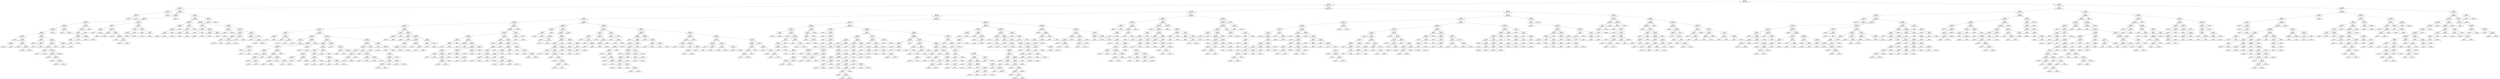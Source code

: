 digraph Tree {
node [shape=box] ;
0 [label="X[4] <= 24.4\ngini = 0.7952\nsamples = 1834\nvalue = [98, 316, 456, 524, 283, 125, 32]"] ;
1 [label="X[1] <= 1.1973\ngini = 0.7682\nsamples = 1129\nvalue = [98, 302, 350, 246, 105, 25, 3]"] ;
0 -> 1 [labeldistance=2.5, labelangle=45, headlabel="True"] ;
2 [label="X[4] <= 21.4\ngini = 0.709\nsamples = 178\nvalue = [15, 22, 46, 79, 12, 3, 1]"] ;
1 -> 2 ;
3 [label="X[5] <= 0.15\ngini = 0.5714\nsamples = 7\nvalue = [4, 2, 1, 0, 0, 0, 0]"] ;
2 -> 3 ;
4 [label="X[6] <= 65.2\ngini = 0.4444\nsamples = 3\nvalue = [0, 2, 1, 0, 0, 0, 0]"] ;
3 -> 4 ;
5 [label="gini = 0.0\nsamples = 2\nvalue = [0, 2, 0, 0, 0, 0, 0]"] ;
4 -> 5 ;
6 [label="gini = 0.0\nsamples = 1\nvalue = [0, 0, 1, 0, 0, 0, 0]"] ;
4 -> 6 ;
7 [label="gini = 0.0\nsamples = 4\nvalue = [4, 0, 0, 0, 0, 0, 0]"] ;
3 -> 7 ;
8 [label="X[6] <= 60.85\ngini = 0.6942\nsamples = 171\nvalue = [11, 20, 45, 79, 12, 3, 1]"] ;
2 -> 8 ;
9 [label="X[5] <= 0.165\ngini = 0.6593\nsamples = 84\nvalue = [8, 9, 14, 45, 6, 1, 1]"] ;
8 -> 9 ;
10 [label="X[1] <= 1.0972\ngini = 0.6829\nsamples = 79\nvalue = [8, 9, 14, 40, 6, 1, 1]"] ;
9 -> 10 ;
11 [label="X[2] <= 0.6055\ngini = 0.6427\nsamples = 57\nvalue = [2, 7, 11, 31, 5, 0, 1]"] ;
10 -> 11 ;
12 [label="X[3] <= 23.3\ngini = 0.6995\nsamples = 39\nvalue = [1, 5, 9, 18, 5, 0, 1]"] ;
11 -> 12 ;
13 [label="X[6] <= 59.85\ngini = 0.6735\nsamples = 37\nvalue = [1, 4, 9, 18, 5, 0, 0]"] ;
12 -> 13 ;
14 [label="X[3] <= 22.7\ngini = 0.6682\nsamples = 36\nvalue = [1, 4, 8, 18, 5, 0, 0]"] ;
13 -> 14 ;
15 [label="X[5] <= 0.03\ngini = 0.5408\nsamples = 14\nvalue = [0, 2, 2, 9, 1, 0, 0]"] ;
14 -> 15 ;
16 [label="gini = 0.0\nsamples = 1\nvalue = [0, 1, 0, 0, 0, 0, 0]"] ;
15 -> 16 ;
17 [label="X[5] <= 0.075\ngini = 0.4852\nsamples = 13\nvalue = [0, 1, 2, 9, 1, 0, 0]"] ;
15 -> 17 ;
18 [label="X[3] <= 22.3\ngini = 0.6667\nsamples = 6\nvalue = [0, 1, 1, 3, 1, 0, 0]"] ;
17 -> 18 ;
19 [label="gini = 0.0\nsamples = 2\nvalue = [0, 0, 0, 2, 0, 0, 0]"] ;
18 -> 19 ;
20 [label="gini = 0.75\nsamples = 4\nvalue = [0, 1, 1, 1, 1, 0, 0]"] ;
18 -> 20 ;
21 [label="X[6] <= 58.3\ngini = 0.2449\nsamples = 7\nvalue = [0, 0, 1, 6, 0, 0, 0]"] ;
17 -> 21 ;
22 [label="gini = 0.0\nsamples = 4\nvalue = [0, 0, 0, 4, 0, 0, 0]"] ;
21 -> 22 ;
23 [label="X[2] <= 0.5095\ngini = 0.4444\nsamples = 3\nvalue = [0, 0, 1, 2, 0, 0, 0]"] ;
21 -> 23 ;
24 [label="gini = 0.0\nsamples = 2\nvalue = [0, 0, 0, 2, 0, 0, 0]"] ;
23 -> 24 ;
25 [label="gini = 0.0\nsamples = 1\nvalue = [0, 0, 1, 0, 0, 0, 0]"] ;
23 -> 25 ;
26 [label="X[0] <= 0.5\ngini = 0.7149\nsamples = 22\nvalue = [1, 2, 6, 9, 4, 0, 0]"] ;
14 -> 26 ;
27 [label="X[5] <= 0.075\ngini = 0.375\nsamples = 4\nvalue = [0, 0, 1, 3, 0, 0, 0]"] ;
26 -> 27 ;
28 [label="gini = 0.0\nsamples = 2\nvalue = [0, 0, 0, 2, 0, 0, 0]"] ;
27 -> 28 ;
29 [label="X[5] <= 0.125\ngini = 0.5\nsamples = 2\nvalue = [0, 0, 1, 1, 0, 0, 0]"] ;
27 -> 29 ;
30 [label="gini = 0.0\nsamples = 1\nvalue = [0, 0, 1, 0, 0, 0, 0]"] ;
29 -> 30 ;
31 [label="gini = 0.0\nsamples = 1\nvalue = [0, 0, 0, 1, 0, 0, 0]"] ;
29 -> 31 ;
32 [label="X[6] <= 52.75\ngini = 0.7469\nsamples = 18\nvalue = [1, 2, 5, 6, 4, 0, 0]"] ;
26 -> 32 ;
33 [label="X[5] <= 0.125\ngini = 0.7422\nsamples = 16\nvalue = [1, 2, 4, 6, 3, 0, 0]"] ;
32 -> 33 ;
34 [label="X[4] <= 23.6\ngini = 0.7378\nsamples = 15\nvalue = [1, 2, 3, 6, 3, 0, 0]"] ;
33 -> 34 ;
35 [label="X[5] <= 0.03\ngini = 0.375\nsamples = 4\nvalue = [0, 0, 0, 3, 1, 0, 0]"] ;
34 -> 35 ;
36 [label="gini = 0.0\nsamples = 1\nvalue = [0, 0, 0, 0, 1, 0, 0]"] ;
35 -> 36 ;
37 [label="gini = 0.0\nsamples = 3\nvalue = [0, 0, 0, 3, 0, 0, 0]"] ;
35 -> 37 ;
38 [label="X[5] <= 0.075\ngini = 0.7769\nsamples = 11\nvalue = [1, 2, 3, 3, 2, 0, 0]"] ;
34 -> 38 ;
39 [label="X[2] <= 0.5255\ngini = 0.76\nsamples = 10\nvalue = [1, 2, 3, 3, 1, 0, 0]"] ;
38 -> 39 ;
40 [label="gini = 0.625\nsamples = 4\nvalue = [0, 0, 1, 2, 1, 0, 0]"] ;
39 -> 40 ;
41 [label="X[5] <= 0.03\ngini = 0.7222\nsamples = 6\nvalue = [1, 2, 2, 1, 0, 0, 0]"] ;
39 -> 41 ;
42 [label="gini = 0.0\nsamples = 1\nvalue = [0, 0, 0, 1, 0, 0, 0]"] ;
41 -> 42 ;
43 [label="X[3] <= 23.05\ngini = 0.64\nsamples = 5\nvalue = [1, 2, 2, 0, 0, 0, 0]"] ;
41 -> 43 ;
44 [label="gini = 0.6667\nsamples = 3\nvalue = [1, 1, 1, 0, 0, 0, 0]"] ;
43 -> 44 ;
45 [label="gini = 0.5\nsamples = 2\nvalue = [0, 1, 1, 0, 0, 0, 0]"] ;
43 -> 45 ;
46 [label="gini = 0.0\nsamples = 1\nvalue = [0, 0, 0, 0, 1, 0, 0]"] ;
38 -> 46 ;
47 [label="gini = 0.0\nsamples = 1\nvalue = [0, 0, 1, 0, 0, 0, 0]"] ;
33 -> 47 ;
48 [label="X[5] <= 0.125\ngini = 0.5\nsamples = 2\nvalue = [0, 0, 1, 0, 1, 0, 0]"] ;
32 -> 48 ;
49 [label="gini = 0.0\nsamples = 1\nvalue = [0, 0, 1, 0, 0, 0, 0]"] ;
48 -> 49 ;
50 [label="gini = 0.0\nsamples = 1\nvalue = [0, 0, 0, 0, 1, 0, 0]"] ;
48 -> 50 ;
51 [label="gini = 0.0\nsamples = 1\nvalue = [0, 0, 1, 0, 0, 0, 0]"] ;
13 -> 51 ;
52 [label="X[2] <= 0.5255\ngini = 0.5\nsamples = 2\nvalue = [0, 1, 0, 0, 0, 0, 1]"] ;
12 -> 52 ;
53 [label="gini = 0.0\nsamples = 1\nvalue = [0, 0, 0, 0, 0, 0, 1]"] ;
52 -> 53 ;
54 [label="gini = 0.0\nsamples = 1\nvalue = [0, 1, 0, 0, 0, 0, 0]"] ;
52 -> 54 ;
55 [label="X[4] <= 23.25\ngini = 0.4506\nsamples = 18\nvalue = [1, 2, 2, 13, 0, 0, 0]"] ;
11 -> 55 ;
56 [label="X[2] <= 0.8635\ngini = 0.66\nsamples = 10\nvalue = [1, 2, 2, 5, 0, 0, 0]"] ;
55 -> 56 ;
57 [label="X[4] <= 22.35\ngini = 0.7347\nsamples = 7\nvalue = [1, 2, 2, 2, 0, 0, 0]"] ;
56 -> 57 ;
58 [label="X[6] <= 58.7\ngini = 0.4444\nsamples = 3\nvalue = [0, 1, 0, 2, 0, 0, 0]"] ;
57 -> 58 ;
59 [label="X[5] <= 0.03\ngini = 0.5\nsamples = 2\nvalue = [0, 1, 0, 1, 0, 0, 0]"] ;
58 -> 59 ;
60 [label="gini = 0.0\nsamples = 1\nvalue = [0, 0, 0, 1, 0, 0, 0]"] ;
59 -> 60 ;
61 [label="gini = 0.0\nsamples = 1\nvalue = [0, 1, 0, 0, 0, 0, 0]"] ;
59 -> 61 ;
62 [label="gini = 0.0\nsamples = 1\nvalue = [0, 0, 0, 1, 0, 0, 0]"] ;
58 -> 62 ;
63 [label="X[5] <= 0.125\ngini = 0.625\nsamples = 4\nvalue = [1, 1, 2, 0, 0, 0, 0]"] ;
57 -> 63 ;
64 [label="gini = 0.0\nsamples = 1\nvalue = [0, 0, 1, 0, 0, 0, 0]"] ;
63 -> 64 ;
65 [label="gini = 0.6667\nsamples = 3\nvalue = [1, 1, 1, 0, 0, 0, 0]"] ;
63 -> 65 ;
66 [label="gini = 0.0\nsamples = 3\nvalue = [0, 0, 0, 3, 0, 0, 0]"] ;
56 -> 66 ;
67 [label="gini = 0.0\nsamples = 8\nvalue = [0, 0, 0, 8, 0, 0, 0]"] ;
55 -> 67 ;
68 [label="X[2] <= 0.574\ngini = 0.7273\nsamples = 22\nvalue = [6, 2, 3, 9, 1, 1, 0]"] ;
10 -> 68 ;
69 [label="X[3] <= 21.7\ngini = 0.625\nsamples = 12\nvalue = [1, 1, 1, 7, 1, 1, 0]"] ;
68 -> 69 ;
70 [label="X[2] <= 0.5055\ngini = 0.5\nsamples = 2\nvalue = [0, 1, 0, 0, 0, 1, 0]"] ;
69 -> 70 ;
71 [label="gini = 0.0\nsamples = 1\nvalue = [0, 0, 0, 0, 0, 1, 0]"] ;
70 -> 71 ;
72 [label="gini = 0.0\nsamples = 1\nvalue = [0, 1, 0, 0, 0, 0, 0]"] ;
70 -> 72 ;
73 [label="X[5] <= 0.075\ngini = 0.48\nsamples = 10\nvalue = [1, 0, 1, 7, 1, 0, 0]"] ;
69 -> 73 ;
74 [label="X[6] <= 57.1\ngini = 0.2778\nsamples = 6\nvalue = [1, 0, 0, 5, 0, 0, 0]"] ;
73 -> 74 ;
75 [label="gini = 0.0\nsamples = 4\nvalue = [0, 0, 0, 4, 0, 0, 0]"] ;
74 -> 75 ;
76 [label="gini = 0.5\nsamples = 2\nvalue = [1, 0, 0, 1, 0, 0, 0]"] ;
74 -> 76 ;
77 [label="X[6] <= 52.9\ngini = 0.625\nsamples = 4\nvalue = [0, 0, 1, 2, 1, 0, 0]"] ;
73 -> 77 ;
78 [label="gini = 0.0\nsamples = 1\nvalue = [0, 0, 1, 0, 0, 0, 0]"] ;
77 -> 78 ;
79 [label="X[3] <= 22.3\ngini = 0.4444\nsamples = 3\nvalue = [0, 0, 0, 2, 1, 0, 0]"] ;
77 -> 79 ;
80 [label="gini = 0.0\nsamples = 1\nvalue = [0, 0, 0, 1, 0, 0, 0]"] ;
79 -> 80 ;
81 [label="X[2] <= 0.5055\ngini = 0.5\nsamples = 2\nvalue = [0, 0, 0, 1, 1, 0, 0]"] ;
79 -> 81 ;
82 [label="gini = 0.0\nsamples = 1\nvalue = [0, 0, 0, 0, 1, 0, 0]"] ;
81 -> 82 ;
83 [label="gini = 0.0\nsamples = 1\nvalue = [0, 0, 0, 1, 0, 0, 0]"] ;
81 -> 83 ;
84 [label="X[5] <= 0.065\ngini = 0.66\nsamples = 10\nvalue = [5, 1, 2, 2, 0, 0, 0]"] ;
68 -> 84 ;
85 [label="X[6] <= 53.65\ngini = 0.64\nsamples = 5\nvalue = [1, 0, 2, 2, 0, 0, 0]"] ;
84 -> 85 ;
86 [label="X[5] <= 0.03\ngini = 0.4444\nsamples = 3\nvalue = [1, 0, 2, 0, 0, 0, 0]"] ;
85 -> 86 ;
87 [label="gini = 0.0\nsamples = 1\nvalue = [0, 0, 1, 0, 0, 0, 0]"] ;
86 -> 87 ;
88 [label="gini = 0.5\nsamples = 2\nvalue = [1, 0, 1, 0, 0, 0, 0]"] ;
86 -> 88 ;
89 [label="gini = 0.0\nsamples = 2\nvalue = [0, 0, 0, 2, 0, 0, 0]"] ;
85 -> 89 ;
90 [label="X[4] <= 23.6\ngini = 0.32\nsamples = 5\nvalue = [4, 1, 0, 0, 0, 0, 0]"] ;
84 -> 90 ;
91 [label="gini = 0.0\nsamples = 3\nvalue = [3, 0, 0, 0, 0, 0, 0]"] ;
90 -> 91 ;
92 [label="X[4] <= 23.95\ngini = 0.5\nsamples = 2\nvalue = [1, 1, 0, 0, 0, 0, 0]"] ;
90 -> 92 ;
93 [label="gini = 0.0\nsamples = 1\nvalue = [0, 1, 0, 0, 0, 0, 0]"] ;
92 -> 93 ;
94 [label="gini = 0.0\nsamples = 1\nvalue = [1, 0, 0, 0, 0, 0, 0]"] ;
92 -> 94 ;
95 [label="gini = 0.0\nsamples = 5\nvalue = [0, 0, 0, 5, 0, 0, 0]"] ;
9 -> 95 ;
96 [label="X[5] <= 0.21\ngini = 0.6978\nsamples = 87\nvalue = [3, 11, 31, 34, 6, 2, 0]"] ;
8 -> 96 ;
97 [label="X[4] <= 23.05\ngini = 0.6953\nsamples = 83\nvalue = [3, 11, 28, 34, 5, 2, 0]"] ;
96 -> 97 ;
98 [label="X[1] <= 1.0972\ngini = 0.6735\nsamples = 14\nvalue = [1, 2, 7, 3, 1, 0, 0]"] ;
97 -> 98 ;
99 [label="X[2] <= 0.89\ngini = 0.4082\nsamples = 7\nvalue = [0, 2, 5, 0, 0, 0, 0]"] ;
98 -> 99 ;
100 [label="X[6] <= 62.5\ngini = 0.2778\nsamples = 6\nvalue = [0, 1, 5, 0, 0, 0, 0]"] ;
99 -> 100 ;
101 [label="X[0] <= 0.5\ngini = 0.375\nsamples = 4\nvalue = [0, 1, 3, 0, 0, 0, 0]"] ;
100 -> 101 ;
102 [label="gini = 0.4444\nsamples = 3\nvalue = [0, 1, 2, 0, 0, 0, 0]"] ;
101 -> 102 ;
103 [label="gini = 0.0\nsamples = 1\nvalue = [0, 0, 1, 0, 0, 0, 0]"] ;
101 -> 103 ;
104 [label="gini = 0.0\nsamples = 2\nvalue = [0, 0, 2, 0, 0, 0, 0]"] ;
100 -> 104 ;
105 [label="gini = 0.0\nsamples = 1\nvalue = [0, 1, 0, 0, 0, 0, 0]"] ;
99 -> 105 ;
106 [label="X[0] <= 0.5\ngini = 0.6939\nsamples = 7\nvalue = [1, 0, 2, 3, 1, 0, 0]"] ;
98 -> 106 ;
107 [label="X[5] <= 0.14\ngini = 0.56\nsamples = 5\nvalue = [0, 0, 1, 3, 1, 0, 0]"] ;
106 -> 107 ;
108 [label="X[2] <= 0.541\ngini = 0.4444\nsamples = 3\nvalue = [0, 0, 0, 2, 1, 0, 0]"] ;
107 -> 108 ;
109 [label="gini = 0.0\nsamples = 2\nvalue = [0, 0, 0, 2, 0, 0, 0]"] ;
108 -> 109 ;
110 [label="gini = 0.0\nsamples = 1\nvalue = [0, 0, 0, 0, 1, 0, 0]"] ;
108 -> 110 ;
111 [label="X[5] <= 0.19\ngini = 0.5\nsamples = 2\nvalue = [0, 0, 1, 1, 0, 0, 0]"] ;
107 -> 111 ;
112 [label="gini = 0.0\nsamples = 1\nvalue = [0, 0, 1, 0, 0, 0, 0]"] ;
111 -> 112 ;
113 [label="gini = 0.0\nsamples = 1\nvalue = [0, 0, 0, 1, 0, 0, 0]"] ;
111 -> 113 ;
114 [label="gini = 0.5\nsamples = 2\nvalue = [1, 0, 1, 0, 0, 0, 0]"] ;
106 -> 114 ;
115 [label="X[6] <= 61.65\ngini = 0.6835\nsamples = 69\nvalue = [2, 9, 21, 31, 4, 2, 0]"] ;
97 -> 115 ;
116 [label="X[2] <= 0.5055\ngini = 0.74\nsamples = 10\nvalue = [0, 1, 1, 4, 2, 2, 0]"] ;
115 -> 116 ;
117 [label="X[6] <= 61.2\ngini = 0.6667\nsamples = 3\nvalue = [0, 1, 1, 0, 0, 1, 0]"] ;
116 -> 117 ;
118 [label="gini = 0.0\nsamples = 1\nvalue = [0, 1, 0, 0, 0, 0, 0]"] ;
117 -> 118 ;
119 [label="gini = 0.5\nsamples = 2\nvalue = [0, 0, 1, 0, 0, 1, 0]"] ;
117 -> 119 ;
120 [label="X[0] <= 0.5\ngini = 0.5714\nsamples = 7\nvalue = [0, 0, 0, 4, 2, 1, 0]"] ;
116 -> 120 ;
121 [label="X[3] <= 23.05\ngini = 0.6667\nsamples = 3\nvalue = [0, 0, 0, 1, 1, 1, 0]"] ;
120 -> 121 ;
122 [label="gini = 0.5\nsamples = 2\nvalue = [0, 0, 0, 1, 0, 1, 0]"] ;
121 -> 122 ;
123 [label="gini = 0.0\nsamples = 1\nvalue = [0, 0, 0, 0, 1, 0, 0]"] ;
121 -> 123 ;
124 [label="X[2] <= 0.8635\ngini = 0.375\nsamples = 4\nvalue = [0, 0, 0, 3, 1, 0, 0]"] ;
120 -> 124 ;
125 [label="gini = 0.0\nsamples = 2\nvalue = [0, 0, 0, 2, 0, 0, 0]"] ;
124 -> 125 ;
126 [label="gini = 0.5\nsamples = 2\nvalue = [0, 0, 0, 1, 1, 0, 0]"] ;
124 -> 126 ;
127 [label="X[6] <= 63.0\ngini = 0.655\nsamples = 59\nvalue = [2, 8, 20, 27, 2, 0, 0]"] ;
115 -> 127 ;
128 [label="X[2] <= 0.7335\ngini = 0.5675\nsamples = 17\nvalue = [0, 3, 4, 10, 0, 0, 0]"] ;
127 -> 128 ;
129 [label="gini = 0.46\nsamples = 10\nvalue = [0, 2, 1, 7, 0, 0, 0]"] ;
128 -> 129 ;
130 [label="gini = 0.6122\nsamples = 7\nvalue = [0, 1, 3, 3, 0, 0, 0]"] ;
128 -> 130 ;
131 [label="X[6] <= 66.15\ngini = 0.6723\nsamples = 42\nvalue = [2, 5, 16, 17, 2, 0, 0]"] ;
127 -> 131 ;
132 [label="X[2] <= 0.853\ngini = 0.685\nsamples = 20\nvalue = [2, 1, 9, 6, 2, 0, 0]"] ;
131 -> 132 ;
133 [label="X[6] <= 64.5\ngini = 0.6578\nsamples = 15\nvalue = [2, 1, 8, 2, 2, 0, 0]"] ;
132 -> 133 ;
134 [label="X[0] <= 0.5\ngini = 0.6111\nsamples = 12\nvalue = [1, 1, 7, 1, 2, 0, 0]"] ;
133 -> 134 ;
135 [label="gini = 0.449\nsamples = 7\nvalue = [1, 0, 5, 0, 1, 0, 0]"] ;
134 -> 135 ;
136 [label="gini = 0.72\nsamples = 5\nvalue = [0, 1, 2, 1, 1, 0, 0]"] ;
134 -> 136 ;
137 [label="X[6] <= 65.5\ngini = 0.6667\nsamples = 3\nvalue = [1, 0, 1, 1, 0, 0, 0]"] ;
133 -> 137 ;
138 [label="gini = 0.5\nsamples = 2\nvalue = [1, 0, 0, 1, 0, 0, 0]"] ;
137 -> 138 ;
139 [label="gini = 0.0\nsamples = 1\nvalue = [0, 0, 1, 0, 0, 0, 0]"] ;
137 -> 139 ;
140 [label="X[2] <= 1.1015\ngini = 0.32\nsamples = 5\nvalue = [0, 0, 1, 4, 0, 0, 0]"] ;
132 -> 140 ;
141 [label="gini = 0.0\nsamples = 4\nvalue = [0, 0, 0, 4, 0, 0, 0]"] ;
140 -> 141 ;
142 [label="gini = 0.0\nsamples = 1\nvalue = [0, 0, 1, 0, 0, 0, 0]"] ;
140 -> 142 ;
143 [label="X[2] <= 0.89\ngini = 0.6157\nsamples = 22\nvalue = [0, 4, 7, 11, 0, 0, 0]"] ;
131 -> 143 ;
144 [label="X[6] <= 66.65\ngini = 0.6077\nsamples = 21\nvalue = [0, 4, 6, 11, 0, 0, 0]"] ;
143 -> 144 ;
145 [label="gini = 0.0\nsamples = 1\nvalue = [0, 0, 0, 1, 0, 0, 0]"] ;
144 -> 145 ;
146 [label="X[0] <= 0.5\ngini = 0.62\nsamples = 20\nvalue = [0, 4, 6, 10, 0, 0, 0]"] ;
144 -> 146 ;
147 [label="gini = 0.625\nsamples = 8\nvalue = [0, 2, 2, 4, 0, 0, 0]"] ;
146 -> 147 ;
148 [label="gini = 0.6111\nsamples = 12\nvalue = [0, 2, 4, 6, 0, 0, 0]"] ;
146 -> 148 ;
149 [label="gini = 0.0\nsamples = 1\nvalue = [0, 0, 1, 0, 0, 0, 0]"] ;
143 -> 149 ;
150 [label="X[4] <= 23.55\ngini = 0.375\nsamples = 4\nvalue = [0, 0, 3, 0, 1, 0, 0]"] ;
96 -> 150 ;
151 [label="gini = 0.0\nsamples = 3\nvalue = [0, 0, 3, 0, 0, 0, 0]"] ;
150 -> 151 ;
152 [label="gini = 0.0\nsamples = 1\nvalue = [0, 0, 0, 0, 1, 0, 0]"] ;
150 -> 152 ;
153 [label="X[6] <= 65.85\ngini = 0.7626\nsamples = 951\nvalue = [83, 280, 304, 167, 93, 22, 2]"] ;
1 -> 153 ;
154 [label="X[2] <= 0.725\ngini = 0.7459\nsamples = 706\nvalue = [68, 232, 227, 121, 43, 13, 2]"] ;
153 -> 154 ;
155 [label="X[3] <= 23.45\ngini = 0.7415\nsamples = 599\nvalue = [62, 209, 188, 92, 36, 10, 2]"] ;
154 -> 155 ;
156 [label="X[0] <= 0.5\ngini = 0.7332\nsamples = 328\nvalue = [40, 131, 88, 42, 20, 6, 1]"] ;
155 -> 156 ;
157 [label="X[4] <= 22.25\ngini = 0.7251\nsamples = 184\nvalue = [11, 75, 49, 30, 16, 2, 1]"] ;
156 -> 157 ;
158 [label="X[5] <= 0.167\ngini = 0.7373\nsamples = 113\nvalue = [8, 40, 36, 15, 13, 1, 0]"] ;
157 -> 158 ;
159 [label="X[6] <= 52.35\ngini = 0.7455\nsamples = 92\nvalue = [8, 35, 24, 12, 12, 1, 0]"] ;
158 -> 159 ;
160 [label="X[2] <= 0.455\ngini = 0.64\nsamples = 5\nvalue = [2, 1, 0, 2, 0, 0, 0]"] ;
159 -> 160 ;
161 [label="X[2] <= 0.36\ngini = 0.5\nsamples = 2\nvalue = [1, 1, 0, 0, 0, 0, 0]"] ;
160 -> 161 ;
162 [label="gini = 0.0\nsamples = 1\nvalue = [1, 0, 0, 0, 0, 0, 0]"] ;
161 -> 162 ;
163 [label="gini = 0.0\nsamples = 1\nvalue = [0, 1, 0, 0, 0, 0, 0]"] ;
161 -> 163 ;
164 [label="X[2] <= 0.61\ngini = 0.4444\nsamples = 3\nvalue = [1, 0, 0, 2, 0, 0, 0]"] ;
160 -> 164 ;
165 [label="gini = 0.0\nsamples = 1\nvalue = [0, 0, 0, 1, 0, 0, 0]"] ;
164 -> 165 ;
166 [label="X[2] <= 0.69\ngini = 0.5\nsamples = 2\nvalue = [1, 0, 0, 1, 0, 0, 0]"] ;
164 -> 166 ;
167 [label="gini = 0.0\nsamples = 1\nvalue = [1, 0, 0, 0, 0, 0, 0]"] ;
166 -> 167 ;
168 [label="gini = 0.0\nsamples = 1\nvalue = [0, 0, 0, 1, 0, 0, 0]"] ;
166 -> 168 ;
169 [label="X[6] <= 60.45\ngini = 0.734\nsamples = 87\nvalue = [6, 34, 24, 10, 12, 1, 0]"] ;
159 -> 169 ;
170 [label="X[2] <= 0.415\ngini = 0.6336\nsamples = 33\nvalue = [2, 17, 10, 2, 1, 1, 0]"] ;
169 -> 170 ;
171 [label="X[2] <= 0.36\ngini = 0.2449\nsamples = 7\nvalue = [0, 1, 6, 0, 0, 0, 0]"] ;
170 -> 171 ;
172 [label="gini = 0.0\nsamples = 1\nvalue = [0, 1, 0, 0, 0, 0, 0]"] ;
171 -> 172 ;
173 [label="gini = 0.0\nsamples = 6\nvalue = [0, 0, 6, 0, 0, 0, 0]"] ;
171 -> 173 ;
174 [label="X[2] <= 0.715\ngini = 0.5828\nsamples = 26\nvalue = [2, 16, 4, 2, 1, 1, 0]"] ;
170 -> 174 ;
175 [label="X[4] <= 21.35\ngini = 0.5504\nsamples = 25\nvalue = [2, 16, 4, 2, 1, 0, 0]"] ;
174 -> 175 ;
176 [label="X[2] <= 0.495\ngini = 0.6667\nsamples = 3\nvalue = [1, 1, 0, 1, 0, 0, 0]"] ;
175 -> 176 ;
177 [label="gini = 0.0\nsamples = 1\nvalue = [0, 0, 0, 1, 0, 0, 0]"] ;
176 -> 177 ;
178 [label="X[2] <= 0.525\ngini = 0.5\nsamples = 2\nvalue = [1, 1, 0, 0, 0, 0, 0]"] ;
176 -> 178 ;
179 [label="gini = 0.0\nsamples = 1\nvalue = [0, 1, 0, 0, 0, 0, 0]"] ;
178 -> 179 ;
180 [label="gini = 0.0\nsamples = 1\nvalue = [1, 0, 0, 0, 0, 0, 0]"] ;
178 -> 180 ;
181 [label="X[6] <= 54.05\ngini = 0.4959\nsamples = 22\nvalue = [1, 15, 4, 1, 1, 0, 0]"] ;
175 -> 181 ;
182 [label="X[2] <= 0.46\ngini = 0.6667\nsamples = 6\nvalue = [1, 3, 0, 1, 1, 0, 0]"] ;
181 -> 182 ;
183 [label="gini = 0.0\nsamples = 1\nvalue = [0, 0, 0, 0, 1, 0, 0]"] ;
182 -> 183 ;
184 [label="X[2] <= 0.67\ngini = 0.56\nsamples = 5\nvalue = [1, 3, 0, 1, 0, 0, 0]"] ;
182 -> 184 ;
185 [label="X[6] <= 53.35\ngini = 0.6667\nsamples = 3\nvalue = [1, 1, 0, 1, 0, 0, 0]"] ;
184 -> 185 ;
186 [label="gini = 0.0\nsamples = 1\nvalue = [1, 0, 0, 0, 0, 0, 0]"] ;
185 -> 186 ;
187 [label="X[2] <= 0.565\ngini = 0.5\nsamples = 2\nvalue = [0, 1, 0, 1, 0, 0, 0]"] ;
185 -> 187 ;
188 [label="gini = 0.0\nsamples = 1\nvalue = [0, 1, 0, 0, 0, 0, 0]"] ;
187 -> 188 ;
189 [label="gini = 0.0\nsamples = 1\nvalue = [0, 0, 0, 1, 0, 0, 0]"] ;
187 -> 189 ;
190 [label="gini = 0.0\nsamples = 2\nvalue = [0, 2, 0, 0, 0, 0, 0]"] ;
184 -> 190 ;
191 [label="X[2] <= 0.705\ngini = 0.375\nsamples = 16\nvalue = [0, 12, 4, 0, 0, 0, 0]"] ;
181 -> 191 ;
192 [label="X[5] <= 0.0925\ngini = 0.32\nsamples = 15\nvalue = [0, 12, 3, 0, 0, 0, 0]"] ;
191 -> 192 ;
193 [label="gini = 0.0\nsamples = 8\nvalue = [0, 8, 0, 0, 0, 0, 0]"] ;
192 -> 193 ;
194 [label="X[2] <= 0.625\ngini = 0.4898\nsamples = 7\nvalue = [0, 4, 3, 0, 0, 0, 0]"] ;
192 -> 194 ;
195 [label="X[2] <= 0.535\ngini = 0.32\nsamples = 5\nvalue = [0, 4, 1, 0, 0, 0, 0]"] ;
194 -> 195 ;
196 [label="gini = 0.0\nsamples = 1\nvalue = [0, 0, 1, 0, 0, 0, 0]"] ;
195 -> 196 ;
197 [label="gini = 0.0\nsamples = 4\nvalue = [0, 4, 0, 0, 0, 0, 0]"] ;
195 -> 197 ;
198 [label="gini = 0.0\nsamples = 2\nvalue = [0, 0, 2, 0, 0, 0, 0]"] ;
194 -> 198 ;
199 [label="gini = 0.0\nsamples = 1\nvalue = [0, 0, 1, 0, 0, 0, 0]"] ;
191 -> 199 ;
200 [label="gini = 0.0\nsamples = 1\nvalue = [0, 0, 0, 0, 0, 1, 0]"] ;
174 -> 200 ;
201 [label="X[5] <= 0.127\ngini = 0.7647\nsamples = 54\nvalue = [4, 17, 14, 8, 11, 0, 0]"] ;
169 -> 201 ;
202 [label="X[5] <= 0.1225\ngini = 0.7804\nsamples = 31\nvalue = [3, 6, 9, 6, 7, 0, 0]"] ;
201 -> 202 ;
203 [label="X[2] <= 0.375\ngini = 0.7486\nsamples = 23\nvalue = [0, 6, 6, 6, 5, 0, 0]"] ;
202 -> 203 ;
204 [label="X[3] <= 22.4\ngini = 0.4444\nsamples = 3\nvalue = [0, 0, 0, 2, 1, 0, 0]"] ;
203 -> 204 ;
205 [label="gini = 0.0\nsamples = 1\nvalue = [0, 0, 0, 0, 1, 0, 0]"] ;
204 -> 205 ;
206 [label="gini = 0.0\nsamples = 2\nvalue = [0, 0, 0, 2, 0, 0, 0]"] ;
204 -> 206 ;
207 [label="X[2] <= 0.67\ngini = 0.74\nsamples = 20\nvalue = [0, 6, 6, 4, 4, 0, 0]"] ;
203 -> 207 ;
208 [label="X[2] <= 0.535\ngini = 0.7059\nsamples = 17\nvalue = [0, 6, 6, 2, 3, 0, 0]"] ;
207 -> 208 ;
209 [label="X[5] <= 0.1075\ngini = 0.6173\nsamples = 9\nvalue = [0, 5, 2, 1, 1, 0, 0]"] ;
208 -> 209 ;
210 [label="X[1] <= 1.3935\ngini = 0.625\nsamples = 4\nvalue = [0, 1, 2, 1, 0, 0, 0]"] ;
209 -> 210 ;
211 [label="X[2] <= 0.415\ngini = 0.4444\nsamples = 3\nvalue = [0, 1, 2, 0, 0, 0, 0]"] ;
210 -> 211 ;
212 [label="gini = 0.5\nsamples = 2\nvalue = [0, 1, 1, 0, 0, 0, 0]"] ;
211 -> 212 ;
213 [label="gini = 0.0\nsamples = 1\nvalue = [0, 0, 1, 0, 0, 0, 0]"] ;
211 -> 213 ;
214 [label="gini = 0.0\nsamples = 1\nvalue = [0, 0, 0, 1, 0, 0, 0]"] ;
210 -> 214 ;
215 [label="X[2] <= 0.425\ngini = 0.32\nsamples = 5\nvalue = [0, 4, 0, 0, 1, 0, 0]"] ;
209 -> 215 ;
216 [label="gini = 0.5\nsamples = 2\nvalue = [0, 1, 0, 0, 1, 0, 0]"] ;
215 -> 216 ;
217 [label="gini = 0.0\nsamples = 3\nvalue = [0, 3, 0, 0, 0, 0, 0]"] ;
215 -> 217 ;
218 [label="X[2] <= 0.585\ngini = 0.6563\nsamples = 8\nvalue = [0, 1, 4, 1, 2, 0, 0]"] ;
208 -> 218 ;
219 [label="X[5] <= 0.1115\ngini = 0.375\nsamples = 4\nvalue = [0, 0, 3, 1, 0, 0, 0]"] ;
218 -> 219 ;
220 [label="X[2] <= 0.56\ngini = 0.5\nsamples = 2\nvalue = [0, 0, 1, 1, 0, 0, 0]"] ;
219 -> 220 ;
221 [label="gini = 0.0\nsamples = 1\nvalue = [0, 0, 0, 1, 0, 0, 0]"] ;
220 -> 221 ;
222 [label="gini = 0.0\nsamples = 1\nvalue = [0, 0, 1, 0, 0, 0, 0]"] ;
220 -> 222 ;
223 [label="gini = 0.0\nsamples = 2\nvalue = [0, 0, 2, 0, 0, 0, 0]"] ;
219 -> 223 ;
224 [label="X[5] <= 0.1115\ngini = 0.625\nsamples = 4\nvalue = [0, 1, 1, 0, 2, 0, 0]"] ;
218 -> 224 ;
225 [label="X[2] <= 0.62\ngini = 0.5\nsamples = 2\nvalue = [0, 1, 0, 0, 1, 0, 0]"] ;
224 -> 225 ;
226 [label="gini = 0.0\nsamples = 1\nvalue = [0, 1, 0, 0, 0, 0, 0]"] ;
225 -> 226 ;
227 [label="gini = 0.0\nsamples = 1\nvalue = [0, 0, 0, 0, 1, 0, 0]"] ;
225 -> 227 ;
228 [label="X[2] <= 0.615\ngini = 0.5\nsamples = 2\nvalue = [0, 0, 1, 0, 1, 0, 0]"] ;
224 -> 228 ;
229 [label="gini = 0.0\nsamples = 1\nvalue = [0, 0, 0, 0, 1, 0, 0]"] ;
228 -> 229 ;
230 [label="gini = 0.0\nsamples = 1\nvalue = [0, 0, 1, 0, 0, 0, 0]"] ;
228 -> 230 ;
231 [label="X[2] <= 0.705\ngini = 0.4444\nsamples = 3\nvalue = [0, 0, 0, 2, 1, 0, 0]"] ;
207 -> 231 ;
232 [label="gini = 0.0\nsamples = 2\nvalue = [0, 0, 0, 2, 0, 0, 0]"] ;
231 -> 232 ;
233 [label="gini = 0.0\nsamples = 1\nvalue = [0, 0, 0, 0, 1, 0, 0]"] ;
231 -> 233 ;
234 [label="X[2] <= 0.415\ngini = 0.6563\nsamples = 8\nvalue = [3, 0, 3, 0, 2, 0, 0]"] ;
202 -> 234 ;
235 [label="gini = 0.0\nsamples = 1\nvalue = [0, 0, 0, 0, 1, 0, 0]"] ;
234 -> 235 ;
236 [label="X[3] <= 21.5\ngini = 0.6122\nsamples = 7\nvalue = [3, 0, 3, 0, 1, 0, 0]"] ;
234 -> 236 ;
237 [label="X[2] <= 0.545\ngini = 0.5\nsamples = 2\nvalue = [0, 0, 1, 0, 1, 0, 0]"] ;
236 -> 237 ;
238 [label="gini = 0.0\nsamples = 1\nvalue = [0, 0, 1, 0, 0, 0, 0]"] ;
237 -> 238 ;
239 [label="gini = 0.0\nsamples = 1\nvalue = [0, 0, 0, 0, 1, 0, 0]"] ;
237 -> 239 ;
240 [label="X[2] <= 0.605\ngini = 0.48\nsamples = 5\nvalue = [3, 0, 2, 0, 0, 0, 0]"] ;
236 -> 240 ;
241 [label="X[2] <= 0.49\ngini = 0.375\nsamples = 4\nvalue = [3, 0, 1, 0, 0, 0, 0]"] ;
240 -> 241 ;
242 [label="X[2] <= 0.45\ngini = 0.5\nsamples = 2\nvalue = [1, 0, 1, 0, 0, 0, 0]"] ;
241 -> 242 ;
243 [label="gini = 0.0\nsamples = 1\nvalue = [1, 0, 0, 0, 0, 0, 0]"] ;
242 -> 243 ;
244 [label="gini = 0.0\nsamples = 1\nvalue = [0, 0, 1, 0, 0, 0, 0]"] ;
242 -> 244 ;
245 [label="gini = 0.0\nsamples = 2\nvalue = [2, 0, 0, 0, 0, 0, 0]"] ;
241 -> 245 ;
246 [label="gini = 0.0\nsamples = 1\nvalue = [0, 0, 1, 0, 0, 0, 0]"] ;
240 -> 246 ;
247 [label="X[3] <= 22.25\ngini = 0.6843\nsamples = 23\nvalue = [1, 11, 5, 2, 4, 0, 0]"] ;
201 -> 247 ;
248 [label="X[2] <= 0.625\ngini = 0.6814\nsamples = 19\nvalue = [1, 9, 5, 2, 2, 0, 0]"] ;
247 -> 248 ;
249 [label="X[2] <= 0.61\ngini = 0.6713\nsamples = 17\nvalue = [1, 8, 5, 1, 2, 0, 0]"] ;
248 -> 249 ;
250 [label="X[4] <= 21.65\ngini = 0.6641\nsamples = 16\nvalue = [1, 8, 4, 1, 2, 0, 0]"] ;
249 -> 250 ;
251 [label="X[2] <= 0.53\ngini = 0.5313\nsamples = 8\nvalue = [0, 5, 1, 0, 2, 0, 0]"] ;
250 -> 251 ;
252 [label="X[6] <= 63.9\ngini = 0.5\nsamples = 4\nvalue = [0, 2, 0, 0, 2, 0, 0]"] ;
251 -> 252 ;
253 [label="gini = 0.0\nsamples = 2\nvalue = [0, 0, 0, 0, 2, 0, 0]"] ;
252 -> 253 ;
254 [label="gini = 0.0\nsamples = 2\nvalue = [0, 2, 0, 0, 0, 0, 0]"] ;
252 -> 254 ;
255 [label="X[2] <= 0.57\ngini = 0.375\nsamples = 4\nvalue = [0, 3, 1, 0, 0, 0, 0]"] ;
251 -> 255 ;
256 [label="gini = 0.4444\nsamples = 3\nvalue = [0, 2, 1, 0, 0, 0, 0]"] ;
255 -> 256 ;
257 [label="gini = 0.0\nsamples = 1\nvalue = [0, 1, 0, 0, 0, 0, 0]"] ;
255 -> 257 ;
258 [label="X[2] <= 0.505\ngini = 0.6875\nsamples = 8\nvalue = [1, 3, 3, 1, 0, 0, 0]"] ;
250 -> 258 ;
259 [label="X[2] <= 0.425\ngini = 0.6939\nsamples = 7\nvalue = [1, 2, 3, 1, 0, 0, 0]"] ;
258 -> 259 ;
260 [label="X[2] <= 0.405\ngini = 0.64\nsamples = 5\nvalue = [1, 2, 2, 0, 0, 0, 0]"] ;
259 -> 260 ;
261 [label="X[2] <= 0.38\ngini = 0.625\nsamples = 4\nvalue = [1, 1, 2, 0, 0, 0, 0]"] ;
260 -> 261 ;
262 [label="gini = 0.6667\nsamples = 3\nvalue = [1, 1, 1, 0, 0, 0, 0]"] ;
261 -> 262 ;
263 [label="gini = 0.0\nsamples = 1\nvalue = [0, 0, 1, 0, 0, 0, 0]"] ;
261 -> 263 ;
264 [label="gini = 0.0\nsamples = 1\nvalue = [0, 1, 0, 0, 0, 0, 0]"] ;
260 -> 264 ;
265 [label="X[2] <= 0.455\ngini = 0.5\nsamples = 2\nvalue = [0, 0, 1, 1, 0, 0, 0]"] ;
259 -> 265 ;
266 [label="gini = 0.0\nsamples = 1\nvalue = [0, 0, 0, 1, 0, 0, 0]"] ;
265 -> 266 ;
267 [label="gini = 0.0\nsamples = 1\nvalue = [0, 0, 1, 0, 0, 0, 0]"] ;
265 -> 267 ;
268 [label="gini = 0.0\nsamples = 1\nvalue = [0, 1, 0, 0, 0, 0, 0]"] ;
258 -> 268 ;
269 [label="gini = 0.0\nsamples = 1\nvalue = [0, 0, 1, 0, 0, 0, 0]"] ;
249 -> 269 ;
270 [label="X[4] <= 21.3\ngini = 0.5\nsamples = 2\nvalue = [0, 1, 0, 1, 0, 0, 0]"] ;
248 -> 270 ;
271 [label="gini = 0.0\nsamples = 1\nvalue = [0, 0, 0, 1, 0, 0, 0]"] ;
270 -> 271 ;
272 [label="gini = 0.0\nsamples = 1\nvalue = [0, 1, 0, 0, 0, 0, 0]"] ;
270 -> 272 ;
273 [label="X[2] <= 0.38\ngini = 0.5\nsamples = 4\nvalue = [0, 2, 0, 0, 2, 0, 0]"] ;
247 -> 273 ;
274 [label="gini = 0.0\nsamples = 1\nvalue = [0, 1, 0, 0, 0, 0, 0]"] ;
273 -> 274 ;
275 [label="X[2] <= 0.66\ngini = 0.4444\nsamples = 3\nvalue = [0, 1, 0, 0, 2, 0, 0]"] ;
273 -> 275 ;
276 [label="gini = 0.0\nsamples = 2\nvalue = [0, 0, 0, 0, 2, 0, 0]"] ;
275 -> 276 ;
277 [label="gini = 0.0\nsamples = 1\nvalue = [0, 1, 0, 0, 0, 0, 0]"] ;
275 -> 277 ;
278 [label="X[4] <= 19.55\ngini = 0.5941\nsamples = 21\nvalue = [0, 5, 12, 3, 1, 0, 0]"] ;
158 -> 278 ;
279 [label="X[2] <= 0.565\ngini = 0.5\nsamples = 4\nvalue = [0, 0, 2, 2, 0, 0, 0]"] ;
278 -> 279 ;
280 [label="X[2] <= 0.455\ngini = 0.4444\nsamples = 3\nvalue = [0, 0, 1, 2, 0, 0, 0]"] ;
279 -> 280 ;
281 [label="gini = 0.5\nsamples = 2\nvalue = [0, 0, 1, 1, 0, 0, 0]"] ;
280 -> 281 ;
282 [label="gini = 0.0\nsamples = 1\nvalue = [0, 0, 0, 1, 0, 0, 0]"] ;
280 -> 282 ;
283 [label="gini = 0.0\nsamples = 1\nvalue = [0, 0, 1, 0, 0, 0, 0]"] ;
279 -> 283 ;
284 [label="X[2] <= 0.395\ngini = 0.5606\nsamples = 17\nvalue = [0, 5, 10, 1, 1, 0, 0]"] ;
278 -> 284 ;
285 [label="X[6] <= 59.2\ngini = 0.48\nsamples = 5\nvalue = [0, 3, 2, 0, 0, 0, 0]"] ;
284 -> 285 ;
286 [label="gini = 0.0\nsamples = 3\nvalue = [0, 3, 0, 0, 0, 0, 0]"] ;
285 -> 286 ;
287 [label="gini = 0.0\nsamples = 2\nvalue = [0, 0, 2, 0, 0, 0, 0]"] ;
285 -> 287 ;
288 [label="X[2] <= 0.525\ngini = 0.5139\nsamples = 12\nvalue = [0, 2, 8, 1, 1, 0, 0]"] ;
284 -> 288 ;
289 [label="X[2] <= 0.45\ngini = 0.4938\nsamples = 9\nvalue = [0, 2, 6, 0, 1, 0, 0]"] ;
288 -> 289 ;
290 [label="X[6] <= 58.05\ngini = 0.32\nsamples = 5\nvalue = [0, 1, 4, 0, 0, 0, 0]"] ;
289 -> 290 ;
291 [label="X[2] <= 0.415\ngini = 0.4444\nsamples = 3\nvalue = [0, 1, 2, 0, 0, 0, 0]"] ;
290 -> 291 ;
292 [label="gini = 0.5\nsamples = 2\nvalue = [0, 1, 1, 0, 0, 0, 0]"] ;
291 -> 292 ;
293 [label="gini = 0.0\nsamples = 1\nvalue = [0, 0, 1, 0, 0, 0, 0]"] ;
291 -> 293 ;
294 [label="gini = 0.0\nsamples = 2\nvalue = [0, 0, 2, 0, 0, 0, 0]"] ;
290 -> 294 ;
295 [label="X[2] <= 0.48\ngini = 0.625\nsamples = 4\nvalue = [0, 1, 2, 0, 1, 0, 0]"] ;
289 -> 295 ;
296 [label="gini = 0.0\nsamples = 1\nvalue = [0, 0, 0, 0, 1, 0, 0]"] ;
295 -> 296 ;
297 [label="X[2] <= 0.505\ngini = 0.4444\nsamples = 3\nvalue = [0, 1, 2, 0, 0, 0, 0]"] ;
295 -> 297 ;
298 [label="gini = 0.0\nsamples = 1\nvalue = [0, 0, 1, 0, 0, 0, 0]"] ;
297 -> 298 ;
299 [label="gini = 0.5\nsamples = 2\nvalue = [0, 1, 1, 0, 0, 0, 0]"] ;
297 -> 299 ;
300 [label="X[5] <= 0.1845\ngini = 0.4444\nsamples = 3\nvalue = [0, 0, 2, 1, 0, 0, 0]"] ;
288 -> 300 ;
301 [label="X[2] <= 0.55\ngini = 0.5\nsamples = 2\nvalue = [0, 0, 1, 1, 0, 0, 0]"] ;
300 -> 301 ;
302 [label="gini = 0.0\nsamples = 1\nvalue = [0, 0, 0, 1, 0, 0, 0]"] ;
301 -> 302 ;
303 [label="gini = 0.0\nsamples = 1\nvalue = [0, 0, 1, 0, 0, 0, 0]"] ;
301 -> 303 ;
304 [label="gini = 0.0\nsamples = 1\nvalue = [0, 0, 1, 0, 0, 0, 0]"] ;
300 -> 304 ;
305 [label="X[2] <= 0.715\ngini = 0.6749\nsamples = 71\nvalue = [3, 35, 13, 15, 3, 1, 1]"] ;
157 -> 305 ;
306 [label="X[6] <= 64.8\ngini = 0.6658\nsamples = 69\nvalue = [3, 35, 11, 15, 3, 1, 1]"] ;
305 -> 306 ;
307 [label="X[5] <= 0.1155\ngini = 0.644\nsamples = 64\nvalue = [1, 34, 11, 13, 3, 1, 1]"] ;
306 -> 307 ;
308 [label="X[5] <= 0.0755\ngini = 0.713\nsamples = 26\nvalue = [0, 10, 5, 8, 2, 1, 0]"] ;
307 -> 308 ;
309 [label="X[2] <= 0.535\ngini = 0.625\nsamples = 4\nvalue = [0, 1, 2, 0, 1, 0, 0]"] ;
308 -> 309 ;
310 [label="X[2] <= 0.455\ngini = 0.5\nsamples = 2\nvalue = [0, 1, 0, 0, 1, 0, 0]"] ;
309 -> 310 ;
311 [label="gini = 0.0\nsamples = 1\nvalue = [0, 0, 0, 0, 1, 0, 0]"] ;
310 -> 311 ;
312 [label="gini = 0.0\nsamples = 1\nvalue = [0, 1, 0, 0, 0, 0, 0]"] ;
310 -> 312 ;
313 [label="gini = 0.0\nsamples = 2\nvalue = [0, 0, 2, 0, 0, 0, 0]"] ;
309 -> 313 ;
314 [label="X[3] <= 22.35\ngini = 0.6777\nsamples = 22\nvalue = [0, 9, 3, 8, 1, 1, 0]"] ;
308 -> 314 ;
315 [label="X[2] <= 0.645\ngini = 0.375\nsamples = 4\nvalue = [0, 3, 0, 1, 0, 0, 0]"] ;
314 -> 315 ;
316 [label="gini = 0.0\nsamples = 3\nvalue = [0, 3, 0, 0, 0, 0, 0]"] ;
315 -> 316 ;
317 [label="gini = 0.0\nsamples = 1\nvalue = [0, 0, 0, 1, 0, 0, 0]"] ;
315 -> 317 ;
318 [label="X[2] <= 0.665\ngini = 0.7037\nsamples = 18\nvalue = [0, 6, 3, 7, 1, 1, 0]"] ;
314 -> 318 ;
319 [label="X[2] <= 0.51\ngini = 0.6837\nsamples = 14\nvalue = [0, 4, 3, 6, 0, 1, 0]"] ;
318 -> 319 ;
320 [label="X[2] <= 0.38\ngini = 0.5938\nsamples = 8\nvalue = [0, 4, 1, 3, 0, 0, 0]"] ;
319 -> 320 ;
321 [label="X[5] <= 0.077\ngini = 0.5\nsamples = 2\nvalue = [0, 0, 1, 1, 0, 0, 0]"] ;
320 -> 321 ;
322 [label="gini = 0.0\nsamples = 1\nvalue = [0, 0, 1, 0, 0, 0, 0]"] ;
321 -> 322 ;
323 [label="gini = 0.0\nsamples = 1\nvalue = [0, 0, 0, 1, 0, 0, 0]"] ;
321 -> 323 ;
324 [label="X[6] <= 60.95\ngini = 0.4444\nsamples = 6\nvalue = [0, 4, 0, 2, 0, 0, 0]"] ;
320 -> 324 ;
325 [label="X[3] <= 22.8\ngini = 0.32\nsamples = 5\nvalue = [0, 4, 0, 1, 0, 0, 0]"] ;
324 -> 325 ;
326 [label="X[6] <= 53.55\ngini = 0.4444\nsamples = 3\nvalue = [0, 2, 0, 1, 0, 0, 0]"] ;
325 -> 326 ;
327 [label="gini = 0.0\nsamples = 1\nvalue = [0, 1, 0, 0, 0, 0, 0]"] ;
326 -> 327 ;
328 [label="gini = 0.5\nsamples = 2\nvalue = [0, 1, 0, 1, 0, 0, 0]"] ;
326 -> 328 ;
329 [label="gini = 0.0\nsamples = 2\nvalue = [0, 2, 0, 0, 0, 0, 0]"] ;
325 -> 329 ;
330 [label="gini = 0.0\nsamples = 1\nvalue = [0, 0, 0, 1, 0, 0, 0]"] ;
324 -> 330 ;
331 [label="X[6] <= 53.55\ngini = 0.6111\nsamples = 6\nvalue = [0, 0, 2, 3, 0, 1, 0]"] ;
319 -> 331 ;
332 [label="gini = 0.0\nsamples = 2\nvalue = [0, 0, 0, 2, 0, 0, 0]"] ;
331 -> 332 ;
333 [label="X[2] <= 0.525\ngini = 0.625\nsamples = 4\nvalue = [0, 0, 2, 1, 0, 1, 0]"] ;
331 -> 333 ;
334 [label="gini = 0.0\nsamples = 1\nvalue = [0, 0, 0, 0, 0, 1, 0]"] ;
333 -> 334 ;
335 [label="X[6] <= 57.4\ngini = 0.4444\nsamples = 3\nvalue = [0, 0, 2, 1, 0, 0, 0]"] ;
333 -> 335 ;
336 [label="gini = 0.0\nsamples = 1\nvalue = [0, 0, 1, 0, 0, 0, 0]"] ;
335 -> 336 ;
337 [label="gini = 0.5\nsamples = 2\nvalue = [0, 0, 1, 1, 0, 0, 0]"] ;
335 -> 337 ;
338 [label="X[6] <= 57.4\ngini = 0.625\nsamples = 4\nvalue = [0, 2, 0, 1, 1, 0, 0]"] ;
318 -> 338 ;
339 [label="X[5] <= 0.077\ngini = 0.4444\nsamples = 3\nvalue = [0, 2, 0, 0, 1, 0, 0]"] ;
338 -> 339 ;
340 [label="gini = 0.5\nsamples = 2\nvalue = [0, 1, 0, 0, 1, 0, 0]"] ;
339 -> 340 ;
341 [label="gini = 0.0\nsamples = 1\nvalue = [0, 1, 0, 0, 0, 0, 0]"] ;
339 -> 341 ;
342 [label="gini = 0.0\nsamples = 1\nvalue = [0, 0, 0, 1, 0, 0, 0]"] ;
338 -> 342 ;
343 [label="X[2] <= 0.43\ngini = 0.5568\nsamples = 38\nvalue = [1, 24, 6, 5, 1, 0, 1]"] ;
307 -> 343 ;
344 [label="X[3] <= 22.75\ngini = 0.4592\nsamples = 14\nvalue = [0, 9, 5, 0, 0, 0, 0]"] ;
343 -> 344 ;
345 [label="gini = 0.0\nsamples = 3\nvalue = [0, 3, 0, 0, 0, 0, 0]"] ;
344 -> 345 ;
346 [label="X[6] <= 63.9\ngini = 0.4959\nsamples = 11\nvalue = [0, 6, 5, 0, 0, 0, 0]"] ;
344 -> 346 ;
347 [label="X[2] <= 0.38\ngini = 0.48\nsamples = 10\nvalue = [0, 6, 4, 0, 0, 0, 0]"] ;
346 -> 347 ;
348 [label="X[3] <= 22.85\ngini = 0.5\nsamples = 8\nvalue = [0, 4, 4, 0, 0, 0, 0]"] ;
347 -> 348 ;
349 [label="gini = 0.0\nsamples = 1\nvalue = [0, 0, 1, 0, 0, 0, 0]"] ;
348 -> 349 ;
350 [label="X[6] <= 55.95\ngini = 0.4898\nsamples = 7\nvalue = [0, 4, 3, 0, 0, 0, 0]"] ;
348 -> 350 ;
351 [label="X[2] <= 0.36\ngini = 0.4444\nsamples = 3\nvalue = [0, 2, 1, 0, 0, 0, 0]"] ;
350 -> 351 ;
352 [label="gini = 0.0\nsamples = 1\nvalue = [0, 1, 0, 0, 0, 0, 0]"] ;
351 -> 352 ;
353 [label="gini = 0.5\nsamples = 2\nvalue = [0, 1, 1, 0, 0, 0, 0]"] ;
351 -> 353 ;
354 [label="X[5] <= 0.17\ngini = 0.5\nsamples = 4\nvalue = [0, 2, 2, 0, 0, 0, 0]"] ;
350 -> 354 ;
355 [label="gini = 0.5\nsamples = 2\nvalue = [0, 1, 1, 0, 0, 0, 0]"] ;
354 -> 355 ;
356 [label="gini = 0.5\nsamples = 2\nvalue = [0, 1, 1, 0, 0, 0, 0]"] ;
354 -> 356 ;
357 [label="gini = 0.0\nsamples = 2\nvalue = [0, 2, 0, 0, 0, 0, 0]"] ;
347 -> 357 ;
358 [label="gini = 0.0\nsamples = 1\nvalue = [0, 0, 1, 0, 0, 0, 0]"] ;
346 -> 358 ;
359 [label="X[2] <= 0.7\ngini = 0.559\nsamples = 24\nvalue = [1, 15, 1, 5, 1, 0, 1]"] ;
343 -> 359 ;
360 [label="X[2] <= 0.555\ngini = 0.5369\nsamples = 23\nvalue = [1, 15, 1, 4, 1, 0, 1]"] ;
359 -> 360 ;
361 [label="X[4] <= 22.75\ngini = 0.625\nsamples = 12\nvalue = [1, 6, 0, 4, 1, 0, 0]"] ;
360 -> 361 ;
362 [label="X[5] <= 0.188\ngini = 0.4938\nsamples = 9\nvalue = [0, 6, 0, 2, 1, 0, 0]"] ;
361 -> 362 ;
363 [label="X[2] <= 0.495\ngini = 0.5714\nsamples = 7\nvalue = [0, 4, 0, 2, 1, 0, 0]"] ;
362 -> 363 ;
364 [label="gini = 0.0\nsamples = 1\nvalue = [0, 0, 0, 1, 0, 0, 0]"] ;
363 -> 364 ;
365 [label="X[4] <= 22.35\ngini = 0.5\nsamples = 6\nvalue = [0, 4, 0, 1, 1, 0, 0]"] ;
363 -> 365 ;
366 [label="X[2] <= 0.525\ngini = 0.5\nsamples = 2\nvalue = [0, 1, 0, 1, 0, 0, 0]"] ;
365 -> 366 ;
367 [label="gini = 0.0\nsamples = 1\nvalue = [0, 1, 0, 0, 0, 0, 0]"] ;
366 -> 367 ;
368 [label="gini = 0.0\nsamples = 1\nvalue = [0, 0, 0, 1, 0, 0, 0]"] ;
366 -> 368 ;
369 [label="X[2] <= 0.54\ngini = 0.375\nsamples = 4\nvalue = [0, 3, 0, 0, 1, 0, 0]"] ;
365 -> 369 ;
370 [label="gini = 0.4444\nsamples = 3\nvalue = [0, 2, 0, 0, 1, 0, 0]"] ;
369 -> 370 ;
371 [label="gini = 0.0\nsamples = 1\nvalue = [0, 1, 0, 0, 0, 0, 0]"] ;
369 -> 371 ;
372 [label="gini = 0.0\nsamples = 2\nvalue = [0, 2, 0, 0, 0, 0, 0]"] ;
362 -> 372 ;
373 [label="X[4] <= 23.1\ngini = 0.4444\nsamples = 3\nvalue = [1, 0, 0, 2, 0, 0, 0]"] ;
361 -> 373 ;
374 [label="gini = 0.0\nsamples = 2\nvalue = [0, 0, 0, 2, 0, 0, 0]"] ;
373 -> 374 ;
375 [label="gini = 0.0\nsamples = 1\nvalue = [1, 0, 0, 0, 0, 0, 0]"] ;
373 -> 375 ;
376 [label="X[6] <= 63.9\ngini = 0.314\nsamples = 11\nvalue = [0, 9, 1, 0, 0, 0, 1]"] ;
360 -> 376 ;
377 [label="gini = 0.0\nsamples = 7\nvalue = [0, 7, 0, 0, 0, 0, 0]"] ;
376 -> 377 ;
378 [label="X[2] <= 0.62\ngini = 0.625\nsamples = 4\nvalue = [0, 2, 1, 0, 0, 0, 1]"] ;
376 -> 378 ;
379 [label="gini = 0.0\nsamples = 1\nvalue = [0, 0, 1, 0, 0, 0, 0]"] ;
378 -> 379 ;
380 [label="X[2] <= 0.685\ngini = 0.4444\nsamples = 3\nvalue = [0, 2, 0, 0, 0, 0, 1]"] ;
378 -> 380 ;
381 [label="gini = 0.0\nsamples = 2\nvalue = [0, 2, 0, 0, 0, 0, 0]"] ;
380 -> 381 ;
382 [label="gini = 0.0\nsamples = 1\nvalue = [0, 0, 0, 0, 0, 0, 1]"] ;
380 -> 382 ;
383 [label="gini = 0.0\nsamples = 1\nvalue = [0, 0, 0, 1, 0, 0, 0]"] ;
359 -> 383 ;
384 [label="X[2] <= 0.545\ngini = 0.64\nsamples = 5\nvalue = [2, 1, 0, 2, 0, 0, 0]"] ;
306 -> 384 ;
385 [label="X[2] <= 0.485\ngini = 0.625\nsamples = 4\nvalue = [2, 1, 0, 1, 0, 0, 0]"] ;
384 -> 385 ;
386 [label="gini = 0.5\nsamples = 2\nvalue = [1, 0, 0, 1, 0, 0, 0]"] ;
385 -> 386 ;
387 [label="gini = 0.5\nsamples = 2\nvalue = [1, 1, 0, 0, 0, 0, 0]"] ;
385 -> 387 ;
388 [label="gini = 0.0\nsamples = 1\nvalue = [0, 0, 0, 1, 0, 0, 0]"] ;
384 -> 388 ;
389 [label="gini = 0.0\nsamples = 2\nvalue = [0, 0, 2, 0, 0, 0, 0]"] ;
305 -> 389 ;
390 [label="X[4] <= 21.85\ngini = 0.7264\nsamples = 144\nvalue = [29, 56, 39, 12, 4, 4, 0]"] ;
156 -> 390 ;
391 [label="X[2] <= 0.385\ngini = 0.5992\nsamples = 44\nvalue = [4, 26, 8, 4, 2, 0, 0]"] ;
390 -> 391 ;
392 [label="X[3] <= 21.95\ngini = 0.6531\nsamples = 7\nvalue = [2, 0, 3, 2, 0, 0, 0]"] ;
391 -> 392 ;
393 [label="X[6] <= 57.85\ngini = 0.5\nsamples = 4\nvalue = [2, 0, 0, 2, 0, 0, 0]"] ;
392 -> 393 ;
394 [label="gini = 0.0\nsamples = 2\nvalue = [0, 0, 0, 2, 0, 0, 0]"] ;
393 -> 394 ;
395 [label="gini = 0.0\nsamples = 2\nvalue = [2, 0, 0, 0, 0, 0, 0]"] ;
393 -> 395 ;
396 [label="gini = 0.0\nsamples = 3\nvalue = [0, 0, 3, 0, 0, 0, 0]"] ;
392 -> 396 ;
397 [label="X[5] <= 0.167\ngini = 0.4792\nsamples = 37\nvalue = [2, 26, 5, 2, 2, 0, 0]"] ;
391 -> 397 ;
398 [label="X[4] <= 20.95\ngini = 0.5842\nsamples = 28\nvalue = [2, 17, 5, 2, 2, 0, 0]"] ;
397 -> 398 ;
399 [label="X[2] <= 0.525\ngini = 0.4444\nsamples = 3\nvalue = [0, 1, 2, 0, 0, 0, 0]"] ;
398 -> 399 ;
400 [label="gini = 0.0\nsamples = 1\nvalue = [0, 0, 1, 0, 0, 0, 0]"] ;
399 -> 400 ;
401 [label="X[2] <= 0.575\ngini = 0.5\nsamples = 2\nvalue = [0, 1, 1, 0, 0, 0, 0]"] ;
399 -> 401 ;
402 [label="gini = 0.0\nsamples = 1\nvalue = [0, 1, 0, 0, 0, 0, 0]"] ;
401 -> 402 ;
403 [label="gini = 0.0\nsamples = 1\nvalue = [0, 0, 1, 0, 0, 0, 0]"] ;
401 -> 403 ;
404 [label="X[2] <= 0.575\ngini = 0.5568\nsamples = 25\nvalue = [2, 16, 3, 2, 2, 0, 0]"] ;
398 -> 404 ;
405 [label="X[2] <= 0.555\ngini = 0.6633\nsamples = 14\nvalue = [2, 7, 3, 0, 2, 0, 0]"] ;
404 -> 405 ;
406 [label="X[6] <= 62.1\ngini = 0.6272\nsamples = 13\nvalue = [1, 7, 3, 0, 2, 0, 0]"] ;
405 -> 406 ;
407 [label="X[2] <= 0.42\ngini = 0.5938\nsamples = 8\nvalue = [1, 4, 3, 0, 0, 0, 0]"] ;
406 -> 407 ;
408 [label="X[4] <= 21.75\ngini = 0.5\nsamples = 2\nvalue = [1, 1, 0, 0, 0, 0, 0]"] ;
407 -> 408 ;
409 [label="gini = 0.0\nsamples = 1\nvalue = [1, 0, 0, 0, 0, 0, 0]"] ;
408 -> 409 ;
410 [label="gini = 0.0\nsamples = 1\nvalue = [0, 1, 0, 0, 0, 0, 0]"] ;
408 -> 410 ;
411 [label="X[5] <= 0.144\ngini = 0.5\nsamples = 6\nvalue = [0, 3, 3, 0, 0, 0, 0]"] ;
407 -> 411 ;
412 [label="X[3] <= 21.75\ngini = 0.48\nsamples = 5\nvalue = [0, 2, 3, 0, 0, 0, 0]"] ;
411 -> 412 ;
413 [label="gini = 0.0\nsamples = 1\nvalue = [0, 0, 1, 0, 0, 0, 0]"] ;
412 -> 413 ;
414 [label="X[2] <= 0.46\ngini = 0.5\nsamples = 4\nvalue = [0, 2, 2, 0, 0, 0, 0]"] ;
412 -> 414 ;
415 [label="gini = 0.0\nsamples = 1\nvalue = [0, 1, 0, 0, 0, 0, 0]"] ;
414 -> 415 ;
416 [label="X[4] <= 21.75\ngini = 0.4444\nsamples = 3\nvalue = [0, 1, 2, 0, 0, 0, 0]"] ;
414 -> 416 ;
417 [label="X[2] <= 0.505\ngini = 0.5\nsamples = 2\nvalue = [0, 1, 1, 0, 0, 0, 0]"] ;
416 -> 417 ;
418 [label="gini = 0.0\nsamples = 1\nvalue = [0, 0, 1, 0, 0, 0, 0]"] ;
417 -> 418 ;
419 [label="gini = 0.0\nsamples = 1\nvalue = [0, 1, 0, 0, 0, 0, 0]"] ;
417 -> 419 ;
420 [label="gini = 0.0\nsamples = 1\nvalue = [0, 0, 1, 0, 0, 0, 0]"] ;
416 -> 420 ;
421 [label="gini = 0.0\nsamples = 1\nvalue = [0, 1, 0, 0, 0, 0, 0]"] ;
411 -> 421 ;
422 [label="X[2] <= 0.42\ngini = 0.48\nsamples = 5\nvalue = [0, 3, 0, 0, 2, 0, 0]"] ;
406 -> 422 ;
423 [label="gini = 0.0\nsamples = 1\nvalue = [0, 0, 0, 0, 1, 0, 0]"] ;
422 -> 423 ;
424 [label="X[3] <= 22.25\ngini = 0.375\nsamples = 4\nvalue = [0, 3, 0, 0, 1, 0, 0]"] ;
422 -> 424 ;
425 [label="gini = 0.0\nsamples = 2\nvalue = [0, 2, 0, 0, 0, 0, 0]"] ;
424 -> 425 ;
426 [label="gini = 0.5\nsamples = 2\nvalue = [0, 1, 0, 0, 1, 0, 0]"] ;
424 -> 426 ;
427 [label="gini = 0.0\nsamples = 1\nvalue = [1, 0, 0, 0, 0, 0, 0]"] ;
405 -> 427 ;
428 [label="X[2] <= 0.665\ngini = 0.2975\nsamples = 11\nvalue = [0, 9, 0, 2, 0, 0, 0]"] ;
404 -> 428 ;
429 [label="gini = 0.0\nsamples = 6\nvalue = [0, 6, 0, 0, 0, 0, 0]"] ;
428 -> 429 ;
430 [label="X[3] <= 21.85\ngini = 0.48\nsamples = 5\nvalue = [0, 3, 0, 2, 0, 0, 0]"] ;
428 -> 430 ;
431 [label="X[3] <= 21.6\ngini = 0.4444\nsamples = 3\nvalue = [0, 1, 0, 2, 0, 0, 0]"] ;
430 -> 431 ;
432 [label="gini = 0.0\nsamples = 1\nvalue = [0, 0, 0, 1, 0, 0, 0]"] ;
431 -> 432 ;
433 [label="gini = 0.5\nsamples = 2\nvalue = [0, 1, 0, 1, 0, 0, 0]"] ;
431 -> 433 ;
434 [label="gini = 0.0\nsamples = 2\nvalue = [0, 2, 0, 0, 0, 0, 0]"] ;
430 -> 434 ;
435 [label="gini = 0.0\nsamples = 9\nvalue = [0, 9, 0, 0, 0, 0, 0]"] ;
397 -> 435 ;
436 [label="X[6] <= 54.35\ngini = 0.743\nsamples = 100\nvalue = [25, 30, 31, 8, 2, 4, 0]"] ;
390 -> 436 ;
437 [label="X[2] <= 0.505\ngini = 0.7\nsamples = 20\nvalue = [2, 2, 10, 2, 2, 2, 0]"] ;
436 -> 437 ;
438 [label="X[2] <= 0.38\ngini = 0.8\nsamples = 10\nvalue = [1, 1, 3, 1, 2, 2, 0]"] ;
437 -> 438 ;
439 [label="X[6] <= 53.05\ngini = 0.56\nsamples = 5\nvalue = [0, 0, 3, 1, 1, 0, 0]"] ;
438 -> 439 ;
440 [label="gini = 0.0\nsamples = 1\nvalue = [0, 0, 0, 0, 1, 0, 0]"] ;
439 -> 440 ;
441 [label="X[6] <= 54.1\ngini = 0.375\nsamples = 4\nvalue = [0, 0, 3, 1, 0, 0, 0]"] ;
439 -> 441 ;
442 [label="gini = 0.0\nsamples = 2\nvalue = [0, 0, 2, 0, 0, 0, 0]"] ;
441 -> 442 ;
443 [label="X[2] <= 0.335\ngini = 0.5\nsamples = 2\nvalue = [0, 0, 1, 1, 0, 0, 0]"] ;
441 -> 443 ;
444 [label="gini = 0.0\nsamples = 1\nvalue = [0, 0, 1, 0, 0, 0, 0]"] ;
443 -> 444 ;
445 [label="gini = 0.0\nsamples = 1\nvalue = [0, 0, 0, 1, 0, 0, 0]"] ;
443 -> 445 ;
446 [label="X[6] <= 53.05\ngini = 0.72\nsamples = 5\nvalue = [1, 1, 0, 0, 1, 2, 0]"] ;
438 -> 446 ;
447 [label="gini = 0.0\nsamples = 1\nvalue = [0, 1, 0, 0, 0, 0, 0]"] ;
446 -> 447 ;
448 [label="X[4] <= 22.4\ngini = 0.625\nsamples = 4\nvalue = [1, 0, 0, 0, 1, 2, 0]"] ;
446 -> 448 ;
449 [label="X[6] <= 53.75\ngini = 0.4444\nsamples = 3\nvalue = [0, 0, 0, 0, 1, 2, 0]"] ;
448 -> 449 ;
450 [label="gini = 0.5\nsamples = 2\nvalue = [0, 0, 0, 0, 1, 1, 0]"] ;
449 -> 450 ;
451 [label="gini = 0.0\nsamples = 1\nvalue = [0, 0, 0, 0, 0, 1, 0]"] ;
449 -> 451 ;
452 [label="gini = 0.0\nsamples = 1\nvalue = [1, 0, 0, 0, 0, 0, 0]"] ;
448 -> 452 ;
453 [label="X[5] <= 0.115\ngini = 0.48\nsamples = 10\nvalue = [1, 1, 7, 1, 0, 0, 0]"] ;
437 -> 453 ;
454 [label="X[2] <= 0.7\ngini = 0.3704\nsamples = 9\nvalue = [1, 1, 7, 0, 0, 0, 0]"] ;
453 -> 454 ;
455 [label="gini = 0.0\nsamples = 5\nvalue = [0, 0, 5, 0, 0, 0, 0]"] ;
454 -> 455 ;
456 [label="X[5] <= 0.078\ngini = 0.625\nsamples = 4\nvalue = [1, 1, 2, 0, 0, 0, 0]"] ;
454 -> 456 ;
457 [label="gini = 0.5\nsamples = 2\nvalue = [0, 1, 1, 0, 0, 0, 0]"] ;
456 -> 457 ;
458 [label="gini = 0.5\nsamples = 2\nvalue = [1, 0, 1, 0, 0, 0, 0]"] ;
456 -> 458 ;
459 [label="gini = 0.0\nsamples = 1\nvalue = [0, 0, 0, 1, 0, 0, 0]"] ;
453 -> 459 ;
460 [label="X[3] <= 22.75\ngini = 0.7197\nsamples = 80\nvalue = [23, 28, 21, 6, 0, 2, 0]"] ;
436 -> 460 ;
461 [label="X[2] <= 0.665\ngini = 0.7154\nsamples = 42\nvalue = [17, 10, 10, 3, 0, 2, 0]"] ;
460 -> 461 ;
462 [label="X[3] <= 21.85\ngini = 0.6869\nsamples = 33\nvalue = [15, 9, 5, 3, 0, 1, 0]"] ;
461 -> 462 ;
463 [label="gini = 0.0\nsamples = 1\nvalue = [0, 0, 0, 0, 0, 1, 0]"] ;
462 -> 463 ;
464 [label="X[2] <= 0.385\ngini = 0.668\nsamples = 32\nvalue = [15, 9, 5, 3, 0, 0, 0]"] ;
462 -> 464 ;
465 [label="X[6] <= 62.1\ngini = 0.5917\nsamples = 13\nvalue = [7, 2, 4, 0, 0, 0, 0]"] ;
464 -> 465 ;
466 [label="X[2] <= 0.375\ngini = 0.5289\nsamples = 11\nvalue = [7, 2, 2, 0, 0, 0, 0]"] ;
465 -> 466 ;
467 [label="X[3] <= 22.3\ngini = 0.46\nsamples = 10\nvalue = [7, 2, 1, 0, 0, 0, 0]"] ;
466 -> 467 ;
468 [label="gini = 0.0\nsamples = 2\nvalue = [2, 0, 0, 0, 0, 0, 0]"] ;
467 -> 468 ;
469 [label="X[4] <= 22.2\ngini = 0.5313\nsamples = 8\nvalue = [5, 2, 1, 0, 0, 0, 0]"] ;
467 -> 469 ;
470 [label="gini = 0.5\nsamples = 2\nvalue = [1, 1, 0, 0, 0, 0, 0]"] ;
469 -> 470 ;
471 [label="X[5] <= 0.188\ngini = 0.5\nsamples = 6\nvalue = [4, 1, 1, 0, 0, 0, 0]"] ;
469 -> 471 ;
472 [label="gini = 0.5\nsamples = 2\nvalue = [1, 1, 0, 0, 0, 0, 0]"] ;
471 -> 472 ;
473 [label="X[2] <= 0.36\ngini = 0.375\nsamples = 4\nvalue = [3, 0, 1, 0, 0, 0, 0]"] ;
471 -> 473 ;
474 [label="gini = 0.0\nsamples = 2\nvalue = [2, 0, 0, 0, 0, 0, 0]"] ;
473 -> 474 ;
475 [label="gini = 0.5\nsamples = 2\nvalue = [1, 0, 1, 0, 0, 0, 0]"] ;
473 -> 475 ;
476 [label="gini = 0.0\nsamples = 1\nvalue = [0, 0, 1, 0, 0, 0, 0]"] ;
466 -> 476 ;
477 [label="gini = 0.0\nsamples = 2\nvalue = [0, 0, 2, 0, 0, 0, 0]"] ;
465 -> 477 ;
478 [label="X[6] <= 63.5\ngini = 0.6593\nsamples = 19\nvalue = [8, 7, 1, 3, 0, 0, 0]"] ;
464 -> 478 ;
479 [label="X[2] <= 0.61\ngini = 0.6713\nsamples = 17\nvalue = [6, 7, 1, 3, 0, 0, 0]"] ;
478 -> 479 ;
480 [label="X[5] <= 0.1155\ngini = 0.6281\nsamples = 11\nvalue = [2, 6, 1, 2, 0, 0, 0]"] ;
479 -> 480 ;
481 [label="gini = 0.0\nsamples = 3\nvalue = [0, 3, 0, 0, 0, 0, 0]"] ;
480 -> 481 ;
482 [label="X[2] <= 0.575\ngini = 0.7188\nsamples = 8\nvalue = [2, 3, 1, 2, 0, 0, 0]"] ;
480 -> 482 ;
483 [label="X[2] <= 0.555\ngini = 0.6939\nsamples = 7\nvalue = [2, 3, 1, 1, 0, 0, 0]"] ;
482 -> 483 ;
484 [label="X[6] <= 60.85\ngini = 0.6667\nsamples = 6\nvalue = [1, 3, 1, 1, 0, 0, 0]"] ;
483 -> 484 ;
485 [label="X[2] <= 0.465\ngini = 0.5\nsamples = 2\nvalue = [0, 1, 1, 0, 0, 0, 0]"] ;
484 -> 485 ;
486 [label="gini = 0.0\nsamples = 1\nvalue = [0, 1, 0, 0, 0, 0, 0]"] ;
485 -> 486 ;
487 [label="gini = 0.0\nsamples = 1\nvalue = [0, 0, 1, 0, 0, 0, 0]"] ;
485 -> 487 ;
488 [label="X[2] <= 0.41\ngini = 0.625\nsamples = 4\nvalue = [1, 2, 0, 1, 0, 0, 0]"] ;
484 -> 488 ;
489 [label="gini = 0.0\nsamples = 1\nvalue = [1, 0, 0, 0, 0, 0, 0]"] ;
488 -> 489 ;
490 [label="X[2] <= 0.485\ngini = 0.4444\nsamples = 3\nvalue = [0, 2, 0, 1, 0, 0, 0]"] ;
488 -> 490 ;
491 [label="gini = 0.5\nsamples = 2\nvalue = [0, 1, 0, 1, 0, 0, 0]"] ;
490 -> 491 ;
492 [label="gini = 0.0\nsamples = 1\nvalue = [0, 1, 0, 0, 0, 0, 0]"] ;
490 -> 492 ;
493 [label="gini = 0.0\nsamples = 1\nvalue = [1, 0, 0, 0, 0, 0, 0]"] ;
483 -> 493 ;
494 [label="gini = 0.0\nsamples = 1\nvalue = [0, 0, 0, 1, 0, 0, 0]"] ;
482 -> 494 ;
495 [label="X[3] <= 22.55\ngini = 0.5\nsamples = 6\nvalue = [4, 1, 0, 1, 0, 0, 0]"] ;
479 -> 495 ;
496 [label="X[2] <= 0.625\ngini = 0.32\nsamples = 5\nvalue = [4, 0, 0, 1, 0, 0, 0]"] ;
495 -> 496 ;
497 [label="X[3] <= 22.25\ngini = 0.5\nsamples = 2\nvalue = [1, 0, 0, 1, 0, 0, 0]"] ;
496 -> 497 ;
498 [label="gini = 0.0\nsamples = 1\nvalue = [0, 0, 0, 1, 0, 0, 0]"] ;
497 -> 498 ;
499 [label="gini = 0.0\nsamples = 1\nvalue = [1, 0, 0, 0, 0, 0, 0]"] ;
497 -> 499 ;
500 [label="gini = 0.0\nsamples = 3\nvalue = [3, 0, 0, 0, 0, 0, 0]"] ;
496 -> 500 ;
501 [label="gini = 0.0\nsamples = 1\nvalue = [0, 1, 0, 0, 0, 0, 0]"] ;
495 -> 501 ;
502 [label="gini = 0.0\nsamples = 2\nvalue = [2, 0, 0, 0, 0, 0, 0]"] ;
478 -> 502 ;
503 [label="X[4] <= 22.05\ngini = 0.6173\nsamples = 9\nvalue = [2, 1, 5, 0, 0, 1, 0]"] ;
461 -> 503 ;
504 [label="gini = 0.0\nsamples = 2\nvalue = [0, 0, 2, 0, 0, 0, 0]"] ;
503 -> 504 ;
505 [label="X[2] <= 0.705\ngini = 0.6939\nsamples = 7\nvalue = [2, 1, 3, 0, 0, 1, 0]"] ;
503 -> 505 ;
506 [label="X[4] <= 22.25\ngini = 0.375\nsamples = 4\nvalue = [1, 0, 3, 0, 0, 0, 0]"] ;
505 -> 506 ;
507 [label="gini = 0.0\nsamples = 2\nvalue = [0, 0, 2, 0, 0, 0, 0]"] ;
506 -> 507 ;
508 [label="gini = 0.5\nsamples = 2\nvalue = [1, 0, 1, 0, 0, 0, 0]"] ;
506 -> 508 ;
509 [label="X[5] <= 0.105\ngini = 0.6667\nsamples = 3\nvalue = [1, 1, 0, 0, 0, 1, 0]"] ;
505 -> 509 ;
510 [label="gini = 0.5\nsamples = 2\nvalue = [1, 1, 0, 0, 0, 0, 0]"] ;
509 -> 510 ;
511 [label="gini = 0.0\nsamples = 1\nvalue = [0, 0, 0, 0, 0, 1, 0]"] ;
509 -> 511 ;
512 [label="X[5] <= 0.127\ngini = 0.6607\nsamples = 38\nvalue = [6, 18, 11, 3, 0, 0, 0]"] ;
460 -> 512 ;
513 [label="X[2] <= 0.62\ngini = 0.6036\nsamples = 13\nvalue = [1, 4, 7, 1, 0, 0, 0]"] ;
512 -> 513 ;
514 [label="X[2] <= 0.37\ngini = 0.5417\nsamples = 12\nvalue = [1, 4, 7, 0, 0, 0, 0]"] ;
513 -> 514 ;
515 [label="X[5] <= 0.121\ngini = 0.4444\nsamples = 3\nvalue = [0, 2, 1, 0, 0, 0, 0]"] ;
514 -> 515 ;
516 [label="gini = 0.0\nsamples = 2\nvalue = [0, 2, 0, 0, 0, 0, 0]"] ;
515 -> 516 ;
517 [label="gini = 0.0\nsamples = 1\nvalue = [0, 0, 1, 0, 0, 0, 0]"] ;
515 -> 517 ;
518 [label="X[2] <= 0.5\ngini = 0.4938\nsamples = 9\nvalue = [1, 2, 6, 0, 0, 0, 0]"] ;
514 -> 518 ;
519 [label="gini = 0.0\nsamples = 4\nvalue = [0, 0, 4, 0, 0, 0, 0]"] ;
518 -> 519 ;
520 [label="X[2] <= 0.555\ngini = 0.64\nsamples = 5\nvalue = [1, 2, 2, 0, 0, 0, 0]"] ;
518 -> 520 ;
521 [label="X[2] <= 0.54\ngini = 0.4444\nsamples = 3\nvalue = [1, 2, 0, 0, 0, 0, 0]"] ;
520 -> 521 ;
522 [label="gini = 0.0\nsamples = 1\nvalue = [0, 1, 0, 0, 0, 0, 0]"] ;
521 -> 522 ;
523 [label="gini = 0.5\nsamples = 2\nvalue = [1, 1, 0, 0, 0, 0, 0]"] ;
521 -> 523 ;
524 [label="gini = 0.0\nsamples = 2\nvalue = [0, 0, 2, 0, 0, 0, 0]"] ;
520 -> 524 ;
525 [label="gini = 0.0\nsamples = 1\nvalue = [0, 0, 0, 1, 0, 0, 0]"] ;
513 -> 525 ;
526 [label="X[5] <= 0.1835\ngini = 0.6144\nsamples = 25\nvalue = [5, 14, 4, 2, 0, 0, 0]"] ;
512 -> 526 ;
527 [label="X[2] <= 0.36\ngini = 0.5207\nsamples = 13\nvalue = [4, 8, 1, 0, 0, 0, 0]"] ;
526 -> 527 ;
528 [label="X[2] <= 0.33\ngini = 0.4444\nsamples = 3\nvalue = [0, 2, 1, 0, 0, 0, 0]"] ;
527 -> 528 ;
529 [label="gini = 0.0\nsamples = 1\nvalue = [0, 1, 0, 0, 0, 0, 0]"] ;
528 -> 529 ;
530 [label="X[4] <= 22.85\ngini = 0.5\nsamples = 2\nvalue = [0, 1, 1, 0, 0, 0, 0]"] ;
528 -> 530 ;
531 [label="gini = 0.0\nsamples = 1\nvalue = [0, 1, 0, 0, 0, 0, 0]"] ;
530 -> 531 ;
532 [label="gini = 0.0\nsamples = 1\nvalue = [0, 0, 1, 0, 0, 0, 0]"] ;
530 -> 532 ;
533 [label="X[2] <= 0.5\ngini = 0.48\nsamples = 10\nvalue = [4, 6, 0, 0, 0, 0, 0]"] ;
527 -> 533 ;
534 [label="X[2] <= 0.4\ngini = 0.48\nsamples = 5\nvalue = [3, 2, 0, 0, 0, 0, 0]"] ;
533 -> 534 ;
535 [label="gini = 0.4444\nsamples = 3\nvalue = [1, 2, 0, 0, 0, 0, 0]"] ;
534 -> 535 ;
536 [label="gini = 0.0\nsamples = 2\nvalue = [2, 0, 0, 0, 0, 0, 0]"] ;
534 -> 536 ;
537 [label="X[2] <= 0.7\ngini = 0.32\nsamples = 5\nvalue = [1, 4, 0, 0, 0, 0, 0]"] ;
533 -> 537 ;
538 [label="gini = 0.0\nsamples = 3\nvalue = [0, 3, 0, 0, 0, 0, 0]"] ;
537 -> 538 ;
539 [label="gini = 0.5\nsamples = 2\nvalue = [1, 1, 0, 0, 0, 0, 0]"] ;
537 -> 539 ;
540 [label="X[2] <= 0.655\ngini = 0.6528\nsamples = 12\nvalue = [1, 6, 3, 2, 0, 0, 0]"] ;
526 -> 540 ;
541 [label="X[6] <= 63.9\ngini = 0.6281\nsamples = 11\nvalue = [1, 6, 2, 2, 0, 0, 0]"] ;
540 -> 541 ;
542 [label="X[2] <= 0.48\ngini = 0.449\nsamples = 7\nvalue = [1, 5, 0, 1, 0, 0, 0]"] ;
541 -> 542 ;
543 [label="X[2] <= 0.38\ngini = 0.56\nsamples = 5\nvalue = [1, 3, 0, 1, 0, 0, 0]"] ;
542 -> 543 ;
544 [label="X[2] <= 0.35\ngini = 0.375\nsamples = 4\nvalue = [0, 3, 0, 1, 0, 0, 0]"] ;
543 -> 544 ;
545 [label="gini = 0.0\nsamples = 1\nvalue = [0, 1, 0, 0, 0, 0, 0]"] ;
544 -> 545 ;
546 [label="gini = 0.4444\nsamples = 3\nvalue = [0, 2, 0, 1, 0, 0, 0]"] ;
544 -> 546 ;
547 [label="gini = 0.0\nsamples = 1\nvalue = [1, 0, 0, 0, 0, 0, 0]"] ;
543 -> 547 ;
548 [label="gini = 0.0\nsamples = 2\nvalue = [0, 2, 0, 0, 0, 0, 0]"] ;
542 -> 548 ;
549 [label="X[2] <= 0.38\ngini = 0.625\nsamples = 4\nvalue = [0, 1, 2, 1, 0, 0, 0]"] ;
541 -> 549 ;
550 [label="gini = 0.0\nsamples = 1\nvalue = [0, 0, 1, 0, 0, 0, 0]"] ;
549 -> 550 ;
551 [label="X[2] <= 0.46\ngini = 0.6667\nsamples = 3\nvalue = [0, 1, 1, 1, 0, 0, 0]"] ;
549 -> 551 ;
552 [label="gini = 0.0\nsamples = 1\nvalue = [0, 1, 0, 0, 0, 0, 0]"] ;
551 -> 552 ;
553 [label="X[2] <= 0.545\ngini = 0.5\nsamples = 2\nvalue = [0, 0, 1, 1, 0, 0, 0]"] ;
551 -> 553 ;
554 [label="gini = 0.0\nsamples = 1\nvalue = [0, 0, 0, 1, 0, 0, 0]"] ;
553 -> 554 ;
555 [label="gini = 0.0\nsamples = 1\nvalue = [0, 0, 1, 0, 0, 0, 0]"] ;
553 -> 555 ;
556 [label="gini = 0.0\nsamples = 1\nvalue = [0, 0, 1, 0, 0, 0, 0]"] ;
540 -> 556 ;
557 [label="X[6] <= 60.45\ngini = 0.7366\nsamples = 271\nvalue = [22, 78, 100, 50, 16, 4, 1]"] ;
155 -> 557 ;
558 [label="X[4] <= 23.15\ngini = 0.7247\nsamples = 201\nvalue = [17, 69, 72, 27, 12, 4, 0]"] ;
557 -> 558 ;
559 [label="X[2] <= 0.51\ngini = 0.8073\nsamples = 21\nvalue = [3, 3, 5, 5, 4, 1, 0]"] ;
558 -> 559 ;
560 [label="X[5] <= 0.1105\ngini = 0.7219\nsamples = 13\nvalue = [3, 0, 5, 3, 2, 0, 0]"] ;
559 -> 560 ;
561 [label="X[2] <= 0.38\ngini = 0.5\nsamples = 4\nvalue = [2, 0, 2, 0, 0, 0, 0]"] ;
560 -> 561 ;
562 [label="gini = 0.0\nsamples = 2\nvalue = [2, 0, 0, 0, 0, 0, 0]"] ;
561 -> 562 ;
563 [label="gini = 0.0\nsamples = 2\nvalue = [0, 0, 2, 0, 0, 0, 0]"] ;
561 -> 563 ;
564 [label="X[2] <= 0.36\ngini = 0.716\nsamples = 9\nvalue = [1, 0, 3, 3, 2, 0, 0]"] ;
560 -> 564 ;
565 [label="gini = 0.0\nsamples = 1\nvalue = [0, 0, 0, 0, 1, 0, 0]"] ;
564 -> 565 ;
566 [label="X[2] <= 0.405\ngini = 0.6875\nsamples = 8\nvalue = [1, 0, 3, 3, 1, 0, 0]"] ;
564 -> 566 ;
567 [label="X[2] <= 0.39\ngini = 0.48\nsamples = 5\nvalue = [0, 0, 3, 2, 0, 0, 0]"] ;
566 -> 567 ;
568 [label="X[2] <= 0.375\ngini = 0.5\nsamples = 4\nvalue = [0, 0, 2, 2, 0, 0, 0]"] ;
567 -> 568 ;
569 [label="X[0] <= 0.5\ngini = 0.4444\nsamples = 3\nvalue = [0, 0, 2, 1, 0, 0, 0]"] ;
568 -> 569 ;
570 [label="gini = 0.5\nsamples = 2\nvalue = [0, 0, 1, 1, 0, 0, 0]"] ;
569 -> 570 ;
571 [label="gini = 0.0\nsamples = 1\nvalue = [0, 0, 1, 0, 0, 0, 0]"] ;
569 -> 571 ;
572 [label="gini = 0.0\nsamples = 1\nvalue = [0, 0, 0, 1, 0, 0, 0]"] ;
568 -> 572 ;
573 [label="gini = 0.0\nsamples = 1\nvalue = [0, 0, 1, 0, 0, 0, 0]"] ;
567 -> 573 ;
574 [label="X[2] <= 0.425\ngini = 0.6667\nsamples = 3\nvalue = [1, 0, 0, 1, 1, 0, 0]"] ;
566 -> 574 ;
575 [label="gini = 0.0\nsamples = 1\nvalue = [1, 0, 0, 0, 0, 0, 0]"] ;
574 -> 575 ;
576 [label="X[0] <= 0.5\ngini = 0.5\nsamples = 2\nvalue = [0, 0, 0, 1, 1, 0, 0]"] ;
574 -> 576 ;
577 [label="gini = 0.0\nsamples = 1\nvalue = [0, 0, 0, 0, 1, 0, 0]"] ;
576 -> 577 ;
578 [label="gini = 0.0\nsamples = 1\nvalue = [0, 0, 0, 1, 0, 0, 0]"] ;
576 -> 578 ;
579 [label="X[2] <= 0.675\ngini = 0.7188\nsamples = 8\nvalue = [0, 3, 0, 2, 2, 1, 0]"] ;
559 -> 579 ;
580 [label="X[2] <= 0.63\ngini = 0.6111\nsamples = 6\nvalue = [0, 3, 0, 0, 2, 1, 0]"] ;
579 -> 580 ;
581 [label="X[6] <= 53.4\ngini = 0.48\nsamples = 5\nvalue = [0, 3, 0, 0, 2, 0, 0]"] ;
580 -> 581 ;
582 [label="gini = 0.0\nsamples = 2\nvalue = [0, 2, 0, 0, 0, 0, 0]"] ;
581 -> 582 ;
583 [label="X[2] <= 0.575\ngini = 0.4444\nsamples = 3\nvalue = [0, 1, 0, 0, 2, 0, 0]"] ;
581 -> 583 ;
584 [label="gini = 0.0\nsamples = 2\nvalue = [0, 0, 0, 0, 2, 0, 0]"] ;
583 -> 584 ;
585 [label="gini = 0.0\nsamples = 1\nvalue = [0, 1, 0, 0, 0, 0, 0]"] ;
583 -> 585 ;
586 [label="gini = 0.0\nsamples = 1\nvalue = [0, 0, 0, 0, 0, 1, 0]"] ;
580 -> 586 ;
587 [label="gini = 0.0\nsamples = 2\nvalue = [0, 0, 0, 2, 0, 0, 0]"] ;
579 -> 587 ;
588 [label="X[6] <= 44.0\ngini = 0.7038\nsamples = 180\nvalue = [14, 66, 67, 22, 8, 3, 0]"] ;
558 -> 588 ;
589 [label="X[2] <= 0.36\ngini = 0.5938\nsamples = 8\nvalue = [0, 1, 3, 4, 0, 0, 0]"] ;
588 -> 589 ;
590 [label="gini = 0.0\nsamples = 1\nvalue = [0, 0, 1, 0, 0, 0, 0]"] ;
589 -> 590 ;
591 [label="X[2] <= 0.535\ngini = 0.5714\nsamples = 7\nvalue = [0, 1, 2, 4, 0, 0, 0]"] ;
589 -> 591 ;
592 [label="gini = 0.0\nsamples = 3\nvalue = [0, 0, 0, 3, 0, 0, 0]"] ;
591 -> 592 ;
593 [label="X[2] <= 0.555\ngini = 0.625\nsamples = 4\nvalue = [0, 1, 2, 1, 0, 0, 0]"] ;
591 -> 593 ;
594 [label="gini = 0.0\nsamples = 1\nvalue = [0, 1, 0, 0, 0, 0, 0]"] ;
593 -> 594 ;
595 [label="X[2] <= 0.625\ngini = 0.4444\nsamples = 3\nvalue = [0, 0, 2, 1, 0, 0, 0]"] ;
593 -> 595 ;
596 [label="gini = 0.0\nsamples = 1\nvalue = [0, 0, 1, 0, 0, 0, 0]"] ;
595 -> 596 ;
597 [label="X[2] <= 0.7\ngini = 0.5\nsamples = 2\nvalue = [0, 0, 1, 1, 0, 0, 0]"] ;
595 -> 597 ;
598 [label="gini = 0.0\nsamples = 1\nvalue = [0, 0, 0, 1, 0, 0, 0]"] ;
597 -> 598 ;
599 [label="gini = 0.0\nsamples = 1\nvalue = [0, 0, 1, 0, 0, 0, 0]"] ;
597 -> 599 ;
600 [label="X[4] <= 23.65\ngini = 0.6987\nsamples = 172\nvalue = [14, 65, 64, 18, 8, 3, 0]"] ;
588 -> 600 ;
601 [label="X[3] <= 24.2\ngini = 0.7178\nsamples = 80\nvalue = [9, 33, 23, 9, 5, 1, 0]"] ;
600 -> 601 ;
602 [label="X[2] <= 0.575\ngini = 0.7213\nsamples = 66\nvalue = [8, 24, 22, 9, 3, 0, 0]"] ;
601 -> 602 ;
603 [label="X[2] <= 0.34\ngini = 0.7447\nsamples = 53\nvalue = [8, 16, 18, 8, 3, 0, 0]"] ;
602 -> 603 ;
604 [label="gini = 0.0\nsamples = 2\nvalue = [0, 2, 0, 0, 0, 0, 0]"] ;
603 -> 604 ;
605 [label="X[2] <= 0.36\ngini = 0.7474\nsamples = 51\nvalue = [8, 14, 18, 8, 3, 0, 0]"] ;
603 -> 605 ;
606 [label="X[6] <= 56.9\ngini = 0.6111\nsamples = 6\nvalue = [2, 0, 1, 3, 0, 0, 0]"] ;
605 -> 606 ;
607 [label="X[3] <= 24.0\ngini = 0.4444\nsamples = 3\nvalue = [0, 0, 1, 2, 0, 0, 0]"] ;
606 -> 607 ;
608 [label="gini = 0.0\nsamples = 1\nvalue = [0, 0, 0, 1, 0, 0, 0]"] ;
607 -> 608 ;
609 [label="gini = 0.5\nsamples = 2\nvalue = [0, 0, 1, 1, 0, 0, 0]"] ;
607 -> 609 ;
610 [label="X[6] <= 60.35\ngini = 0.4444\nsamples = 3\nvalue = [2, 0, 0, 1, 0, 0, 0]"] ;
606 -> 610 ;
611 [label="gini = 0.0\nsamples = 2\nvalue = [2, 0, 0, 0, 0, 0, 0]"] ;
610 -> 611 ;
612 [label="gini = 0.0\nsamples = 1\nvalue = [0, 0, 0, 1, 0, 0, 0]"] ;
610 -> 612 ;
613 [label="X[2] <= 0.395\ngini = 0.7259\nsamples = 45\nvalue = [6, 14, 17, 5, 3, 0, 0]"] ;
605 -> 613 ;
614 [label="X[6] <= 60.35\ngini = 0.675\nsamples = 20\nvalue = [3, 9, 6, 2, 0, 0, 0]"] ;
613 -> 614 ;
615 [label="X[2] <= 0.375\ngini = 0.5972\nsamples = 12\nvalue = [2, 7, 2, 1, 0, 0, 0]"] ;
614 -> 615 ;
616 [label="X[0] <= 0.5\ngini = 0.6914\nsamples = 9\nvalue = [2, 4, 2, 1, 0, 0, 0]"] ;
615 -> 616 ;
617 [label="X[5] <= 0.166\ngini = 0.625\nsamples = 4\nvalue = [1, 2, 0, 1, 0, 0, 0]"] ;
616 -> 617 ;
618 [label="gini = 0.5\nsamples = 2\nvalue = [1, 1, 0, 0, 0, 0, 0]"] ;
617 -> 618 ;
619 [label="gini = 0.5\nsamples = 2\nvalue = [0, 1, 0, 1, 0, 0, 0]"] ;
617 -> 619 ;
620 [label="gini = 0.64\nsamples = 5\nvalue = [1, 2, 2, 0, 0, 0, 0]"] ;
616 -> 620 ;
621 [label="gini = 0.0\nsamples = 3\nvalue = [0, 3, 0, 0, 0, 0, 0]"] ;
615 -> 621 ;
622 [label="X[0] <= 0.5\ngini = 0.6563\nsamples = 8\nvalue = [1, 2, 4, 1, 0, 0, 0]"] ;
614 -> 622 ;
623 [label="X[2] <= 0.38\ngini = 0.375\nsamples = 4\nvalue = [0, 1, 3, 0, 0, 0, 0]"] ;
622 -> 623 ;
624 [label="gini = 0.4444\nsamples = 3\nvalue = [0, 1, 2, 0, 0, 0, 0]"] ;
623 -> 624 ;
625 [label="gini = 0.0\nsamples = 1\nvalue = [0, 0, 1, 0, 0, 0, 0]"] ;
623 -> 625 ;
626 [label="X[2] <= 0.38\ngini = 0.75\nsamples = 4\nvalue = [1, 1, 1, 1, 0, 0, 0]"] ;
622 -> 626 ;
627 [label="gini = 0.5\nsamples = 2\nvalue = [1, 0, 1, 0, 0, 0, 0]"] ;
626 -> 627 ;
628 [label="gini = 0.5\nsamples = 2\nvalue = [0, 1, 0, 1, 0, 0, 0]"] ;
626 -> 628 ;
629 [label="X[6] <= 60.35\ngini = 0.7232\nsamples = 25\nvalue = [3, 5, 11, 3, 3, 0, 0]"] ;
613 -> 629 ;
630 [label="X[2] <= 0.495\ngini = 0.6694\nsamples = 22\nvalue = [2, 5, 11, 3, 1, 0, 0]"] ;
629 -> 630 ;
631 [label="X[3] <= 24.0\ngini = 0.4063\nsamples = 8\nvalue = [1, 0, 6, 0, 1, 0, 0]"] ;
630 -> 631 ;
632 [label="X[2] <= 0.415\ngini = 0.2449\nsamples = 7\nvalue = [0, 0, 6, 0, 1, 0, 0]"] ;
631 -> 632 ;
633 [label="X[3] <= 23.75\ngini = 0.5\nsamples = 2\nvalue = [0, 0, 1, 0, 1, 0, 0]"] ;
632 -> 633 ;
634 [label="gini = 0.0\nsamples = 1\nvalue = [0, 0, 1, 0, 0, 0, 0]"] ;
633 -> 634 ;
635 [label="gini = 0.0\nsamples = 1\nvalue = [0, 0, 0, 0, 1, 0, 0]"] ;
633 -> 635 ;
636 [label="gini = 0.0\nsamples = 5\nvalue = [0, 0, 5, 0, 0, 0, 0]"] ;
632 -> 636 ;
637 [label="gini = 0.0\nsamples = 1\nvalue = [1, 0, 0, 0, 0, 0, 0]"] ;
631 -> 637 ;
638 [label="X[6] <= 56.9\ngini = 0.6939\nsamples = 14\nvalue = [1, 5, 5, 3, 0, 0, 0]"] ;
630 -> 638 ;
639 [label="X[2] <= 0.525\ngini = 0.6563\nsamples = 8\nvalue = [1, 1, 4, 2, 0, 0, 0]"] ;
638 -> 639 ;
640 [label="X[4] <= 23.35\ngini = 0.5\nsamples = 2\nvalue = [1, 1, 0, 0, 0, 0, 0]"] ;
639 -> 640 ;
641 [label="gini = 0.0\nsamples = 1\nvalue = [1, 0, 0, 0, 0, 0, 0]"] ;
640 -> 641 ;
642 [label="gini = 0.0\nsamples = 1\nvalue = [0, 1, 0, 0, 0, 0, 0]"] ;
640 -> 642 ;
643 [label="X[2] <= 0.565\ngini = 0.4444\nsamples = 6\nvalue = [0, 0, 4, 2, 0, 0, 0]"] ;
639 -> 643 ;
644 [label="X[4] <= 23.35\ngini = 0.32\nsamples = 5\nvalue = [0, 0, 4, 1, 0, 0, 0]"] ;
643 -> 644 ;
645 [label="X[2] <= 0.535\ngini = 0.4444\nsamples = 3\nvalue = [0, 0, 2, 1, 0, 0, 0]"] ;
644 -> 645 ;
646 [label="gini = 0.0\nsamples = 1\nvalue = [0, 0, 1, 0, 0, 0, 0]"] ;
645 -> 646 ;
647 [label="X[2] <= 0.545\ngini = 0.5\nsamples = 2\nvalue = [0, 0, 1, 1, 0, 0, 0]"] ;
645 -> 647 ;
648 [label="gini = 0.0\nsamples = 1\nvalue = [0, 0, 0, 1, 0, 0, 0]"] ;
647 -> 648 ;
649 [label="gini = 0.0\nsamples = 1\nvalue = [0, 0, 1, 0, 0, 0, 0]"] ;
647 -> 649 ;
650 [label="gini = 0.0\nsamples = 2\nvalue = [0, 0, 2, 0, 0, 0, 0]"] ;
644 -> 650 ;
651 [label="gini = 0.0\nsamples = 1\nvalue = [0, 0, 0, 1, 0, 0, 0]"] ;
643 -> 651 ;
652 [label="X[5] <= 0.125\ngini = 0.5\nsamples = 6\nvalue = [0, 4, 1, 1, 0, 0, 0]"] ;
638 -> 652 ;
653 [label="gini = 0.0\nsamples = 3\nvalue = [0, 3, 0, 0, 0, 0, 0]"] ;
652 -> 653 ;
654 [label="X[2] <= 0.515\ngini = 0.6667\nsamples = 3\nvalue = [0, 1, 1, 1, 0, 0, 0]"] ;
652 -> 654 ;
655 [label="gini = 0.0\nsamples = 1\nvalue = [0, 1, 0, 0, 0, 0, 0]"] ;
654 -> 655 ;
656 [label="gini = 0.5\nsamples = 2\nvalue = [0, 0, 1, 1, 0, 0, 0]"] ;
654 -> 656 ;
657 [label="X[2] <= 0.525\ngini = 0.4444\nsamples = 3\nvalue = [1, 0, 0, 0, 2, 0, 0]"] ;
629 -> 657 ;
658 [label="gini = 0.0\nsamples = 1\nvalue = [1, 0, 0, 0, 0, 0, 0]"] ;
657 -> 658 ;
659 [label="gini = 0.0\nsamples = 2\nvalue = [0, 0, 0, 0, 2, 0, 0]"] ;
657 -> 659 ;
660 [label="X[2] <= 0.665\ngini = 0.5207\nsamples = 13\nvalue = [0, 8, 4, 1, 0, 0, 0]"] ;
602 -> 660 ;
661 [label="X[2] <= 0.615\ngini = 0.4063\nsamples = 8\nvalue = [0, 6, 1, 1, 0, 0, 0]"] ;
660 -> 661 ;
662 [label="gini = 0.0\nsamples = 3\nvalue = [0, 3, 0, 0, 0, 0, 0]"] ;
661 -> 662 ;
663 [label="X[0] <= 0.5\ngini = 0.56\nsamples = 5\nvalue = [0, 3, 1, 1, 0, 0, 0]"] ;
661 -> 663 ;
664 [label="gini = 0.0\nsamples = 1\nvalue = [0, 0, 0, 1, 0, 0, 0]"] ;
663 -> 664 ;
665 [label="X[2] <= 0.645\ngini = 0.375\nsamples = 4\nvalue = [0, 3, 1, 0, 0, 0, 0]"] ;
663 -> 665 ;
666 [label="X[6] <= 52.6\ngini = 0.5\nsamples = 2\nvalue = [0, 1, 1, 0, 0, 0, 0]"] ;
665 -> 666 ;
667 [label="gini = 0.0\nsamples = 1\nvalue = [0, 0, 1, 0, 0, 0, 0]"] ;
666 -> 667 ;
668 [label="gini = 0.0\nsamples = 1\nvalue = [0, 1, 0, 0, 0, 0, 0]"] ;
666 -> 668 ;
669 [label="gini = 0.0\nsamples = 2\nvalue = [0, 2, 0, 0, 0, 0, 0]"] ;
665 -> 669 ;
670 [label="X[2] <= 0.68\ngini = 0.48\nsamples = 5\nvalue = [0, 2, 3, 0, 0, 0, 0]"] ;
660 -> 670 ;
671 [label="gini = 0.0\nsamples = 1\nvalue = [0, 0, 1, 0, 0, 0, 0]"] ;
670 -> 671 ;
672 [label="X[2] <= 0.7\ngini = 0.5\nsamples = 4\nvalue = [0, 2, 2, 0, 0, 0, 0]"] ;
670 -> 672 ;
673 [label="gini = 0.0\nsamples = 1\nvalue = [0, 1, 0, 0, 0, 0, 0]"] ;
672 -> 673 ;
674 [label="X[5] <= 0.099\ngini = 0.4444\nsamples = 3\nvalue = [0, 1, 2, 0, 0, 0, 0]"] ;
672 -> 674 ;
675 [label="gini = 0.0\nsamples = 1\nvalue = [0, 1, 0, 0, 0, 0, 0]"] ;
674 -> 675 ;
676 [label="gini = 0.0\nsamples = 2\nvalue = [0, 0, 2, 0, 0, 0, 0]"] ;
674 -> 676 ;
677 [label="X[0] <= 0.5\ngini = 0.551\nsamples = 14\nvalue = [1, 9, 1, 0, 2, 1, 0]"] ;
601 -> 677 ;
678 [label="X[2] <= 0.42\ngini = 0.4298\nsamples = 11\nvalue = [0, 8, 0, 0, 2, 1, 0]"] ;
677 -> 678 ;
679 [label="gini = 0.4444\nsamples = 3\nvalue = [0, 2, 0, 0, 0, 1, 0]"] ;
678 -> 679 ;
680 [label="X[2] <= 0.63\ngini = 0.375\nsamples = 8\nvalue = [0, 6, 0, 0, 2, 0, 0]"] ;
678 -> 680 ;
681 [label="X[2] <= 0.49\ngini = 0.4444\nsamples = 6\nvalue = [0, 4, 0, 0, 2, 0, 0]"] ;
680 -> 681 ;
682 [label="gini = 0.0\nsamples = 1\nvalue = [0, 1, 0, 0, 0, 0, 0]"] ;
681 -> 682 ;
683 [label="X[2] <= 0.515\ngini = 0.48\nsamples = 5\nvalue = [0, 3, 0, 0, 2, 0, 0]"] ;
681 -> 683 ;
684 [label="gini = 0.0\nsamples = 1\nvalue = [0, 0, 0, 0, 1, 0, 0]"] ;
683 -> 684 ;
685 [label="X[2] <= 0.54\ngini = 0.375\nsamples = 4\nvalue = [0, 3, 0, 0, 1, 0, 0]"] ;
683 -> 685 ;
686 [label="gini = 0.0\nsamples = 2\nvalue = [0, 2, 0, 0, 0, 0, 0]"] ;
685 -> 686 ;
687 [label="gini = 0.5\nsamples = 2\nvalue = [0, 1, 0, 0, 1, 0, 0]"] ;
685 -> 687 ;
688 [label="gini = 0.0\nsamples = 2\nvalue = [0, 2, 0, 0, 0, 0, 0]"] ;
680 -> 688 ;
689 [label="X[2] <= 0.445\ngini = 0.6667\nsamples = 3\nvalue = [1, 1, 1, 0, 0, 0, 0]"] ;
677 -> 689 ;
690 [label="gini = 0.5\nsamples = 2\nvalue = [0, 1, 1, 0, 0, 0, 0]"] ;
689 -> 690 ;
691 [label="gini = 0.0\nsamples = 1\nvalue = [1, 0, 0, 0, 0, 0, 0]"] ;
689 -> 691 ;
692 [label="X[2] <= 0.655\ngini = 0.6664\nsamples = 92\nvalue = [5, 32, 41, 9, 3, 2, 0]"] ;
600 -> 692 ;
693 [label="X[6] <= 45.15\ngini = 0.6422\nsamples = 86\nvalue = [4, 31, 40, 8, 1, 2, 0]"] ;
692 -> 693 ;
694 [label="X[2] <= 0.54\ngini = 0.375\nsamples = 8\nvalue = [0, 2, 6, 0, 0, 0, 0]"] ;
693 -> 694 ;
695 [label="X[2] <= 0.41\ngini = 0.2449\nsamples = 7\nvalue = [0, 1, 6, 0, 0, 0, 0]"] ;
694 -> 695 ;
696 [label="gini = 0.0\nsamples = 4\nvalue = [0, 0, 4, 0, 0, 0, 0]"] ;
695 -> 696 ;
697 [label="X[2] <= 0.475\ngini = 0.4444\nsamples = 3\nvalue = [0, 1, 2, 0, 0, 0, 0]"] ;
695 -> 697 ;
698 [label="gini = 0.0\nsamples = 1\nvalue = [0, 1, 0, 0, 0, 0, 0]"] ;
697 -> 698 ;
699 [label="gini = 0.0\nsamples = 2\nvalue = [0, 0, 2, 0, 0, 0, 0]"] ;
697 -> 699 ;
700 [label="gini = 0.0\nsamples = 1\nvalue = [0, 1, 0, 0, 0, 0, 0]"] ;
694 -> 700 ;
701 [label="X[6] <= 45.5\ngini = 0.6578\nsamples = 78\nvalue = [4, 29, 34, 8, 1, 2, 0]"] ;
693 -> 701 ;
702 [label="X[2] <= 0.38\ngini = 0.6939\nsamples = 7\nvalue = [0, 3, 1, 1, 0, 2, 0]"] ;
701 -> 702 ;
703 [label="X[2] <= 0.36\ngini = 0.5\nsamples = 2\nvalue = [0, 0, 1, 1, 0, 0, 0]"] ;
702 -> 703 ;
704 [label="gini = 0.0\nsamples = 1\nvalue = [0, 0, 0, 1, 0, 0, 0]"] ;
703 -> 704 ;
705 [label="gini = 0.0\nsamples = 1\nvalue = [0, 0, 1, 0, 0, 0, 0]"] ;
703 -> 705 ;
706 [label="X[0] <= 0.5\ngini = 0.48\nsamples = 5\nvalue = [0, 3, 0, 0, 0, 2, 0]"] ;
702 -> 706 ;
707 [label="X[2] <= 0.535\ngini = 0.375\nsamples = 4\nvalue = [0, 3, 0, 0, 0, 1, 0]"] ;
706 -> 707 ;
708 [label="gini = 0.0\nsamples = 3\nvalue = [0, 3, 0, 0, 0, 0, 0]"] ;
707 -> 708 ;
709 [label="gini = 0.0\nsamples = 1\nvalue = [0, 0, 0, 0, 0, 1, 0]"] ;
707 -> 709 ;
710 [label="gini = 0.0\nsamples = 1\nvalue = [0, 0, 0, 0, 0, 1, 0]"] ;
706 -> 710 ;
711 [label="X[6] <= 48.15\ngini = 0.6368\nsamples = 71\nvalue = [4, 26, 33, 7, 1, 0, 0]"] ;
701 -> 711 ;
712 [label="X[2] <= 0.475\ngini = 0.5941\nsamples = 21\nvalue = [3, 5, 12, 1, 0, 0, 0]"] ;
711 -> 712 ;
713 [label="X[0] <= 0.5\ngini = 0.375\nsamples = 8\nvalue = [0, 2, 6, 0, 0, 0, 0]"] ;
712 -> 713 ;
714 [label="gini = 0.0\nsamples = 3\nvalue = [0, 0, 3, 0, 0, 0, 0]"] ;
713 -> 714 ;
715 [label="X[2] <= 0.41\ngini = 0.48\nsamples = 5\nvalue = [0, 2, 3, 0, 0, 0, 0]"] ;
713 -> 715 ;
716 [label="X[2] <= 0.36\ngini = 0.5\nsamples = 4\nvalue = [0, 2, 2, 0, 0, 0, 0]"] ;
715 -> 716 ;
717 [label="gini = 0.5\nsamples = 2\nvalue = [0, 1, 1, 0, 0, 0, 0]"] ;
716 -> 717 ;
718 [label="gini = 0.5\nsamples = 2\nvalue = [0, 1, 1, 0, 0, 0, 0]"] ;
716 -> 718 ;
719 [label="gini = 0.0\nsamples = 1\nvalue = [0, 0, 1, 0, 0, 0, 0]"] ;
715 -> 719 ;
720 [label="X[2] <= 0.51\ngini = 0.6746\nsamples = 13\nvalue = [3, 3, 6, 1, 0, 0, 0]"] ;
712 -> 720 ;
721 [label="gini = 0.0\nsamples = 1\nvalue = [0, 1, 0, 0, 0, 0, 0]"] ;
720 -> 721 ;
722 [label="X[6] <= 46.0\ngini = 0.6528\nsamples = 12\nvalue = [3, 2, 6, 1, 0, 0, 0]"] ;
720 -> 722 ;
723 [label="X[2] <= 0.56\ngini = 0.5\nsamples = 2\nvalue = [1, 1, 0, 0, 0, 0, 0]"] ;
722 -> 723 ;
724 [label="gini = 0.0\nsamples = 1\nvalue = [1, 0, 0, 0, 0, 0, 0]"] ;
723 -> 724 ;
725 [label="gini = 0.0\nsamples = 1\nvalue = [0, 1, 0, 0, 0, 0, 0]"] ;
723 -> 725 ;
726 [label="X[2] <= 0.525\ngini = 0.58\nsamples = 10\nvalue = [2, 1, 6, 1, 0, 0, 0]"] ;
722 -> 726 ;
727 [label="X[0] <= 0.5\ngini = 0.72\nsamples = 5\nvalue = [1, 1, 2, 1, 0, 0, 0]"] ;
726 -> 727 ;
728 [label="X[3] <= 24.5\ngini = 0.625\nsamples = 4\nvalue = [0, 1, 2, 1, 0, 0, 0]"] ;
727 -> 728 ;
729 [label="gini = 0.5\nsamples = 2\nvalue = [0, 0, 1, 1, 0, 0, 0]"] ;
728 -> 729 ;
730 [label="gini = 0.5\nsamples = 2\nvalue = [0, 1, 1, 0, 0, 0, 0]"] ;
728 -> 730 ;
731 [label="gini = 0.0\nsamples = 1\nvalue = [1, 0, 0, 0, 0, 0, 0]"] ;
727 -> 731 ;
732 [label="X[2] <= 0.545\ngini = 0.32\nsamples = 5\nvalue = [1, 0, 4, 0, 0, 0, 0]"] ;
726 -> 732 ;
733 [label="gini = 0.0\nsamples = 3\nvalue = [0, 0, 3, 0, 0, 0, 0]"] ;
732 -> 733 ;
734 [label="X[2] <= 0.565\ngini = 0.5\nsamples = 2\nvalue = [1, 0, 1, 0, 0, 0, 0]"] ;
732 -> 734 ;
735 [label="gini = 0.0\nsamples = 1\nvalue = [1, 0, 0, 0, 0, 0, 0]"] ;
734 -> 735 ;
736 [label="gini = 0.0\nsamples = 1\nvalue = [0, 0, 1, 0, 0, 0, 0]"] ;
734 -> 736 ;
737 [label="X[2] <= 0.525\ngini = 0.632\nsamples = 50\nvalue = [1, 21, 21, 6, 1, 0, 0]"] ;
711 -> 737 ;
738 [label="X[3] <= 24.15\ngini = 0.5871\nsamples = 27\nvalue = [1, 14, 10, 2, 0, 0, 0]"] ;
737 -> 738 ;
739 [label="X[0] <= 0.5\ngini = 0.32\nsamples = 5\nvalue = [0, 4, 0, 1, 0, 0, 0]"] ;
738 -> 739 ;
740 [label="X[2] <= 0.37\ngini = 0.5\nsamples = 2\nvalue = [0, 1, 0, 1, 0, 0, 0]"] ;
739 -> 740 ;
741 [label="gini = 0.0\nsamples = 1\nvalue = [0, 1, 0, 0, 0, 0, 0]"] ;
740 -> 741 ;
742 [label="gini = 0.0\nsamples = 1\nvalue = [0, 0, 0, 1, 0, 0, 0]"] ;
740 -> 742 ;
743 [label="gini = 0.0\nsamples = 3\nvalue = [0, 3, 0, 0, 0, 0, 0]"] ;
739 -> 743 ;
744 [label="X[2] <= 0.405\ngini = 0.5826\nsamples = 22\nvalue = [1, 10, 10, 1, 0, 0, 0]"] ;
738 -> 744 ;
745 [label="X[2] <= 0.34\ngini = 0.545\nsamples = 20\nvalue = [1, 9, 10, 0, 0, 0, 0]"] ;
744 -> 745 ;
746 [label="X[0] <= 0.5\ngini = 0.56\nsamples = 5\nvalue = [1, 1, 3, 0, 0, 0, 0]"] ;
745 -> 746 ;
747 [label="gini = 0.0\nsamples = 1\nvalue = [1, 0, 0, 0, 0, 0, 0]"] ;
746 -> 747 ;
748 [label="X[6] <= 54.75\ngini = 0.375\nsamples = 4\nvalue = [0, 1, 3, 0, 0, 0, 0]"] ;
746 -> 748 ;
749 [label="gini = 0.0\nsamples = 2\nvalue = [0, 0, 2, 0, 0, 0, 0]"] ;
748 -> 749 ;
750 [label="gini = 0.5\nsamples = 2\nvalue = [0, 1, 1, 0, 0, 0, 0]"] ;
748 -> 750 ;
751 [label="X[0] <= 0.5\ngini = 0.4978\nsamples = 15\nvalue = [0, 8, 7, 0, 0, 0, 0]"] ;
745 -> 751 ;
752 [label="X[2] <= 0.36\ngini = 0.4688\nsamples = 8\nvalue = [0, 3, 5, 0, 0, 0, 0]"] ;
751 -> 752 ;
753 [label="gini = 0.0\nsamples = 1\nvalue = [0, 0, 1, 0, 0, 0, 0]"] ;
752 -> 753 ;
754 [label="X[5] <= 0.1625\ngini = 0.4898\nsamples = 7\nvalue = [0, 3, 4, 0, 0, 0, 0]"] ;
752 -> 754 ;
755 [label="X[2] <= 0.38\ngini = 0.4444\nsamples = 3\nvalue = [0, 1, 2, 0, 0, 0, 0]"] ;
754 -> 755 ;
756 [label="gini = 0.0\nsamples = 1\nvalue = [0, 0, 1, 0, 0, 0, 0]"] ;
755 -> 756 ;
757 [label="gini = 0.5\nsamples = 2\nvalue = [0, 1, 1, 0, 0, 0, 0]"] ;
755 -> 757 ;
758 [label="X[6] <= 54.75\ngini = 0.5\nsamples = 4\nvalue = [0, 2, 2, 0, 0, 0, 0]"] ;
754 -> 758 ;
759 [label="gini = 0.5\nsamples = 2\nvalue = [0, 1, 1, 0, 0, 0, 0]"] ;
758 -> 759 ;
760 [label="gini = 0.5\nsamples = 2\nvalue = [0, 1, 1, 0, 0, 0, 0]"] ;
758 -> 760 ;
761 [label="X[5] <= 0.2635\ngini = 0.4082\nsamples = 7\nvalue = [0, 5, 2, 0, 0, 0, 0]"] ;
751 -> 761 ;
762 [label="gini = 0.0\nsamples = 2\nvalue = [0, 2, 0, 0, 0, 0, 0]"] ;
761 -> 762 ;
763 [label="X[2] <= 0.36\ngini = 0.48\nsamples = 5\nvalue = [0, 3, 2, 0, 0, 0, 0]"] ;
761 -> 763 ;
764 [label="gini = 0.5\nsamples = 2\nvalue = [0, 1, 1, 0, 0, 0, 0]"] ;
763 -> 764 ;
765 [label="gini = 0.4444\nsamples = 3\nvalue = [0, 2, 1, 0, 0, 0, 0]"] ;
763 -> 765 ;
766 [label="X[4] <= 23.95\ngini = 0.5\nsamples = 2\nvalue = [0, 1, 0, 1, 0, 0, 0]"] ;
744 -> 766 ;
767 [label="gini = 0.0\nsamples = 1\nvalue = [0, 1, 0, 0, 0, 0, 0]"] ;
766 -> 767 ;
768 [label="gini = 0.0\nsamples = 1\nvalue = [0, 0, 0, 1, 0, 0, 0]"] ;
766 -> 768 ;
769 [label="X[5] <= 0.2635\ngini = 0.6465\nsamples = 23\nvalue = [0, 7, 11, 4, 1, 0, 0]"] ;
737 -> 769 ;
770 [label="X[3] <= 24.15\ngini = 0.6298\nsamples = 17\nvalue = [0, 3, 9, 4, 1, 0, 0]"] ;
769 -> 770 ;
771 [label="X[2] <= 0.56\ngini = 0.2778\nsamples = 6\nvalue = [0, 1, 5, 0, 0, 0, 0]"] ;
770 -> 771 ;
772 [label="gini = 0.0\nsamples = 3\nvalue = [0, 0, 3, 0, 0, 0, 0]"] ;
771 -> 772 ;
773 [label="X[0] <= 0.5\ngini = 0.4444\nsamples = 3\nvalue = [0, 1, 2, 0, 0, 0, 0]"] ;
771 -> 773 ;
774 [label="gini = 0.5\nsamples = 2\nvalue = [0, 1, 1, 0, 0, 0, 0]"] ;
773 -> 774 ;
775 [label="gini = 0.0\nsamples = 1\nvalue = [0, 0, 1, 0, 0, 0, 0]"] ;
773 -> 775 ;
776 [label="X[2] <= 0.605\ngini = 0.6942\nsamples = 11\nvalue = [0, 2, 4, 4, 1, 0, 0]"] ;
770 -> 776 ;
777 [label="X[2] <= 0.565\ngini = 0.66\nsamples = 10\nvalue = [0, 1, 4, 4, 1, 0, 0]"] ;
776 -> 777 ;
778 [label="X[3] <= 24.4\ngini = 0.6667\nsamples = 9\nvalue = [0, 1, 4, 3, 1, 0, 0]"] ;
777 -> 778 ;
779 [label="gini = 0.0\nsamples = 1\nvalue = [0, 0, 1, 0, 0, 0, 0]"] ;
778 -> 779 ;
780 [label="X[2] <= 0.545\ngini = 0.6875\nsamples = 8\nvalue = [0, 1, 3, 3, 1, 0, 0]"] ;
778 -> 780 ;
781 [label="X[2] <= 0.535\ngini = 0.6939\nsamples = 7\nvalue = [0, 1, 3, 2, 1, 0, 0]"] ;
780 -> 781 ;
782 [label="gini = 0.4444\nsamples = 3\nvalue = [0, 0, 2, 1, 0, 0, 0]"] ;
781 -> 782 ;
783 [label="X[0] <= 0.5\ngini = 0.75\nsamples = 4\nvalue = [0, 1, 1, 1, 1, 0, 0]"] ;
781 -> 783 ;
784 [label="gini = 0.6667\nsamples = 3\nvalue = [0, 1, 1, 1, 0, 0, 0]"] ;
783 -> 784 ;
785 [label="gini = 0.0\nsamples = 1\nvalue = [0, 0, 0, 0, 1, 0, 0]"] ;
783 -> 785 ;
786 [label="gini = 0.0\nsamples = 1\nvalue = [0, 0, 0, 1, 0, 0, 0]"] ;
780 -> 786 ;
787 [label="gini = 0.0\nsamples = 1\nvalue = [0, 0, 0, 1, 0, 0, 0]"] ;
777 -> 787 ;
788 [label="gini = 0.0\nsamples = 1\nvalue = [0, 1, 0, 0, 0, 0, 0]"] ;
776 -> 788 ;
789 [label="X[2] <= 0.58\ngini = 0.4444\nsamples = 6\nvalue = [0, 4, 2, 0, 0, 0, 0]"] ;
769 -> 789 ;
790 [label="X[2] <= 0.535\ngini = 0.32\nsamples = 5\nvalue = [0, 4, 1, 0, 0, 0, 0]"] ;
789 -> 790 ;
791 [label="gini = 0.4444\nsamples = 3\nvalue = [0, 2, 1, 0, 0, 0, 0]"] ;
790 -> 791 ;
792 [label="gini = 0.0\nsamples = 2\nvalue = [0, 2, 0, 0, 0, 0, 0]"] ;
790 -> 792 ;
793 [label="gini = 0.0\nsamples = 1\nvalue = [0, 0, 1, 0, 0, 0, 0]"] ;
789 -> 793 ;
794 [label="X[6] <= 50.65\ngini = 0.7778\nsamples = 6\nvalue = [1, 1, 1, 1, 2, 0, 0]"] ;
692 -> 794 ;
795 [label="X[4] <= 24.1\ngini = 0.625\nsamples = 4\nvalue = [0, 1, 1, 0, 2, 0, 0]"] ;
794 -> 795 ;
796 [label="gini = 0.0\nsamples = 1\nvalue = [0, 0, 1, 0, 0, 0, 0]"] ;
795 -> 796 ;
797 [label="X[2] <= 0.715\ngini = 0.4444\nsamples = 3\nvalue = [0, 1, 0, 0, 2, 0, 0]"] ;
795 -> 797 ;
798 [label="gini = 0.0\nsamples = 2\nvalue = [0, 0, 0, 0, 2, 0, 0]"] ;
797 -> 798 ;
799 [label="gini = 0.0\nsamples = 1\nvalue = [0, 1, 0, 0, 0, 0, 0]"] ;
797 -> 799 ;
800 [label="X[5] <= 0.2345\ngini = 0.5\nsamples = 2\nvalue = [1, 0, 0, 1, 0, 0, 0]"] ;
794 -> 800 ;
801 [label="gini = 0.0\nsamples = 1\nvalue = [0, 0, 0, 1, 0, 0, 0]"] ;
800 -> 801 ;
802 [label="gini = 0.0\nsamples = 1\nvalue = [1, 0, 0, 0, 0, 0, 0]"] ;
800 -> 802 ;
803 [label="X[2] <= 0.44\ngini = 0.7069\nsamples = 70\nvalue = [5, 9, 28, 23, 4, 0, 1]"] ;
557 -> 803 ;
804 [label="X[3] <= 23.6\ngini = 0.729\nsamples = 37\nvalue = [4, 5, 10, 15, 2, 0, 1]"] ;
803 -> 804 ;
805 [label="X[2] <= 0.375\ngini = 0.7347\nsamples = 7\nvalue = [0, 2, 0, 2, 2, 0, 1]"] ;
804 -> 805 ;
806 [label="X[2] <= 0.36\ngini = 0.4444\nsamples = 3\nvalue = [0, 2, 0, 0, 0, 0, 1]"] ;
805 -> 806 ;
807 [label="gini = 0.5\nsamples = 2\nvalue = [0, 1, 0, 0, 0, 0, 1]"] ;
806 -> 807 ;
808 [label="gini = 0.0\nsamples = 1\nvalue = [0, 1, 0, 0, 0, 0, 0]"] ;
806 -> 808 ;
809 [label="X[2] <= 0.385\ngini = 0.5\nsamples = 4\nvalue = [0, 0, 0, 2, 2, 0, 0]"] ;
805 -> 809 ;
810 [label="gini = 0.0\nsamples = 1\nvalue = [0, 0, 0, 1, 0, 0, 0]"] ;
809 -> 810 ;
811 [label="X[2] <= 0.405\ngini = 0.4444\nsamples = 3\nvalue = [0, 0, 0, 1, 2, 0, 0]"] ;
809 -> 811 ;
812 [label="gini = 0.0\nsamples = 1\nvalue = [0, 0, 0, 0, 1, 0, 0]"] ;
811 -> 812 ;
813 [label="X[2] <= 0.425\ngini = 0.5\nsamples = 2\nvalue = [0, 0, 0, 1, 1, 0, 0]"] ;
811 -> 813 ;
814 [label="gini = 0.0\nsamples = 1\nvalue = [0, 0, 0, 1, 0, 0, 0]"] ;
813 -> 814 ;
815 [label="gini = 0.0\nsamples = 1\nvalue = [0, 0, 0, 0, 1, 0, 0]"] ;
813 -> 815 ;
816 [label="X[5] <= 0.138\ngini = 0.6733\nsamples = 30\nvalue = [4, 3, 10, 13, 0, 0, 0]"] ;
804 -> 816 ;
817 [label="X[2] <= 0.36\ngini = 0.6509\nsamples = 26\nvalue = [3, 3, 7, 13, 0, 0, 0]"] ;
816 -> 817 ;
818 [label="X[3] <= 23.85\ngini = 0.2778\nsamples = 6\nvalue = [0, 0, 1, 5, 0, 0, 0]"] ;
817 -> 818 ;
819 [label="gini = 0.0\nsamples = 4\nvalue = [0, 0, 0, 4, 0, 0, 0]"] ;
818 -> 819 ;
820 [label="X[0] <= 0.5\ngini = 0.5\nsamples = 2\nvalue = [0, 0, 1, 1, 0, 0, 0]"] ;
818 -> 820 ;
821 [label="gini = 0.0\nsamples = 1\nvalue = [0, 0, 1, 0, 0, 0, 0]"] ;
820 -> 821 ;
822 [label="gini = 0.0\nsamples = 1\nvalue = [0, 0, 0, 1, 0, 0, 0]"] ;
820 -> 822 ;
823 [label="X[2] <= 0.375\ngini = 0.705\nsamples = 20\nvalue = [3, 3, 6, 8, 0, 0, 0]"] ;
817 -> 823 ;
824 [label="X[6] <= 61.25\ngini = 0.75\nsamples = 8\nvalue = [2, 2, 2, 2, 0, 0, 0]"] ;
823 -> 824 ;
825 [label="X[0] <= 0.5\ngini = 0.4444\nsamples = 3\nvalue = [2, 0, 1, 0, 0, 0, 0]"] ;
824 -> 825 ;
826 [label="gini = 0.0\nsamples = 1\nvalue = [1, 0, 0, 0, 0, 0, 0]"] ;
825 -> 826 ;
827 [label="gini = 0.5\nsamples = 2\nvalue = [1, 0, 1, 0, 0, 0, 0]"] ;
825 -> 827 ;
828 [label="X[5] <= 0.129\ngini = 0.64\nsamples = 5\nvalue = [0, 2, 1, 2, 0, 0, 0]"] ;
824 -> 828 ;
829 [label="gini = 0.5\nsamples = 2\nvalue = [0, 1, 0, 1, 0, 0, 0]"] ;
828 -> 829 ;
830 [label="gini = 0.6667\nsamples = 3\nvalue = [0, 1, 1, 1, 0, 0, 0]"] ;
828 -> 830 ;
831 [label="X[2] <= 0.395\ngini = 0.625\nsamples = 12\nvalue = [1, 1, 4, 6, 0, 0, 0]"] ;
823 -> 831 ;
832 [label="X[5] <= 0.1215\ngini = 0.4898\nsamples = 7\nvalue = [0, 0, 3, 4, 0, 0, 0]"] ;
831 -> 832 ;
833 [label="gini = 0.0\nsamples = 2\nvalue = [0, 0, 0, 2, 0, 0, 0]"] ;
832 -> 833 ;
834 [label="X[2] <= 0.385\ngini = 0.48\nsamples = 5\nvalue = [0, 0, 3, 2, 0, 0, 0]"] ;
832 -> 834 ;
835 [label="gini = 0.0\nsamples = 1\nvalue = [0, 0, 1, 0, 0, 0, 0]"] ;
834 -> 835 ;
836 [label="X[4] <= 23.45\ngini = 0.5\nsamples = 4\nvalue = [0, 0, 2, 2, 0, 0, 0]"] ;
834 -> 836 ;
837 [label="gini = 0.0\nsamples = 1\nvalue = [0, 0, 0, 1, 0, 0, 0]"] ;
836 -> 837 ;
838 [label="X[0] <= 0.5\ngini = 0.4444\nsamples = 3\nvalue = [0, 0, 2, 1, 0, 0, 0]"] ;
836 -> 838 ;
839 [label="gini = 0.0\nsamples = 1\nvalue = [0, 0, 1, 0, 0, 0, 0]"] ;
838 -> 839 ;
840 [label="gini = 0.5\nsamples = 2\nvalue = [0, 0, 1, 1, 0, 0, 0]"] ;
838 -> 840 ;
841 [label="X[6] <= 62.15\ngini = 0.72\nsamples = 5\nvalue = [1, 1, 1, 2, 0, 0, 0]"] ;
831 -> 841 ;
842 [label="X[0] <= 0.5\ngini = 0.5\nsamples = 2\nvalue = [1, 0, 1, 0, 0, 0, 0]"] ;
841 -> 842 ;
843 [label="gini = 0.0\nsamples = 1\nvalue = [1, 0, 0, 0, 0, 0, 0]"] ;
842 -> 843 ;
844 [label="gini = 0.0\nsamples = 1\nvalue = [0, 0, 1, 0, 0, 0, 0]"] ;
842 -> 844 ;
845 [label="X[0] <= 0.5\ngini = 0.4444\nsamples = 3\nvalue = [0, 1, 0, 2, 0, 0, 0]"] ;
841 -> 845 ;
846 [label="gini = 0.0\nsamples = 1\nvalue = [0, 0, 0, 1, 0, 0, 0]"] ;
845 -> 846 ;
847 [label="gini = 0.5\nsamples = 2\nvalue = [0, 1, 0, 1, 0, 0, 0]"] ;
845 -> 847 ;
848 [label="X[2] <= 0.38\ngini = 0.375\nsamples = 4\nvalue = [1, 0, 3, 0, 0, 0, 0]"] ;
816 -> 848 ;
849 [label="gini = 0.0\nsamples = 2\nvalue = [0, 0, 2, 0, 0, 0, 0]"] ;
848 -> 849 ;
850 [label="X[2] <= 0.395\ngini = 0.5\nsamples = 2\nvalue = [1, 0, 1, 0, 0, 0, 0]"] ;
848 -> 850 ;
851 [label="gini = 0.0\nsamples = 1\nvalue = [1, 0, 0, 0, 0, 0, 0]"] ;
850 -> 851 ;
852 [label="gini = 0.0\nsamples = 1\nvalue = [0, 0, 1, 0, 0, 0, 0]"] ;
850 -> 852 ;
853 [label="X[2] <= 0.525\ngini = 0.6244\nsamples = 33\nvalue = [1, 4, 18, 8, 2, 0, 0]"] ;
803 -> 853 ;
854 [label="X[5] <= 0.138\ngini = 0.3787\nsamples = 13\nvalue = [0, 1, 10, 2, 0, 0, 0]"] ;
853 -> 854 ;
855 [label="gini = 0.0\nsamples = 5\nvalue = [0, 0, 5, 0, 0, 0, 0]"] ;
854 -> 855 ;
856 [label="X[0] <= 0.5\ngini = 0.5313\nsamples = 8\nvalue = [0, 1, 5, 2, 0, 0, 0]"] ;
854 -> 856 ;
857 [label="X[2] <= 0.51\ngini = 0.2778\nsamples = 6\nvalue = [0, 0, 5, 1, 0, 0, 0]"] ;
856 -> 857 ;
858 [label="X[6] <= 61.1\ngini = 0.375\nsamples = 4\nvalue = [0, 0, 3, 1, 0, 0, 0]"] ;
857 -> 858 ;
859 [label="gini = 0.4444\nsamples = 3\nvalue = [0, 0, 2, 1, 0, 0, 0]"] ;
858 -> 859 ;
860 [label="gini = 0.0\nsamples = 1\nvalue = [0, 0, 1, 0, 0, 0, 0]"] ;
858 -> 860 ;
861 [label="gini = 0.0\nsamples = 2\nvalue = [0, 0, 2, 0, 0, 0, 0]"] ;
857 -> 861 ;
862 [label="X[3] <= 23.6\ngini = 0.5\nsamples = 2\nvalue = [0, 1, 0, 1, 0, 0, 0]"] ;
856 -> 862 ;
863 [label="gini = 0.0\nsamples = 1\nvalue = [0, 0, 0, 1, 0, 0, 0]"] ;
862 -> 863 ;
864 [label="gini = 0.0\nsamples = 1\nvalue = [0, 1, 0, 0, 0, 0, 0]"] ;
862 -> 864 ;
865 [label="X[6] <= 61.65\ngini = 0.715\nsamples = 20\nvalue = [1, 3, 8, 6, 2, 0, 0]"] ;
853 -> 865 ;
866 [label="X[2] <= 0.595\ngini = 0.6154\nsamples = 13\nvalue = [0, 2, 6, 5, 0, 0, 0]"] ;
865 -> 866 ;
867 [label="X[0] <= 0.5\ngini = 0.5313\nsamples = 8\nvalue = [0, 1, 5, 2, 0, 0, 0]"] ;
866 -> 867 ;
868 [label="X[3] <= 23.85\ngini = 0.625\nsamples = 4\nvalue = [0, 1, 1, 2, 0, 0, 0]"] ;
867 -> 868 ;
869 [label="gini = 0.0\nsamples = 1\nvalue = [0, 0, 1, 0, 0, 0, 0]"] ;
868 -> 869 ;
870 [label="X[2] <= 0.54\ngini = 0.4444\nsamples = 3\nvalue = [0, 1, 0, 2, 0, 0, 0]"] ;
868 -> 870 ;
871 [label="gini = 0.5\nsamples = 2\nvalue = [0, 1, 0, 1, 0, 0, 0]"] ;
870 -> 871 ;
872 [label="gini = 0.0\nsamples = 1\nvalue = [0, 0, 0, 1, 0, 0, 0]"] ;
870 -> 872 ;
873 [label="gini = 0.0\nsamples = 4\nvalue = [0, 0, 4, 0, 0, 0, 0]"] ;
867 -> 873 ;
874 [label="X[2] <= 0.7\ngini = 0.56\nsamples = 5\nvalue = [0, 1, 1, 3, 0, 0, 0]"] ;
866 -> 874 ;
875 [label="X[4] <= 23.2\ngini = 0.375\nsamples = 4\nvalue = [0, 1, 0, 3, 0, 0, 0]"] ;
874 -> 875 ;
876 [label="X[2] <= 0.62\ngini = 0.5\nsamples = 2\nvalue = [0, 1, 0, 1, 0, 0, 0]"] ;
875 -> 876 ;
877 [label="gini = 0.0\nsamples = 1\nvalue = [0, 0, 0, 1, 0, 0, 0]"] ;
876 -> 877 ;
878 [label="gini = 0.0\nsamples = 1\nvalue = [0, 1, 0, 0, 0, 0, 0]"] ;
876 -> 878 ;
879 [label="gini = 0.0\nsamples = 2\nvalue = [0, 0, 0, 2, 0, 0, 0]"] ;
875 -> 879 ;
880 [label="gini = 0.0\nsamples = 1\nvalue = [0, 0, 1, 0, 0, 0, 0]"] ;
874 -> 880 ;
881 [label="X[2] <= 0.625\ngini = 0.7755\nsamples = 7\nvalue = [1, 1, 2, 1, 2, 0, 0]"] ;
865 -> 881 ;
882 [label="X[2] <= 0.565\ngini = 0.4444\nsamples = 3\nvalue = [0, 0, 0, 1, 2, 0, 0]"] ;
881 -> 882 ;
883 [label="gini = 0.0\nsamples = 1\nvalue = [0, 0, 0, 1, 0, 0, 0]"] ;
882 -> 883 ;
884 [label="gini = 0.0\nsamples = 2\nvalue = [0, 0, 0, 0, 2, 0, 0]"] ;
882 -> 884 ;
885 [label="X[2] <= 0.66\ngini = 0.625\nsamples = 4\nvalue = [1, 1, 2, 0, 0, 0, 0]"] ;
881 -> 885 ;
886 [label="gini = 0.0\nsamples = 1\nvalue = [1, 0, 0, 0, 0, 0, 0]"] ;
885 -> 886 ;
887 [label="X[2] <= 0.7\ngini = 0.4444\nsamples = 3\nvalue = [0, 1, 2, 0, 0, 0, 0]"] ;
885 -> 887 ;
888 [label="gini = 0.0\nsamples = 2\nvalue = [0, 0, 2, 0, 0, 0, 0]"] ;
887 -> 888 ;
889 [label="gini = 0.0\nsamples = 1\nvalue = [0, 1, 0, 0, 0, 0, 0]"] ;
887 -> 889 ;
890 [label="X[4] <= 23.05\ngini = 0.7393\nsamples = 107\nvalue = [6, 23, 39, 29, 7, 3, 0]"] ;
154 -> 890 ;
891 [label="X[6] <= 53.85\ngini = 0.7086\nsamples = 71\nvalue = [4, 14, 32, 14, 6, 1, 0]"] ;
890 -> 891 ;
892 [label="X[3] <= 21.85\ngini = 0.4609\nsamples = 16\nvalue = [0, 4, 11, 0, 1, 0, 0]"] ;
891 -> 892 ;
893 [label="X[2] <= 0.81\ngini = 0.375\nsamples = 4\nvalue = [0, 3, 1, 0, 0, 0, 0]"] ;
892 -> 893 ;
894 [label="gini = 0.0\nsamples = 1\nvalue = [0, 0, 1, 0, 0, 0, 0]"] ;
893 -> 894 ;
895 [label="gini = 0.0\nsamples = 3\nvalue = [0, 3, 0, 0, 0, 0, 0]"] ;
893 -> 895 ;
896 [label="X[2] <= 0.77\ngini = 0.2917\nsamples = 12\nvalue = [0, 1, 10, 0, 1, 0, 0]"] ;
892 -> 896 ;
897 [label="X[2] <= 0.755\ngini = 0.56\nsamples = 5\nvalue = [0, 1, 3, 0, 1, 0, 0]"] ;
896 -> 897 ;
898 [label="X[5] <= 0.0775\ngini = 0.4444\nsamples = 3\nvalue = [0, 0, 2, 0, 1, 0, 0]"] ;
897 -> 898 ;
899 [label="gini = 0.0\nsamples = 1\nvalue = [0, 0, 1, 0, 0, 0, 0]"] ;
898 -> 899 ;
900 [label="gini = 0.5\nsamples = 2\nvalue = [0, 0, 1, 0, 1, 0, 0]"] ;
898 -> 900 ;
901 [label="X[3] <= 22.35\ngini = 0.5\nsamples = 2\nvalue = [0, 1, 1, 0, 0, 0, 0]"] ;
897 -> 901 ;
902 [label="gini = 0.0\nsamples = 1\nvalue = [0, 1, 0, 0, 0, 0, 0]"] ;
901 -> 902 ;
903 [label="gini = 0.0\nsamples = 1\nvalue = [0, 0, 1, 0, 0, 0, 0]"] ;
901 -> 903 ;
904 [label="gini = 0.0\nsamples = 7\nvalue = [0, 0, 7, 0, 0, 0, 0]"] ;
896 -> 904 ;
905 [label="X[5] <= 0.167\ngini = 0.7425\nsamples = 55\nvalue = [4, 10, 21, 14, 5, 1, 0]"] ;
891 -> 905 ;
906 [label="X[5] <= 0.0765\ngini = 0.7226\nsamples = 43\nvalue = [2, 5, 17, 13, 5, 1, 0]"] ;
905 -> 906 ;
907 [label="gini = 0.0\nsamples = 1\nvalue = [1, 0, 0, 0, 0, 0, 0]"] ;
906 -> 907 ;
908 [label="X[6] <= 54.6\ngini = 0.7109\nsamples = 42\nvalue = [1, 5, 17, 13, 5, 1, 0]"] ;
906 -> 908 ;
909 [label="X[0] <= 0.5\ngini = 0.375\nsamples = 4\nvalue = [0, 0, 1, 3, 0, 0, 0]"] ;
908 -> 909 ;
910 [label="X[2] <= 0.83\ngini = 0.5\nsamples = 2\nvalue = [0, 0, 1, 1, 0, 0, 0]"] ;
909 -> 910 ;
911 [label="gini = 0.0\nsamples = 1\nvalue = [0, 0, 0, 1, 0, 0, 0]"] ;
910 -> 911 ;
912 [label="gini = 0.0\nsamples = 1\nvalue = [0, 0, 1, 0, 0, 0, 0]"] ;
910 -> 912 ;
913 [label="gini = 0.0\nsamples = 2\nvalue = [0, 0, 0, 2, 0, 0, 0]"] ;
909 -> 913 ;
914 [label="X[4] <= 22.15\ngini = 0.7175\nsamples = 38\nvalue = [1, 5, 16, 10, 5, 1, 0]"] ;
908 -> 914 ;
915 [label="X[2] <= 0.925\ngini = 0.6778\nsamples = 30\nvalue = [0, 2, 13, 10, 4, 1, 0]"] ;
914 -> 915 ;
916 [label="X[2] <= 0.88\ngini = 0.7072\nsamples = 25\nvalue = [0, 2, 9, 9, 4, 1, 0]"] ;
915 -> 916 ;
917 [label="X[6] <= 63.9\ngini = 0.6942\nsamples = 22\nvalue = [0, 1, 9, 7, 4, 1, 0]"] ;
916 -> 917 ;
918 [label="X[3] <= 21.5\ngini = 0.5417\nsamples = 12\nvalue = [0, 0, 7, 4, 1, 0, 0]"] ;
917 -> 918 ;
919 [label="X[0] <= 0.5\ngini = 0.4444\nsamples = 3\nvalue = [0, 0, 2, 0, 1, 0, 0]"] ;
918 -> 919 ;
920 [label="gini = 0.0\nsamples = 1\nvalue = [0, 0, 0, 0, 1, 0, 0]"] ;
919 -> 920 ;
921 [label="gini = 0.0\nsamples = 2\nvalue = [0, 0, 2, 0, 0, 0, 0]"] ;
919 -> 921 ;
922 [label="X[2] <= 0.74\ngini = 0.4938\nsamples = 9\nvalue = [0, 0, 5, 4, 0, 0, 0]"] ;
918 -> 922 ;
923 [label="gini = 0.0\nsamples = 2\nvalue = [0, 0, 2, 0, 0, 0, 0]"] ;
922 -> 923 ;
924 [label="X[5] <= 0.116\ngini = 0.4898\nsamples = 7\nvalue = [0, 0, 3, 4, 0, 0, 0]"] ;
922 -> 924 ;
925 [label="X[2] <= 0.795\ngini = 0.375\nsamples = 4\nvalue = [0, 0, 3, 1, 0, 0, 0]"] ;
924 -> 925 ;
926 [label="gini = 0.0\nsamples = 1\nvalue = [0, 0, 0, 1, 0, 0, 0]"] ;
925 -> 926 ;
927 [label="gini = 0.0\nsamples = 3\nvalue = [0, 0, 3, 0, 0, 0, 0]"] ;
925 -> 927 ;
928 [label="gini = 0.0\nsamples = 3\nvalue = [0, 0, 0, 3, 0, 0, 0]"] ;
924 -> 928 ;
929 [label="X[2] <= 0.79\ngini = 0.76\nsamples = 10\nvalue = [0, 1, 2, 3, 3, 1, 0]"] ;
917 -> 929 ;
930 [label="gini = 0.0\nsamples = 3\nvalue = [0, 0, 0, 3, 0, 0, 0]"] ;
929 -> 930 ;
931 [label="X[0] <= 0.5\ngini = 0.6939\nsamples = 7\nvalue = [0, 1, 2, 0, 3, 1, 0]"] ;
929 -> 931 ;
932 [label="X[4] <= 21.35\ngini = 0.6667\nsamples = 3\nvalue = [0, 1, 1, 0, 0, 1, 0]"] ;
931 -> 932 ;
933 [label="gini = 0.0\nsamples = 1\nvalue = [0, 0, 0, 0, 0, 1, 0]"] ;
932 -> 933 ;
934 [label="X[5] <= 0.139\ngini = 0.5\nsamples = 2\nvalue = [0, 1, 1, 0, 0, 0, 0]"] ;
932 -> 934 ;
935 [label="gini = 0.0\nsamples = 1\nvalue = [0, 1, 0, 0, 0, 0, 0]"] ;
934 -> 935 ;
936 [label="gini = 0.0\nsamples = 1\nvalue = [0, 0, 1, 0, 0, 0, 0]"] ;
934 -> 936 ;
937 [label="X[3] <= 21.65\ngini = 0.375\nsamples = 4\nvalue = [0, 0, 1, 0, 3, 0, 0]"] ;
931 -> 937 ;
938 [label="X[2] <= 0.835\ngini = 0.5\nsamples = 2\nvalue = [0, 0, 1, 0, 1, 0, 0]"] ;
937 -> 938 ;
939 [label="gini = 0.0\nsamples = 1\nvalue = [0, 0, 1, 0, 0, 0, 0]"] ;
938 -> 939 ;
940 [label="gini = 0.0\nsamples = 1\nvalue = [0, 0, 0, 0, 1, 0, 0]"] ;
938 -> 940 ;
941 [label="gini = 0.0\nsamples = 2\nvalue = [0, 0, 0, 0, 2, 0, 0]"] ;
937 -> 941 ;
942 [label="X[4] <= 21.35\ngini = 0.4444\nsamples = 3\nvalue = [0, 1, 0, 2, 0, 0, 0]"] ;
916 -> 942 ;
943 [label="gini = 0.0\nsamples = 1\nvalue = [0, 1, 0, 0, 0, 0, 0]"] ;
942 -> 943 ;
944 [label="gini = 0.0\nsamples = 2\nvalue = [0, 0, 0, 2, 0, 0, 0]"] ;
942 -> 944 ;
945 [label="X[6] <= 63.1\ngini = 0.32\nsamples = 5\nvalue = [0, 0, 4, 1, 0, 0, 0]"] ;
915 -> 945 ;
946 [label="X[2] <= 1.055\ngini = 0.5\nsamples = 2\nvalue = [0, 0, 1, 1, 0, 0, 0]"] ;
945 -> 946 ;
947 [label="gini = 0.0\nsamples = 1\nvalue = [0, 0, 0, 1, 0, 0, 0]"] ;
946 -> 947 ;
948 [label="gini = 0.0\nsamples = 1\nvalue = [0, 0, 1, 0, 0, 0, 0]"] ;
946 -> 948 ;
949 [label="gini = 0.0\nsamples = 3\nvalue = [0, 0, 3, 0, 0, 0, 0]"] ;
945 -> 949 ;
950 [label="X[3] <= 22.7\ngini = 0.6875\nsamples = 8\nvalue = [1, 3, 3, 0, 1, 0, 0]"] ;
914 -> 950 ;
951 [label="X[2] <= 1.065\ngini = 0.6667\nsamples = 6\nvalue = [1, 3, 1, 0, 1, 0, 0]"] ;
950 -> 951 ;
952 [label="X[2] <= 0.88\ngini = 0.56\nsamples = 5\nvalue = [1, 3, 1, 0, 0, 0, 0]"] ;
951 -> 952 ;
953 [label="X[6] <= 59.0\ngini = 0.6667\nsamples = 3\nvalue = [1, 1, 1, 0, 0, 0, 0]"] ;
952 -> 953 ;
954 [label="gini = 0.0\nsamples = 1\nvalue = [0, 0, 1, 0, 0, 0, 0]"] ;
953 -> 954 ;
955 [label="X[3] <= 22.4\ngini = 0.5\nsamples = 2\nvalue = [1, 1, 0, 0, 0, 0, 0]"] ;
953 -> 955 ;
956 [label="gini = 0.0\nsamples = 1\nvalue = [1, 0, 0, 0, 0, 0, 0]"] ;
955 -> 956 ;
957 [label="gini = 0.0\nsamples = 1\nvalue = [0, 1, 0, 0, 0, 0, 0]"] ;
955 -> 957 ;
958 [label="gini = 0.0\nsamples = 2\nvalue = [0, 2, 0, 0, 0, 0, 0]"] ;
952 -> 958 ;
959 [label="gini = 0.0\nsamples = 1\nvalue = [0, 0, 0, 0, 1, 0, 0]"] ;
951 -> 959 ;
960 [label="gini = 0.0\nsamples = 2\nvalue = [0, 0, 2, 0, 0, 0, 0]"] ;
950 -> 960 ;
961 [label="X[5] <= 0.1855\ngini = 0.6806\nsamples = 12\nvalue = [2, 5, 4, 1, 0, 0, 0]"] ;
905 -> 961 ;
962 [label="gini = 0.0\nsamples = 3\nvalue = [0, 3, 0, 0, 0, 0, 0]"] ;
961 -> 962 ;
963 [label="X[2] <= 0.795\ngini = 0.6914\nsamples = 9\nvalue = [2, 2, 4, 1, 0, 0, 0]"] ;
961 -> 963 ;
964 [label="X[2] <= 0.735\ngini = 0.375\nsamples = 4\nvalue = [1, 0, 3, 0, 0, 0, 0]"] ;
963 -> 964 ;
965 [label="X[6] <= 60.0\ngini = 0.5\nsamples = 2\nvalue = [1, 0, 1, 0, 0, 0, 0]"] ;
964 -> 965 ;
966 [label="gini = 0.0\nsamples = 1\nvalue = [1, 0, 0, 0, 0, 0, 0]"] ;
965 -> 966 ;
967 [label="gini = 0.0\nsamples = 1\nvalue = [0, 0, 1, 0, 0, 0, 0]"] ;
965 -> 967 ;
968 [label="gini = 0.0\nsamples = 2\nvalue = [0, 0, 2, 0, 0, 0, 0]"] ;
964 -> 968 ;
969 [label="X[0] <= 0.5\ngini = 0.72\nsamples = 5\nvalue = [1, 2, 1, 1, 0, 0, 0]"] ;
963 -> 969 ;
970 [label="X[3] <= 21.1\ngini = 0.4444\nsamples = 3\nvalue = [1, 2, 0, 0, 0, 0, 0]"] ;
969 -> 970 ;
971 [label="gini = 0.0\nsamples = 1\nvalue = [0, 1, 0, 0, 0, 0, 0]"] ;
970 -> 971 ;
972 [label="X[4] <= 22.45\ngini = 0.5\nsamples = 2\nvalue = [1, 1, 0, 0, 0, 0, 0]"] ;
970 -> 972 ;
973 [label="gini = 0.0\nsamples = 1\nvalue = [1, 0, 0, 0, 0, 0, 0]"] ;
972 -> 973 ;
974 [label="gini = 0.0\nsamples = 1\nvalue = [0, 1, 0, 0, 0, 0, 0]"] ;
972 -> 974 ;
975 [label="X[2] <= 0.91\ngini = 0.5\nsamples = 2\nvalue = [0, 0, 1, 1, 0, 0, 0]"] ;
969 -> 975 ;
976 [label="gini = 0.0\nsamples = 1\nvalue = [0, 0, 0, 1, 0, 0, 0]"] ;
975 -> 976 ;
977 [label="gini = 0.0\nsamples = 1\nvalue = [0, 0, 1, 0, 0, 0, 0]"] ;
975 -> 977 ;
978 [label="X[2] <= 0.941\ngini = 0.7191\nsamples = 36\nvalue = [2, 9, 7, 15, 1, 2, 0]"] ;
890 -> 978 ;
979 [label="X[5] <= 0.235\ngini = 0.6992\nsamples = 32\nvalue = [2, 5, 7, 15, 1, 2, 0]"] ;
978 -> 979 ;
980 [label="X[5] <= 0.1395\ngini = 0.6831\nsamples = 27\nvalue = [2, 2, 7, 13, 1, 2, 0]"] ;
979 -> 980 ;
981 [label="X[3] <= 23.85\ngini = 0.6157\nsamples = 22\nvalue = [0, 2, 6, 12, 1, 1, 0]"] ;
980 -> 981 ;
982 [label="X[6] <= 60.55\ngini = 0.2449\nsamples = 7\nvalue = [0, 0, 0, 6, 1, 0, 0]"] ;
981 -> 982 ;
983 [label="gini = 0.0\nsamples = 5\nvalue = [0, 0, 0, 5, 0, 0, 0]"] ;
982 -> 983 ;
984 [label="gini = 0.5\nsamples = 2\nvalue = [0, 0, 0, 1, 1, 0, 0]"] ;
982 -> 984 ;
985 [label="X[2] <= 0.895\ngini = 0.6578\nsamples = 15\nvalue = [0, 2, 6, 6, 0, 1, 0]"] ;
981 -> 985 ;
986 [label="X[5] <= 0.092\ngini = 0.6122\nsamples = 14\nvalue = [0, 2, 6, 6, 0, 0, 0]"] ;
985 -> 986 ;
987 [label="X[2] <= 0.755\ngini = 0.4938\nsamples = 9\nvalue = [0, 0, 4, 5, 0, 0, 0]"] ;
986 -> 987 ;
988 [label="gini = 0.0\nsamples = 2\nvalue = [0, 0, 0, 2, 0, 0, 0]"] ;
987 -> 988 ;
989 [label="X[6] <= 46.05\ngini = 0.4898\nsamples = 7\nvalue = [0, 0, 4, 3, 0, 0, 0]"] ;
987 -> 989 ;
990 [label="X[0] <= 0.5\ngini = 0.48\nsamples = 5\nvalue = [0, 0, 2, 3, 0, 0, 0]"] ;
989 -> 990 ;
991 [label="gini = 0.0\nsamples = 2\nvalue = [0, 0, 0, 2, 0, 0, 0]"] ;
990 -> 991 ;
992 [label="X[2] <= 0.88\ngini = 0.4444\nsamples = 3\nvalue = [0, 0, 2, 1, 0, 0, 0]"] ;
990 -> 992 ;
993 [label="gini = 0.0\nsamples = 1\nvalue = [0, 0, 0, 1, 0, 0, 0]"] ;
992 -> 993 ;
994 [label="gini = 0.0\nsamples = 2\nvalue = [0, 0, 2, 0, 0, 0, 0]"] ;
992 -> 994 ;
995 [label="gini = 0.0\nsamples = 2\nvalue = [0, 0, 2, 0, 0, 0, 0]"] ;
989 -> 995 ;
996 [label="X[2] <= 0.79\ngini = 0.64\nsamples = 5\nvalue = [0, 2, 2, 1, 0, 0, 0]"] ;
986 -> 996 ;
997 [label="X[4] <= 23.65\ngini = 0.4444\nsamples = 3\nvalue = [0, 0, 2, 1, 0, 0, 0]"] ;
996 -> 997 ;
998 [label="gini = 0.0\nsamples = 1\nvalue = [0, 0, 1, 0, 0, 0, 0]"] ;
997 -> 998 ;
999 [label="X[2] <= 0.755\ngini = 0.5\nsamples = 2\nvalue = [0, 0, 1, 1, 0, 0, 0]"] ;
997 -> 999 ;
1000 [label="gini = 0.0\nsamples = 1\nvalue = [0, 0, 0, 1, 0, 0, 0]"] ;
999 -> 1000 ;
1001 [label="gini = 0.0\nsamples = 1\nvalue = [0, 0, 1, 0, 0, 0, 0]"] ;
999 -> 1001 ;
1002 [label="gini = 0.0\nsamples = 2\nvalue = [0, 2, 0, 0, 0, 0, 0]"] ;
996 -> 1002 ;
1003 [label="gini = 0.0\nsamples = 1\nvalue = [0, 0, 0, 0, 0, 1, 0]"] ;
985 -> 1003 ;
1004 [label="X[2] <= 0.75\ngini = 0.72\nsamples = 5\nvalue = [2, 0, 1, 1, 0, 1, 0]"] ;
980 -> 1004 ;
1005 [label="X[2] <= 0.735\ngini = 0.4444\nsamples = 3\nvalue = [2, 0, 0, 0, 0, 1, 0]"] ;
1004 -> 1005 ;
1006 [label="gini = 0.5\nsamples = 2\nvalue = [1, 0, 0, 0, 0, 1, 0]"] ;
1005 -> 1006 ;
1007 [label="gini = 0.0\nsamples = 1\nvalue = [1, 0, 0, 0, 0, 0, 0]"] ;
1005 -> 1007 ;
1008 [label="X[2] <= 0.77\ngini = 0.5\nsamples = 2\nvalue = [0, 0, 1, 1, 0, 0, 0]"] ;
1004 -> 1008 ;
1009 [label="gini = 0.0\nsamples = 1\nvalue = [0, 0, 0, 1, 0, 0, 0]"] ;
1008 -> 1009 ;
1010 [label="gini = 0.0\nsamples = 1\nvalue = [0, 0, 1, 0, 0, 0, 0]"] ;
1008 -> 1010 ;
1011 [label="X[2] <= 0.785\ngini = 0.48\nsamples = 5\nvalue = [0, 3, 0, 2, 0, 0, 0]"] ;
979 -> 1011 ;
1012 [label="gini = 0.0\nsamples = 2\nvalue = [0, 0, 0, 2, 0, 0, 0]"] ;
1011 -> 1012 ;
1013 [label="gini = 0.0\nsamples = 3\nvalue = [0, 3, 0, 0, 0, 0, 0]"] ;
1011 -> 1013 ;
1014 [label="gini = 0.0\nsamples = 4\nvalue = [0, 4, 0, 0, 0, 0, 0]"] ;
978 -> 1014 ;
1015 [label="X[6] <= 70.95\ngini = 0.7808\nsamples = 245\nvalue = [15, 48, 77, 46, 50, 9, 0]"] ;
153 -> 1015 ;
1016 [label="X[2] <= 0.745\ngini = 0.7776\nsamples = 169\nvalue = [12, 29, 58, 36, 25, 9, 0]"] ;
1015 -> 1016 ;
1017 [label="X[2] <= 0.505\ngini = 0.7564\nsamples = 140\nvalue = [10, 22, 53, 33, 16, 6, 0]"] ;
1016 -> 1017 ;
1018 [label="X[6] <= 70.75\ngini = 0.738\nsamples = 54\nvalue = [3, 9, 23, 6, 10, 3, 0]"] ;
1017 -> 1018 ;
1019 [label="X[3] <= 22.45\ngini = 0.7159\nsamples = 51\nvalue = [2, 9, 23, 4, 10, 3, 0]"] ;
1018 -> 1019 ;
1020 [label="X[5] <= 0.162\ngini = 0.7561\nsamples = 23\nvalue = [2, 6, 7, 2, 6, 0, 0]"] ;
1019 -> 1020 ;
1021 [label="X[4] <= 21.95\ngini = 0.7197\nsamples = 17\nvalue = [2, 6, 6, 1, 2, 0, 0]"] ;
1020 -> 1021 ;
1022 [label="gini = 0.0\nsamples = 1\nvalue = [0, 0, 0, 1, 0, 0, 0]"] ;
1021 -> 1022 ;
1023 [label="X[3] <= 22.3\ngini = 0.6875\nsamples = 16\nvalue = [2, 6, 6, 0, 2, 0, 0]"] ;
1021 -> 1023 ;
1024 [label="X[2] <= 0.37\ngini = 0.4444\nsamples = 3\nvalue = [0, 0, 2, 0, 1, 0, 0]"] ;
1023 -> 1024 ;
1025 [label="gini = 0.0\nsamples = 1\nvalue = [0, 0, 1, 0, 0, 0, 0]"] ;
1024 -> 1025 ;
1026 [label="X[2] <= 0.43\ngini = 0.5\nsamples = 2\nvalue = [0, 0, 1, 0, 1, 0, 0]"] ;
1024 -> 1026 ;
1027 [label="gini = 0.0\nsamples = 1\nvalue = [0, 0, 0, 0, 1, 0, 0]"] ;
1026 -> 1027 ;
1028 [label="gini = 0.0\nsamples = 1\nvalue = [0, 0, 1, 0, 0, 0, 0]"] ;
1026 -> 1028 ;
1029 [label="X[2] <= 0.465\ngini = 0.6627\nsamples = 13\nvalue = [2, 6, 4, 0, 1, 0, 0]"] ;
1023 -> 1029 ;
1030 [label="X[0] <= 0.5\ngini = 0.5679\nsamples = 9\nvalue = [0, 5, 3, 0, 1, 0, 0]"] ;
1029 -> 1030 ;
1031 [label="X[2] <= 0.38\ngini = 0.64\nsamples = 5\nvalue = [0, 2, 2, 0, 1, 0, 0]"] ;
1030 -> 1031 ;
1032 [label="gini = 0.0\nsamples = 1\nvalue = [0, 0, 0, 0, 1, 0, 0]"] ;
1031 -> 1032 ;
1033 [label="X[4] <= 22.15\ngini = 0.5\nsamples = 4\nvalue = [0, 2, 2, 0, 0, 0, 0]"] ;
1031 -> 1033 ;
1034 [label="X[6] <= 67.3\ngini = 0.4444\nsamples = 3\nvalue = [0, 2, 1, 0, 0, 0, 0]"] ;
1033 -> 1034 ;
1035 [label="X[2] <= 0.45\ngini = 0.5\nsamples = 2\nvalue = [0, 1, 1, 0, 0, 0, 0]"] ;
1034 -> 1035 ;
1036 [label="gini = 0.0\nsamples = 1\nvalue = [0, 1, 0, 0, 0, 0, 0]"] ;
1035 -> 1036 ;
1037 [label="gini = 0.0\nsamples = 1\nvalue = [0, 0, 1, 0, 0, 0, 0]"] ;
1035 -> 1037 ;
1038 [label="gini = 0.0\nsamples = 1\nvalue = [0, 1, 0, 0, 0, 0, 0]"] ;
1034 -> 1038 ;
1039 [label="gini = 0.0\nsamples = 1\nvalue = [0, 0, 1, 0, 0, 0, 0]"] ;
1033 -> 1039 ;
1040 [label="X[5] <= 0.149\ngini = 0.375\nsamples = 4\nvalue = [0, 3, 1, 0, 0, 0, 0]"] ;
1030 -> 1040 ;
1041 [label="X[2] <= 0.38\ngini = 0.4444\nsamples = 3\nvalue = [0, 2, 1, 0, 0, 0, 0]"] ;
1040 -> 1041 ;
1042 [label="gini = 0.5\nsamples = 2\nvalue = [0, 1, 1, 0, 0, 0, 0]"] ;
1041 -> 1042 ;
1043 [label="gini = 0.0\nsamples = 1\nvalue = [0, 1, 0, 0, 0, 0, 0]"] ;
1041 -> 1043 ;
1044 [label="gini = 0.0\nsamples = 1\nvalue = [0, 1, 0, 0, 0, 0, 0]"] ;
1040 -> 1044 ;
1045 [label="X[5] <= 0.149\ngini = 0.625\nsamples = 4\nvalue = [2, 1, 1, 0, 0, 0, 0]"] ;
1029 -> 1045 ;
1046 [label="X[0] <= 0.5\ngini = 0.4444\nsamples = 3\nvalue = [2, 1, 0, 0, 0, 0, 0]"] ;
1045 -> 1046 ;
1047 [label="gini = 0.0\nsamples = 1\nvalue = [1, 0, 0, 0, 0, 0, 0]"] ;
1046 -> 1047 ;
1048 [label="gini = 0.5\nsamples = 2\nvalue = [1, 1, 0, 0, 0, 0, 0]"] ;
1046 -> 1048 ;
1049 [label="gini = 0.0\nsamples = 1\nvalue = [0, 0, 1, 0, 0, 0, 0]"] ;
1045 -> 1049 ;
1050 [label="X[2] <= 0.38\ngini = 0.5\nsamples = 6\nvalue = [0, 0, 1, 1, 4, 0, 0]"] ;
1020 -> 1050 ;
1051 [label="gini = 0.0\nsamples = 1\nvalue = [0, 0, 0, 1, 0, 0, 0]"] ;
1050 -> 1051 ;
1052 [label="X[0] <= 0.5\ngini = 0.32\nsamples = 5\nvalue = [0, 0, 1, 0, 4, 0, 0]"] ;
1050 -> 1052 ;
1053 [label="gini = 0.0\nsamples = 4\nvalue = [0, 0, 0, 0, 4, 0, 0]"] ;
1052 -> 1053 ;
1054 [label="gini = 0.0\nsamples = 1\nvalue = [0, 0, 1, 0, 0, 0, 0]"] ;
1052 -> 1054 ;
1055 [label="X[4] <= 23.2\ngini = 0.625\nsamples = 28\nvalue = [0, 3, 16, 2, 4, 3, 0]"] ;
1019 -> 1055 ;
1056 [label="X[2] <= 0.34\ngini = 0.5398\nsamples = 17\nvalue = [0, 2, 11, 2, 0, 2, 0]"] ;
1055 -> 1056 ;
1057 [label="gini = 0.0\nsamples = 3\nvalue = [0, 0, 3, 0, 0, 0, 0]"] ;
1056 -> 1057 ;
1058 [label="X[2] <= 0.36\ngini = 0.6122\nsamples = 14\nvalue = [0, 2, 8, 2, 0, 2, 0]"] ;
1056 -> 1058 ;
1059 [label="gini = 0.0\nsamples = 1\nvalue = [0, 0, 0, 1, 0, 0, 0]"] ;
1058 -> 1059 ;
1060 [label="X[2] <= 0.38\ngini = 0.568\nsamples = 13\nvalue = [0, 2, 8, 1, 0, 2, 0]"] ;
1058 -> 1060 ;
1061 [label="X[0] <= 0.5\ngini = 0.6939\nsamples = 7\nvalue = [0, 1, 3, 1, 0, 2, 0]"] ;
1060 -> 1061 ;
1062 [label="X[3] <= 23.05\ngini = 0.6667\nsamples = 6\nvalue = [0, 1, 3, 1, 0, 1, 0]"] ;
1061 -> 1062 ;
1063 [label="X[3] <= 22.6\ngini = 0.4444\nsamples = 3\nvalue = [0, 0, 2, 1, 0, 0, 0]"] ;
1062 -> 1063 ;
1064 [label="gini = 0.0\nsamples = 1\nvalue = [0, 0, 1, 0, 0, 0, 0]"] ;
1063 -> 1064 ;
1065 [label="gini = 0.5\nsamples = 2\nvalue = [0, 0, 1, 1, 0, 0, 0]"] ;
1063 -> 1065 ;
1066 [label="gini = 0.6667\nsamples = 3\nvalue = [0, 1, 1, 0, 0, 1, 0]"] ;
1062 -> 1066 ;
1067 [label="gini = 0.0\nsamples = 1\nvalue = [0, 0, 0, 0, 0, 1, 0]"] ;
1061 -> 1067 ;
1068 [label="X[0] <= 0.5\ngini = 0.2778\nsamples = 6\nvalue = [0, 1, 5, 0, 0, 0, 0]"] ;
1060 -> 1068 ;
1069 [label="X[4] <= 22.6\ngini = 0.4444\nsamples = 3\nvalue = [0, 1, 2, 0, 0, 0, 0]"] ;
1068 -> 1069 ;
1070 [label="X[2] <= 0.415\ngini = 0.5\nsamples = 2\nvalue = [0, 1, 1, 0, 0, 0, 0]"] ;
1069 -> 1070 ;
1071 [label="gini = 0.0\nsamples = 1\nvalue = [0, 0, 1, 0, 0, 0, 0]"] ;
1070 -> 1071 ;
1072 [label="gini = 0.0\nsamples = 1\nvalue = [0, 1, 0, 0, 0, 0, 0]"] ;
1070 -> 1072 ;
1073 [label="gini = 0.0\nsamples = 1\nvalue = [0, 0, 1, 0, 0, 0, 0]"] ;
1069 -> 1073 ;
1074 [label="gini = 0.0\nsamples = 3\nvalue = [0, 0, 3, 0, 0, 0, 0]"] ;
1068 -> 1074 ;
1075 [label="X[2] <= 0.36\ngini = 0.6446\nsamples = 11\nvalue = [0, 1, 5, 0, 4, 1, 0]"] ;
1055 -> 1075 ;
1076 [label="gini = 0.0\nsamples = 2\nvalue = [0, 0, 2, 0, 0, 0, 0]"] ;
1075 -> 1076 ;
1077 [label="X[3] <= 23.45\ngini = 0.6667\nsamples = 9\nvalue = [0, 1, 3, 0, 4, 1, 0]"] ;
1075 -> 1077 ;
1078 [label="X[2] <= 0.38\ngini = 0.625\nsamples = 4\nvalue = [0, 0, 2, 0, 1, 1, 0]"] ;
1077 -> 1078 ;
1079 [label="gini = 0.0\nsamples = 1\nvalue = [0, 0, 1, 0, 0, 0, 0]"] ;
1078 -> 1079 ;
1080 [label="X[0] <= 0.5\ngini = 0.6667\nsamples = 3\nvalue = [0, 0, 1, 0, 1, 1, 0]"] ;
1078 -> 1080 ;
1081 [label="gini = 0.5\nsamples = 2\nvalue = [0, 0, 1, 0, 0, 1, 0]"] ;
1080 -> 1081 ;
1082 [label="gini = 0.0\nsamples = 1\nvalue = [0, 0, 0, 0, 1, 0, 0]"] ;
1080 -> 1082 ;
1083 [label="X[2] <= 0.43\ngini = 0.56\nsamples = 5\nvalue = [0, 1, 1, 0, 3, 0, 0]"] ;
1077 -> 1083 ;
1084 [label="gini = 0.0\nsamples = 2\nvalue = [0, 0, 0, 0, 2, 0, 0]"] ;
1083 -> 1084 ;
1085 [label="X[2] <= 0.485\ngini = 0.6667\nsamples = 3\nvalue = [0, 1, 1, 0, 1, 0, 0]"] ;
1083 -> 1085 ;
1086 [label="gini = 0.5\nsamples = 2\nvalue = [0, 1, 1, 0, 0, 0, 0]"] ;
1085 -> 1086 ;
1087 [label="gini = 0.0\nsamples = 1\nvalue = [0, 0, 0, 0, 1, 0, 0]"] ;
1085 -> 1087 ;
1088 [label="X[2] <= 0.415\ngini = 0.4444\nsamples = 3\nvalue = [1, 0, 0, 2, 0, 0, 0]"] ;
1018 -> 1088 ;
1089 [label="gini = 0.0\nsamples = 2\nvalue = [0, 0, 0, 2, 0, 0, 0]"] ;
1088 -> 1089 ;
1090 [label="gini = 0.0\nsamples = 1\nvalue = [1, 0, 0, 0, 0, 0, 0]"] ;
1088 -> 1090 ;
1091 [label="X[6] <= 68.8\ngini = 0.7442\nsamples = 86\nvalue = [7, 13, 30, 27, 6, 3, 0]"] ;
1017 -> 1091 ;
1092 [label="X[4] <= 22.15\ngini = 0.7245\nsamples = 59\nvalue = [5, 8, 25, 15, 4, 2, 0]"] ;
1091 -> 1092 ;
1093 [label="X[2] <= 0.68\ngini = 0.7368\nsamples = 38\nvalue = [3, 4, 13, 13, 4, 1, 0]"] ;
1092 -> 1093 ;
1094 [label="X[3] <= 21.95\ngini = 0.6881\nsamples = 23\nvalue = [2, 0, 9, 8, 4, 0, 0]"] ;
1093 -> 1094 ;
1095 [label="gini = 0.0\nsamples = 3\nvalue = [0, 0, 0, 3, 0, 0, 0]"] ;
1094 -> 1095 ;
1096 [label="X[2] <= 0.6\ngini = 0.685\nsamples = 20\nvalue = [2, 0, 9, 5, 4, 0, 0]"] ;
1094 -> 1096 ;
1097 [label="X[0] <= 0.5\ngini = 0.6122\nsamples = 14\nvalue = [1, 0, 7, 5, 1, 0, 0]"] ;
1096 -> 1097 ;
1098 [label="X[3] <= 22.3\ngini = 0.5313\nsamples = 8\nvalue = [0, 0, 5, 2, 1, 0, 0]"] ;
1097 -> 1098 ;
1099 [label="gini = 0.0\nsamples = 1\nvalue = [0, 0, 0, 1, 0, 0, 0]"] ;
1098 -> 1099 ;
1100 [label="X[5] <= 0.162\ngini = 0.449\nsamples = 7\nvalue = [0, 0, 5, 1, 1, 0, 0]"] ;
1098 -> 1100 ;
1101 [label="X[5] <= 0.15\ngini = 0.32\nsamples = 5\nvalue = [0, 0, 4, 0, 1, 0, 0]"] ;
1100 -> 1101 ;
1102 [label="gini = 0.0\nsamples = 2\nvalue = [0, 0, 2, 0, 0, 0, 0]"] ;
1101 -> 1102 ;
1103 [label="X[2] <= 0.53\ngini = 0.4444\nsamples = 3\nvalue = [0, 0, 2, 0, 1, 0, 0]"] ;
1101 -> 1103 ;
1104 [label="gini = 0.0\nsamples = 1\nvalue = [0, 0, 1, 0, 0, 0, 0]"] ;
1103 -> 1104 ;
1105 [label="X[2] <= 0.565\ngini = 0.5\nsamples = 2\nvalue = [0, 0, 1, 0, 1, 0, 0]"] ;
1103 -> 1105 ;
1106 [label="gini = 0.0\nsamples = 1\nvalue = [0, 0, 0, 0, 1, 0, 0]"] ;
1105 -> 1106 ;
1107 [label="gini = 0.0\nsamples = 1\nvalue = [0, 0, 1, 0, 0, 0, 0]"] ;
1105 -> 1107 ;
1108 [label="X[2] <= 0.53\ngini = 0.5\nsamples = 2\nvalue = [0, 0, 1, 1, 0, 0, 0]"] ;
1100 -> 1108 ;
1109 [label="gini = 0.0\nsamples = 1\nvalue = [0, 0, 0, 1, 0, 0, 0]"] ;
1108 -> 1109 ;
1110 [label="gini = 0.0\nsamples = 1\nvalue = [0, 0, 1, 0, 0, 0, 0]"] ;
1108 -> 1110 ;
1111 [label="X[2] <= 0.525\ngini = 0.6111\nsamples = 6\nvalue = [1, 0, 2, 3, 0, 0, 0]"] ;
1097 -> 1111 ;
1112 [label="gini = 0.0\nsamples = 1\nvalue = [1, 0, 0, 0, 0, 0, 0]"] ;
1111 -> 1112 ;
1113 [label="X[6] <= 67.8\ngini = 0.48\nsamples = 5\nvalue = [0, 0, 2, 3, 0, 0, 0]"] ;
1111 -> 1113 ;
1114 [label="X[5] <= 0.1495\ngini = 0.4444\nsamples = 3\nvalue = [0, 0, 2, 1, 0, 0, 0]"] ;
1113 -> 1114 ;
1115 [label="gini = 0.0\nsamples = 1\nvalue = [0, 0, 1, 0, 0, 0, 0]"] ;
1114 -> 1115 ;
1116 [label="gini = 0.5\nsamples = 2\nvalue = [0, 0, 1, 1, 0, 0, 0]"] ;
1114 -> 1116 ;
1117 [label="gini = 0.0\nsamples = 2\nvalue = [0, 0, 0, 2, 0, 0, 0]"] ;
1113 -> 1117 ;
1118 [label="X[5] <= 0.1385\ngini = 0.6111\nsamples = 6\nvalue = [1, 0, 2, 0, 3, 0, 0]"] ;
1096 -> 1118 ;
1119 [label="gini = 0.0\nsamples = 1\nvalue = [0, 0, 1, 0, 0, 0, 0]"] ;
1118 -> 1119 ;
1120 [label="X[0] <= 0.5\ngini = 0.56\nsamples = 5\nvalue = [1, 0, 1, 0, 3, 0, 0]"] ;
1118 -> 1120 ;
1121 [label="X[2] <= 0.625\ngini = 0.6667\nsamples = 3\nvalue = [1, 0, 1, 0, 1, 0, 0]"] ;
1120 -> 1121 ;
1122 [label="gini = 0.0\nsamples = 1\nvalue = [1, 0, 0, 0, 0, 0, 0]"] ;
1121 -> 1122 ;
1123 [label="X[6] <= 66.6\ngini = 0.5\nsamples = 2\nvalue = [0, 0, 1, 0, 1, 0, 0]"] ;
1121 -> 1123 ;
1124 [label="gini = 0.0\nsamples = 1\nvalue = [0, 0, 1, 0, 0, 0, 0]"] ;
1123 -> 1124 ;
1125 [label="gini = 0.0\nsamples = 1\nvalue = [0, 0, 0, 0, 1, 0, 0]"] ;
1123 -> 1125 ;
1126 [label="gini = 0.0\nsamples = 2\nvalue = [0, 0, 0, 0, 2, 0, 0]"] ;
1120 -> 1126 ;
1127 [label="X[5] <= 0.118\ngini = 0.7378\nsamples = 15\nvalue = [1, 4, 4, 5, 0, 1, 0]"] ;
1093 -> 1127 ;
1128 [label="gini = 0.0\nsamples = 1\nvalue = [0, 0, 1, 0, 0, 0, 0]"] ;
1127 -> 1128 ;
1129 [label="X[2] <= 0.72\ngini = 0.7347\nsamples = 14\nvalue = [1, 4, 3, 5, 0, 1, 0]"] ;
1127 -> 1129 ;
1130 [label="X[5] <= 0.1385\ngini = 0.48\nsamples = 5\nvalue = [0, 2, 0, 3, 0, 0, 0]"] ;
1129 -> 1130 ;
1131 [label="gini = 0.0\nsamples = 1\nvalue = [0, 1, 0, 0, 0, 0, 0]"] ;
1130 -> 1131 ;
1132 [label="X[2] <= 0.705\ngini = 0.375\nsamples = 4\nvalue = [0, 1, 0, 3, 0, 0, 0]"] ;
1130 -> 1132 ;
1133 [label="gini = 0.0\nsamples = 1\nvalue = [0, 0, 0, 1, 0, 0, 0]"] ;
1132 -> 1133 ;
1134 [label="X[0] <= 0.5\ngini = 0.4444\nsamples = 3\nvalue = [0, 1, 0, 2, 0, 0, 0]"] ;
1132 -> 1134 ;
1135 [label="gini = 0.0\nsamples = 1\nvalue = [0, 0, 0, 1, 0, 0, 0]"] ;
1134 -> 1135 ;
1136 [label="gini = 0.5\nsamples = 2\nvalue = [0, 1, 0, 1, 0, 0, 0]"] ;
1134 -> 1136 ;
1137 [label="X[6] <= 66.6\ngini = 0.7654\nsamples = 9\nvalue = [1, 2, 3, 2, 0, 1, 0]"] ;
1129 -> 1137 ;
1138 [label="gini = 0.0\nsamples = 1\nvalue = [0, 0, 0, 0, 0, 1, 0]"] ;
1137 -> 1138 ;
1139 [label="X[0] <= 0.5\ngini = 0.7188\nsamples = 8\nvalue = [1, 2, 3, 2, 0, 0, 0]"] ;
1137 -> 1139 ;
1140 [label="X[6] <= 67.5\ngini = 0.625\nsamples = 4\nvalue = [0, 1, 1, 2, 0, 0, 0]"] ;
1139 -> 1140 ;
1141 [label="X[2] <= 0.735\ngini = 0.5\nsamples = 2\nvalue = [0, 0, 1, 1, 0, 0, 0]"] ;
1140 -> 1141 ;
1142 [label="gini = 0.0\nsamples = 1\nvalue = [0, 0, 1, 0, 0, 0, 0]"] ;
1141 -> 1142 ;
1143 [label="gini = 0.0\nsamples = 1\nvalue = [0, 0, 0, 1, 0, 0, 0]"] ;
1141 -> 1143 ;
1144 [label="gini = 0.5\nsamples = 2\nvalue = [0, 1, 0, 1, 0, 0, 0]"] ;
1140 -> 1144 ;
1145 [label="X[6] <= 67.5\ngini = 0.625\nsamples = 4\nvalue = [1, 1, 2, 0, 0, 0, 0]"] ;
1139 -> 1145 ;
1146 [label="gini = 0.5\nsamples = 2\nvalue = [0, 1, 1, 0, 0, 0, 0]"] ;
1145 -> 1146 ;
1147 [label="gini = 0.5\nsamples = 2\nvalue = [1, 0, 1, 0, 0, 0, 0]"] ;
1145 -> 1147 ;
1148 [label="X[2] <= 0.585\ngini = 0.6168\nsamples = 21\nvalue = [2, 4, 12, 2, 0, 1, 0]"] ;
1092 -> 1148 ;
1149 [label="X[0] <= 0.5\ngini = 0.4298\nsamples = 11\nvalue = [1, 2, 8, 0, 0, 0, 0]"] ;
1148 -> 1149 ;
1150 [label="X[2] <= 0.525\ngini = 0.5313\nsamples = 8\nvalue = [1, 2, 5, 0, 0, 0, 0]"] ;
1149 -> 1150 ;
1151 [label="gini = 0.0\nsamples = 1\nvalue = [0, 1, 0, 0, 0, 0, 0]"] ;
1150 -> 1151 ;
1152 [label="X[6] <= 67.95\ngini = 0.449\nsamples = 7\nvalue = [1, 1, 5, 0, 0, 0, 0]"] ;
1150 -> 1152 ;
1153 [label="X[5] <= 0.157\ngini = 0.2778\nsamples = 6\nvalue = [1, 0, 5, 0, 0, 0, 0]"] ;
1152 -> 1153 ;
1154 [label="gini = 0.0\nsamples = 3\nvalue = [0, 0, 3, 0, 0, 0, 0]"] ;
1153 -> 1154 ;
1155 [label="gini = 0.4444\nsamples = 3\nvalue = [1, 0, 2, 0, 0, 0, 0]"] ;
1153 -> 1155 ;
1156 [label="gini = 0.0\nsamples = 1\nvalue = [0, 1, 0, 0, 0, 0, 0]"] ;
1152 -> 1156 ;
1157 [label="gini = 0.0\nsamples = 3\nvalue = [0, 0, 3, 0, 0, 0, 0]"] ;
1149 -> 1157 ;
1158 [label="X[2] <= 0.665\ngini = 0.74\nsamples = 10\nvalue = [1, 2, 4, 2, 0, 1, 0]"] ;
1148 -> 1158 ;
1159 [label="X[2] <= 0.6\ngini = 0.625\nsamples = 4\nvalue = [0, 0, 1, 2, 0, 1, 0]"] ;
1158 -> 1159 ;
1160 [label="gini = 0.0\nsamples = 1\nvalue = [0, 0, 0, 0, 0, 1, 0]"] ;
1159 -> 1160 ;
1161 [label="X[0] <= 0.5\ngini = 0.4444\nsamples = 3\nvalue = [0, 0, 1, 2, 0, 0, 0]"] ;
1159 -> 1161 ;
1162 [label="gini = 0.0\nsamples = 1\nvalue = [0, 0, 0, 1, 0, 0, 0]"] ;
1161 -> 1162 ;
1163 [label="X[5] <= 0.1685\ngini = 0.5\nsamples = 2\nvalue = [0, 0, 1, 1, 0, 0, 0]"] ;
1161 -> 1163 ;
1164 [label="gini = 0.0\nsamples = 1\nvalue = [0, 0, 1, 0, 0, 0, 0]"] ;
1163 -> 1164 ;
1165 [label="gini = 0.0\nsamples = 1\nvalue = [0, 0, 0, 1, 0, 0, 0]"] ;
1163 -> 1165 ;
1166 [label="X[5] <= 0.1725\ngini = 0.6111\nsamples = 6\nvalue = [1, 2, 3, 0, 0, 0, 0]"] ;
1158 -> 1166 ;
1167 [label="X[3] <= 22.45\ngini = 0.56\nsamples = 5\nvalue = [1, 1, 3, 0, 0, 0, 0]"] ;
1166 -> 1167 ;
1168 [label="X[2] <= 0.72\ngini = 0.5\nsamples = 2\nvalue = [1, 0, 1, 0, 0, 0, 0]"] ;
1167 -> 1168 ;
1169 [label="gini = 0.0\nsamples = 1\nvalue = [1, 0, 0, 0, 0, 0, 0]"] ;
1168 -> 1169 ;
1170 [label="gini = 0.0\nsamples = 1\nvalue = [0, 0, 1, 0, 0, 0, 0]"] ;
1168 -> 1170 ;
1171 [label="X[2] <= 0.725\ngini = 0.4444\nsamples = 3\nvalue = [0, 1, 2, 0, 0, 0, 0]"] ;
1167 -> 1171 ;
1172 [label="gini = 0.0\nsamples = 1\nvalue = [0, 0, 1, 0, 0, 0, 0]"] ;
1171 -> 1172 ;
1173 [label="gini = 0.5\nsamples = 2\nvalue = [0, 1, 1, 0, 0, 0, 0]"] ;
1171 -> 1173 ;
1174 [label="gini = 0.0\nsamples = 1\nvalue = [0, 1, 0, 0, 0, 0, 0]"] ;
1166 -> 1174 ;
1175 [label="X[2] <= 0.705\ngini = 0.7215\nsamples = 27\nvalue = [2, 5, 5, 12, 2, 1, 0]"] ;
1091 -> 1175 ;
1176 [label="X[5] <= 0.186\ngini = 0.7302\nsamples = 21\nvalue = [2, 5, 2, 9, 2, 1, 0]"] ;
1175 -> 1176 ;
1177 [label="X[5] <= 0.159\ngini = 0.6489\nsamples = 15\nvalue = [0, 5, 2, 7, 0, 1, 0]"] ;
1176 -> 1177 ;
1178 [label="X[2] <= 0.53\ngini = 0.5833\nsamples = 12\nvalue = [0, 3, 1, 7, 0, 1, 0]"] ;
1177 -> 1178 ;
1179 [label="X[2] <= 0.515\ngini = 0.5\nsamples = 6\nvalue = [0, 3, 0, 3, 0, 0, 0]"] ;
1178 -> 1179 ;
1180 [label="gini = 0.0\nsamples = 1\nvalue = [0, 0, 0, 1, 0, 0, 0]"] ;
1179 -> 1180 ;
1181 [label="X[3] <= 23.55\ngini = 0.48\nsamples = 5\nvalue = [0, 3, 0, 2, 0, 0, 0]"] ;
1179 -> 1181 ;
1182 [label="gini = 0.0\nsamples = 1\nvalue = [0, 1, 0, 0, 0, 0, 0]"] ;
1181 -> 1182 ;
1183 [label="X[0] <= 0.5\ngini = 0.5\nsamples = 4\nvalue = [0, 2, 0, 2, 0, 0, 0]"] ;
1181 -> 1183 ;
1184 [label="gini = 0.4444\nsamples = 3\nvalue = [0, 2, 0, 1, 0, 0, 0]"] ;
1183 -> 1184 ;
1185 [label="gini = 0.0\nsamples = 1\nvalue = [0, 0, 0, 1, 0, 0, 0]"] ;
1183 -> 1185 ;
1186 [label="X[2] <= 0.59\ngini = 0.5\nsamples = 6\nvalue = [0, 0, 1, 4, 0, 1, 0]"] ;
1178 -> 1186 ;
1187 [label="X[5] <= 0.133\ngini = 0.375\nsamples = 4\nvalue = [0, 0, 0, 3, 0, 1, 0]"] ;
1186 -> 1187 ;
1188 [label="X[0] <= 0.5\ngini = 0.5\nsamples = 2\nvalue = [0, 0, 0, 1, 0, 1, 0]"] ;
1187 -> 1188 ;
1189 [label="gini = 0.0\nsamples = 1\nvalue = [0, 0, 0, 0, 0, 1, 0]"] ;
1188 -> 1189 ;
1190 [label="gini = 0.0\nsamples = 1\nvalue = [0, 0, 0, 1, 0, 0, 0]"] ;
1188 -> 1190 ;
1191 [label="gini = 0.0\nsamples = 2\nvalue = [0, 0, 0, 2, 0, 0, 0]"] ;
1187 -> 1191 ;
1192 [label="X[0] <= 0.5\ngini = 0.5\nsamples = 2\nvalue = [0, 0, 1, 1, 0, 0, 0]"] ;
1186 -> 1192 ;
1193 [label="gini = 0.0\nsamples = 1\nvalue = [0, 0, 1, 0, 0, 0, 0]"] ;
1192 -> 1193 ;
1194 [label="gini = 0.0\nsamples = 1\nvalue = [0, 0, 0, 1, 0, 0, 0]"] ;
1192 -> 1194 ;
1195 [label="X[2] <= 0.585\ngini = 0.4444\nsamples = 3\nvalue = [0, 2, 1, 0, 0, 0, 0]"] ;
1177 -> 1195 ;
1196 [label="gini = 0.0\nsamples = 1\nvalue = [0, 0, 1, 0, 0, 0, 0]"] ;
1195 -> 1196 ;
1197 [label="gini = 0.0\nsamples = 2\nvalue = [0, 2, 0, 0, 0, 0, 0]"] ;
1195 -> 1197 ;
1198 [label="X[2] <= 0.52\ngini = 0.6667\nsamples = 6\nvalue = [2, 0, 0, 2, 2, 0, 0]"] ;
1176 -> 1198 ;
1199 [label="gini = 0.0\nsamples = 1\nvalue = [1, 0, 0, 0, 0, 0, 0]"] ;
1198 -> 1199 ;
1200 [label="X[2] <= 0.665\ngini = 0.64\nsamples = 5\nvalue = [1, 0, 0, 2, 2, 0, 0]"] ;
1198 -> 1200 ;
1201 [label="X[4] <= 23.45\ngini = 0.4444\nsamples = 3\nvalue = [0, 0, 0, 1, 2, 0, 0]"] ;
1200 -> 1201 ;
1202 [label="X[0] <= 0.5\ngini = 0.5\nsamples = 2\nvalue = [0, 0, 0, 1, 1, 0, 0]"] ;
1201 -> 1202 ;
1203 [label="gini = 0.0\nsamples = 1\nvalue = [0, 0, 0, 1, 0, 0, 0]"] ;
1202 -> 1203 ;
1204 [label="gini = 0.0\nsamples = 1\nvalue = [0, 0, 0, 0, 1, 0, 0]"] ;
1202 -> 1204 ;
1205 [label="gini = 0.0\nsamples = 1\nvalue = [0, 0, 0, 0, 1, 0, 0]"] ;
1201 -> 1205 ;
1206 [label="X[0] <= 0.5\ngini = 0.5\nsamples = 2\nvalue = [1, 0, 0, 1, 0, 0, 0]"] ;
1200 -> 1206 ;
1207 [label="gini = 0.0\nsamples = 1\nvalue = [1, 0, 0, 0, 0, 0, 0]"] ;
1206 -> 1207 ;
1208 [label="gini = 0.0\nsamples = 1\nvalue = [0, 0, 0, 1, 0, 0, 0]"] ;
1206 -> 1208 ;
1209 [label="X[0] <= 0.5\ngini = 0.5\nsamples = 6\nvalue = [0, 0, 3, 3, 0, 0, 0]"] ;
1175 -> 1209 ;
1210 [label="gini = 0.0\nsamples = 1\nvalue = [0, 0, 1, 0, 0, 0, 0]"] ;
1209 -> 1210 ;
1211 [label="X[2] <= 0.72\ngini = 0.48\nsamples = 5\nvalue = [0, 0, 2, 3, 0, 0, 0]"] ;
1209 -> 1211 ;
1212 [label="gini = 0.0\nsamples = 1\nvalue = [0, 0, 0, 1, 0, 0, 0]"] ;
1211 -> 1212 ;
1213 [label="X[6] <= 70.65\ngini = 0.5\nsamples = 4\nvalue = [0, 0, 2, 2, 0, 0, 0]"] ;
1211 -> 1213 ;
1214 [label="gini = 0.0\nsamples = 1\nvalue = [0, 0, 1, 0, 0, 0, 0]"] ;
1213 -> 1214 ;
1215 [label="X[4] <= 23.35\ngini = 0.4444\nsamples = 3\nvalue = [0, 0, 1, 2, 0, 0, 0]"] ;
1213 -> 1215 ;
1216 [label="gini = 0.5\nsamples = 2\nvalue = [0, 0, 1, 1, 0, 0, 0]"] ;
1215 -> 1216 ;
1217 [label="gini = 0.0\nsamples = 1\nvalue = [0, 0, 0, 1, 0, 0, 0]"] ;
1215 -> 1217 ;
1218 [label="X[5] <= 0.1985\ngini = 0.7895\nsamples = 29\nvalue = [2, 7, 5, 3, 9, 3, 0]"] ;
1016 -> 1218 ;
1219 [label="X[2] <= 0.77\ngini = 0.787\nsamples = 26\nvalue = [2, 4, 5, 3, 9, 3, 0]"] ;
1218 -> 1219 ;
1220 [label="gini = 0.0\nsamples = 2\nvalue = [0, 2, 0, 0, 0, 0, 0]"] ;
1219 -> 1220 ;
1221 [label="X[6] <= 70.65\ngini = 0.7708\nsamples = 24\nvalue = [2, 2, 5, 3, 9, 3, 0]"] ;
1219 -> 1221 ;
1222 [label="X[3] <= 22.45\ngini = 0.7469\nsamples = 18\nvalue = [2, 2, 4, 3, 7, 0, 0]"] ;
1221 -> 1222 ;
1223 [label="X[5] <= 0.162\ngini = 0.6667\nsamples = 9\nvalue = [1, 0, 4, 1, 3, 0, 0]"] ;
1222 -> 1223 ;
1224 [label="X[3] <= 22.3\ngini = 0.5938\nsamples = 8\nvalue = [0, 0, 4, 1, 3, 0, 0]"] ;
1223 -> 1224 ;
1225 [label="gini = 0.0\nsamples = 1\nvalue = [0, 0, 0, 0, 1, 0, 0]"] ;
1224 -> 1225 ;
1226 [label="X[0] <= 0.5\ngini = 0.5714\nsamples = 7\nvalue = [0, 0, 4, 1, 2, 0, 0]"] ;
1224 -> 1226 ;
1227 [label="X[2] <= 0.96\ngini = 0.375\nsamples = 4\nvalue = [0, 0, 3, 1, 0, 0, 0]"] ;
1226 -> 1227 ;
1228 [label="gini = 0.0\nsamples = 3\nvalue = [0, 0, 3, 0, 0, 0, 0]"] ;
1227 -> 1228 ;
1229 [label="gini = 0.0\nsamples = 1\nvalue = [0, 0, 0, 1, 0, 0, 0]"] ;
1227 -> 1229 ;
1230 [label="X[5] <= 0.15\ngini = 0.4444\nsamples = 3\nvalue = [0, 0, 1, 0, 2, 0, 0]"] ;
1226 -> 1230 ;
1231 [label="gini = 0.5\nsamples = 2\nvalue = [0, 0, 1, 0, 1, 0, 0]"] ;
1230 -> 1231 ;
1232 [label="gini = 0.0\nsamples = 1\nvalue = [0, 0, 0, 0, 1, 0, 0]"] ;
1230 -> 1232 ;
1233 [label="gini = 0.0\nsamples = 1\nvalue = [1, 0, 0, 0, 0, 0, 0]"] ;
1223 -> 1233 ;
1234 [label="X[2] <= 0.885\ngini = 0.6914\nsamples = 9\nvalue = [1, 2, 0, 2, 4, 0, 0]"] ;
1222 -> 1234 ;
1235 [label="X[5] <= 0.1295\ngini = 0.5714\nsamples = 7\nvalue = [0, 1, 0, 2, 4, 0, 0]"] ;
1234 -> 1235 ;
1236 [label="gini = 0.0\nsamples = 1\nvalue = [0, 1, 0, 0, 0, 0, 0]"] ;
1235 -> 1236 ;
1237 [label="X[0] <= 0.5\ngini = 0.4444\nsamples = 6\nvalue = [0, 0, 0, 2, 4, 0, 0]"] ;
1235 -> 1237 ;
1238 [label="gini = 0.0\nsamples = 3\nvalue = [0, 0, 0, 0, 3, 0, 0]"] ;
1237 -> 1238 ;
1239 [label="X[2] <= 0.86\ngini = 0.4444\nsamples = 3\nvalue = [0, 0, 0, 2, 1, 0, 0]"] ;
1237 -> 1239 ;
1240 [label="gini = 0.0\nsamples = 2\nvalue = [0, 0, 0, 2, 0, 0, 0]"] ;
1239 -> 1240 ;
1241 [label="gini = 0.0\nsamples = 1\nvalue = [0, 0, 0, 0, 1, 0, 0]"] ;
1239 -> 1241 ;
1242 [label="X[2] <= 0.93\ngini = 0.5\nsamples = 2\nvalue = [1, 1, 0, 0, 0, 0, 0]"] ;
1234 -> 1242 ;
1243 [label="gini = 0.0\nsamples = 1\nvalue = [0, 1, 0, 0, 0, 0, 0]"] ;
1242 -> 1243 ;
1244 [label="gini = 0.0\nsamples = 1\nvalue = [1, 0, 0, 0, 0, 0, 0]"] ;
1242 -> 1244 ;
1245 [label="X[2] <= 0.88\ngini = 0.6111\nsamples = 6\nvalue = [0, 0, 1, 0, 2, 3, 0]"] ;
1221 -> 1245 ;
1246 [label="X[0] <= 0.5\ngini = 0.5\nsamples = 2\nvalue = [0, 0, 1, 0, 0, 1, 0]"] ;
1245 -> 1246 ;
1247 [label="gini = 0.0\nsamples = 1\nvalue = [0, 0, 0, 0, 0, 1, 0]"] ;
1246 -> 1247 ;
1248 [label="gini = 0.0\nsamples = 1\nvalue = [0, 0, 1, 0, 0, 0, 0]"] ;
1246 -> 1248 ;
1249 [label="X[2] <= 0.9\ngini = 0.5\nsamples = 4\nvalue = [0, 0, 0, 0, 2, 2, 0]"] ;
1245 -> 1249 ;
1250 [label="X[0] <= 0.5\ngini = 0.4444\nsamples = 3\nvalue = [0, 0, 0, 0, 2, 1, 0]"] ;
1249 -> 1250 ;
1251 [label="gini = 0.5\nsamples = 2\nvalue = [0, 0, 0, 0, 1, 1, 0]"] ;
1250 -> 1251 ;
1252 [label="gini = 0.0\nsamples = 1\nvalue = [0, 0, 0, 0, 1, 0, 0]"] ;
1250 -> 1252 ;
1253 [label="gini = 0.0\nsamples = 1\nvalue = [0, 0, 0, 0, 0, 1, 0]"] ;
1249 -> 1253 ;
1254 [label="gini = 0.0\nsamples = 3\nvalue = [0, 3, 0, 0, 0, 0, 0]"] ;
1218 -> 1254 ;
1255 [label="X[2] <= 0.525\ngini = 0.7479\nsamples = 76\nvalue = [3, 19, 19, 10, 25, 0, 0]"] ;
1015 -> 1255 ;
1256 [label="X[2] <= 0.415\ngini = 0.6957\nsamples = 23\nvalue = [2, 10, 2, 2, 7, 0, 0]"] ;
1255 -> 1256 ;
1257 [label="X[5] <= 0.1965\ngini = 0.5625\nsamples = 8\nvalue = [1, 1, 0, 1, 5, 0, 0]"] ;
1256 -> 1257 ;
1258 [label="X[0] <= 0.5\ngini = 0.72\nsamples = 5\nvalue = [1, 1, 0, 1, 2, 0, 0]"] ;
1257 -> 1258 ;
1259 [label="X[4] <= 22.9\ngini = 0.625\nsamples = 4\nvalue = [0, 1, 0, 1, 2, 0, 0]"] ;
1258 -> 1259 ;
1260 [label="gini = 0.0\nsamples = 1\nvalue = [0, 0, 0, 0, 1, 0, 0]"] ;
1259 -> 1260 ;
1261 [label="gini = 0.6667\nsamples = 3\nvalue = [0, 1, 0, 1, 1, 0, 0]"] ;
1259 -> 1261 ;
1262 [label="gini = 0.0\nsamples = 1\nvalue = [1, 0, 0, 0, 0, 0, 0]"] ;
1258 -> 1262 ;
1263 [label="gini = 0.0\nsamples = 3\nvalue = [0, 0, 0, 0, 3, 0, 0]"] ;
1257 -> 1263 ;
1264 [label="X[5] <= 0.2285\ngini = 0.5956\nsamples = 15\nvalue = [1, 9, 2, 1, 2, 0, 0]"] ;
1256 -> 1264 ;
1265 [label="X[6] <= 71.3\ngini = 0.551\nsamples = 14\nvalue = [1, 9, 1, 1, 2, 0, 0]"] ;
1264 -> 1265 ;
1266 [label="gini = 0.0\nsamples = 4\nvalue = [0, 4, 0, 0, 0, 0, 0]"] ;
1265 -> 1266 ;
1267 [label="X[2] <= 0.445\ngini = 0.68\nsamples = 10\nvalue = [1, 5, 1, 1, 2, 0, 0]"] ;
1265 -> 1267 ;
1268 [label="gini = 0.0\nsamples = 2\nvalue = [0, 2, 0, 0, 0, 0, 0]"] ;
1267 -> 1268 ;
1269 [label="X[2] <= 0.505\ngini = 0.75\nsamples = 8\nvalue = [1, 3, 1, 1, 2, 0, 0]"] ;
1267 -> 1269 ;
1270 [label="X[4] <= 22.9\ngini = 0.75\nsamples = 4\nvalue = [1, 0, 1, 1, 1, 0, 0]"] ;
1269 -> 1270 ;
1271 [label="gini = 0.0\nsamples = 1\nvalue = [0, 0, 0, 1, 0, 0, 0]"] ;
1270 -> 1271 ;
1272 [label="X[3] <= 23.45\ngini = 0.6667\nsamples = 3\nvalue = [1, 0, 1, 0, 1, 0, 0]"] ;
1270 -> 1272 ;
1273 [label="gini = 0.0\nsamples = 1\nvalue = [0, 0, 1, 0, 0, 0, 0]"] ;
1272 -> 1273 ;
1274 [label="X[0] <= 0.5\ngini = 0.5\nsamples = 2\nvalue = [1, 0, 0, 0, 1, 0, 0]"] ;
1272 -> 1274 ;
1275 [label="gini = 0.0\nsamples = 1\nvalue = [0, 0, 0, 0, 1, 0, 0]"] ;
1274 -> 1275 ;
1276 [label="gini = 0.0\nsamples = 1\nvalue = [1, 0, 0, 0, 0, 0, 0]"] ;
1274 -> 1276 ;
1277 [label="X[6] <= 71.7\ngini = 0.375\nsamples = 4\nvalue = [0, 3, 0, 0, 1, 0, 0]"] ;
1269 -> 1277 ;
1278 [label="X[2] <= 0.515\ngini = 0.5\nsamples = 2\nvalue = [0, 1, 0, 0, 1, 0, 0]"] ;
1277 -> 1278 ;
1279 [label="gini = 0.0\nsamples = 1\nvalue = [0, 1, 0, 0, 0, 0, 0]"] ;
1278 -> 1279 ;
1280 [label="gini = 0.0\nsamples = 1\nvalue = [0, 0, 0, 0, 1, 0, 0]"] ;
1278 -> 1280 ;
1281 [label="gini = 0.0\nsamples = 2\nvalue = [0, 2, 0, 0, 0, 0, 0]"] ;
1277 -> 1281 ;
1282 [label="gini = 0.0\nsamples = 1\nvalue = [0, 0, 1, 0, 0, 0, 0]"] ;
1264 -> 1282 ;
1283 [label="X[2] <= 0.675\ngini = 0.7298\nsamples = 53\nvalue = [1, 9, 17, 8, 18, 0, 0]"] ;
1255 -> 1283 ;
1284 [label="X[5] <= 0.2285\ngini = 0.6144\nsamples = 25\nvalue = [0, 2, 13, 2, 8, 0, 0]"] ;
1283 -> 1284 ;
1285 [label="X[2] <= 0.535\ngini = 0.6446\nsamples = 22\nvalue = [0, 2, 10, 2, 8, 0, 0]"] ;
1284 -> 1285 ;
1286 [label="gini = 0.0\nsamples = 1\nvalue = [0, 0, 0, 0, 1, 0, 0]"] ;
1285 -> 1286 ;
1287 [label="X[2] <= 0.545\ngini = 0.644\nsamples = 21\nvalue = [0, 2, 10, 2, 7, 0, 0]"] ;
1285 -> 1287 ;
1288 [label="X[6] <= 71.6\ngini = 0.5714\nsamples = 7\nvalue = [0, 0, 4, 2, 1, 0, 0]"] ;
1287 -> 1288 ;
1289 [label="gini = 0.0\nsamples = 1\nvalue = [0, 0, 0, 1, 0, 0, 0]"] ;
1288 -> 1289 ;
1290 [label="X[0] <= 0.5\ngini = 0.5\nsamples = 6\nvalue = [0, 0, 4, 1, 1, 0, 0]"] ;
1288 -> 1290 ;
1291 [label="X[4] <= 23.45\ngini = 0.625\nsamples = 4\nvalue = [0, 0, 2, 1, 1, 0, 0]"] ;
1290 -> 1291 ;
1292 [label="gini = 0.0\nsamples = 1\nvalue = [0, 0, 1, 0, 0, 0, 0]"] ;
1291 -> 1292 ;
1293 [label="gini = 0.6667\nsamples = 3\nvalue = [0, 0, 1, 1, 1, 0, 0]"] ;
1291 -> 1293 ;
1294 [label="gini = 0.0\nsamples = 2\nvalue = [0, 0, 2, 0, 0, 0, 0]"] ;
1290 -> 1294 ;
1295 [label="X[3] <= 23.45\ngini = 0.6122\nsamples = 14\nvalue = [0, 2, 6, 0, 6, 0, 0]"] ;
1287 -> 1295 ;
1296 [label="X[2] <= 0.615\ngini = 0.6154\nsamples = 13\nvalue = [0, 2, 6, 0, 5, 0, 0]"] ;
1295 -> 1296 ;
1297 [label="X[6] <= 71.15\ngini = 0.6531\nsamples = 7\nvalue = [0, 2, 2, 0, 3, 0, 0]"] ;
1296 -> 1297 ;
1298 [label="X[0] <= 0.5\ngini = 0.5\nsamples = 2\nvalue = [0, 1, 1, 0, 0, 0, 0]"] ;
1297 -> 1298 ;
1299 [label="gini = 0.0\nsamples = 1\nvalue = [0, 0, 1, 0, 0, 0, 0]"] ;
1298 -> 1299 ;
1300 [label="gini = 0.0\nsamples = 1\nvalue = [0, 1, 0, 0, 0, 0, 0]"] ;
1298 -> 1300 ;
1301 [label="X[4] <= 23.35\ngini = 0.56\nsamples = 5\nvalue = [0, 1, 1, 0, 3, 0, 0]"] ;
1297 -> 1301 ;
1302 [label="X[2] <= 0.575\ngini = 0.5\nsamples = 2\nvalue = [0, 1, 0, 0, 1, 0, 0]"] ;
1301 -> 1302 ;
1303 [label="gini = 0.0\nsamples = 1\nvalue = [0, 1, 0, 0, 0, 0, 0]"] ;
1302 -> 1303 ;
1304 [label="gini = 0.0\nsamples = 1\nvalue = [0, 0, 0, 0, 1, 0, 0]"] ;
1302 -> 1304 ;
1305 [label="X[2] <= 0.58\ngini = 0.4444\nsamples = 3\nvalue = [0, 0, 1, 0, 2, 0, 0]"] ;
1301 -> 1305 ;
1306 [label="gini = 0.0\nsamples = 1\nvalue = [0, 0, 0, 0, 1, 0, 0]"] ;
1305 -> 1306 ;
1307 [label="gini = 0.5\nsamples = 2\nvalue = [0, 0, 1, 0, 1, 0, 0]"] ;
1305 -> 1307 ;
1308 [label="X[0] <= 0.5\ngini = 0.4444\nsamples = 6\nvalue = [0, 0, 4, 0, 2, 0, 0]"] ;
1296 -> 1308 ;
1309 [label="X[2] <= 0.63\ngini = 0.4444\nsamples = 3\nvalue = [0, 0, 1, 0, 2, 0, 0]"] ;
1308 -> 1309 ;
1310 [label="gini = 0.0\nsamples = 1\nvalue = [0, 0, 1, 0, 0, 0, 0]"] ;
1309 -> 1310 ;
1311 [label="gini = 0.0\nsamples = 2\nvalue = [0, 0, 0, 0, 2, 0, 0]"] ;
1309 -> 1311 ;
1312 [label="gini = 0.0\nsamples = 3\nvalue = [0, 0, 3, 0, 0, 0, 0]"] ;
1308 -> 1312 ;
1313 [label="gini = 0.0\nsamples = 1\nvalue = [0, 0, 0, 0, 1, 0, 0]"] ;
1295 -> 1313 ;
1314 [label="gini = 0.0\nsamples = 3\nvalue = [0, 0, 3, 0, 0, 0, 0]"] ;
1284 -> 1314 ;
1315 [label="X[5] <= 0.2065\ngini = 0.7423\nsamples = 28\nvalue = [1, 7, 4, 6, 10, 0, 0]"] ;
1283 -> 1315 ;
1316 [label="X[3] <= 23.05\ngini = 0.5124\nsamples = 11\nvalue = [0, 1, 0, 3, 7, 0, 0]"] ;
1315 -> 1316 ;
1317 [label="gini = 0.0\nsamples = 3\nvalue = [0, 0, 0, 0, 3, 0, 0]"] ;
1316 -> 1317 ;
1318 [label="X[2] <= 0.855\ngini = 0.5938\nsamples = 8\nvalue = [0, 1, 0, 3, 4, 0, 0]"] ;
1316 -> 1318 ;
1319 [label="X[5] <= 0.1965\ngini = 0.6122\nsamples = 7\nvalue = [0, 1, 0, 3, 3, 0, 0]"] ;
1318 -> 1319 ;
1320 [label="gini = 0.5\nsamples = 2\nvalue = [0, 1, 0, 1, 0, 0, 0]"] ;
1319 -> 1320 ;
1321 [label="X[2] <= 0.79\ngini = 0.48\nsamples = 5\nvalue = [0, 0, 0, 2, 3, 0, 0]"] ;
1319 -> 1321 ;
1322 [label="X[2] <= 0.7\ngini = 0.375\nsamples = 4\nvalue = [0, 0, 0, 1, 3, 0, 0]"] ;
1321 -> 1322 ;
1323 [label="gini = 0.0\nsamples = 1\nvalue = [0, 0, 0, 0, 1, 0, 0]"] ;
1322 -> 1323 ;
1324 [label="X[2] <= 0.735\ngini = 0.4444\nsamples = 3\nvalue = [0, 0, 0, 1, 2, 0, 0]"] ;
1322 -> 1324 ;
1325 [label="gini = 0.5\nsamples = 2\nvalue = [0, 0, 0, 1, 1, 0, 0]"] ;
1324 -> 1325 ;
1326 [label="gini = 0.0\nsamples = 1\nvalue = [0, 0, 0, 0, 1, 0, 0]"] ;
1324 -> 1326 ;
1327 [label="gini = 0.0\nsamples = 1\nvalue = [0, 0, 0, 1, 0, 0, 0]"] ;
1321 -> 1327 ;
1328 [label="gini = 0.0\nsamples = 1\nvalue = [0, 0, 0, 0, 1, 0, 0]"] ;
1318 -> 1328 ;
1329 [label="X[2] <= 0.725\ngini = 0.7543\nsamples = 17\nvalue = [1, 6, 4, 3, 3, 0, 0]"] ;
1315 -> 1329 ;
1330 [label="X[0] <= 0.5\ngini = 0.5714\nsamples = 7\nvalue = [0, 4, 0, 1, 2, 0, 0]"] ;
1329 -> 1330 ;
1331 [label="X[3] <= 23.35\ngini = 0.375\nsamples = 4\nvalue = [0, 3, 0, 0, 1, 0, 0]"] ;
1330 -> 1331 ;
1332 [label="gini = 0.0\nsamples = 2\nvalue = [0, 2, 0, 0, 0, 0, 0]"] ;
1331 -> 1332 ;
1333 [label="X[2] <= 0.685\ngini = 0.5\nsamples = 2\nvalue = [0, 1, 0, 0, 1, 0, 0]"] ;
1331 -> 1333 ;
1334 [label="gini = 0.0\nsamples = 1\nvalue = [0, 1, 0, 0, 0, 0, 0]"] ;
1333 -> 1334 ;
1335 [label="gini = 0.0\nsamples = 1\nvalue = [0, 0, 0, 0, 1, 0, 0]"] ;
1333 -> 1335 ;
1336 [label="gini = 0.6667\nsamples = 3\nvalue = [0, 1, 0, 1, 1, 0, 0]"] ;
1330 -> 1336 ;
1337 [label="X[5] <= 0.2285\ngini = 0.74\nsamples = 10\nvalue = [1, 2, 4, 2, 1, 0, 0]"] ;
1329 -> 1337 ;
1338 [label="X[2] <= 0.88\ngini = 0.48\nsamples = 5\nvalue = [0, 2, 3, 0, 0, 0, 0]"] ;
1337 -> 1338 ;
1339 [label="X[2] <= 0.775\ngini = 0.4444\nsamples = 3\nvalue = [0, 2, 1, 0, 0, 0, 0]"] ;
1338 -> 1339 ;
1340 [label="gini = 0.0\nsamples = 1\nvalue = [0, 0, 1, 0, 0, 0, 0]"] ;
1339 -> 1340 ;
1341 [label="gini = 0.0\nsamples = 2\nvalue = [0, 2, 0, 0, 0, 0, 0]"] ;
1339 -> 1341 ;
1342 [label="gini = 0.0\nsamples = 2\nvalue = [0, 0, 2, 0, 0, 0, 0]"] ;
1338 -> 1342 ;
1343 [label="X[2] <= 0.8\ngini = 0.72\nsamples = 5\nvalue = [1, 0, 1, 2, 1, 0, 0]"] ;
1337 -> 1343 ;
1344 [label="X[2] <= 0.78\ngini = 0.5\nsamples = 2\nvalue = [0, 0, 1, 0, 1, 0, 0]"] ;
1343 -> 1344 ;
1345 [label="gini = 0.0\nsamples = 1\nvalue = [0, 0, 0, 0, 1, 0, 0]"] ;
1344 -> 1345 ;
1346 [label="gini = 0.0\nsamples = 1\nvalue = [0, 0, 1, 0, 0, 0, 0]"] ;
1344 -> 1346 ;
1347 [label="X[2] <= 0.895\ngini = 0.4444\nsamples = 3\nvalue = [1, 0, 0, 2, 0, 0, 0]"] ;
1343 -> 1347 ;
1348 [label="gini = 0.0\nsamples = 2\nvalue = [0, 0, 0, 2, 0, 0, 0]"] ;
1347 -> 1348 ;
1349 [label="gini = 0.0\nsamples = 1\nvalue = [1, 0, 0, 0, 0, 0, 0]"] ;
1347 -> 1349 ;
1350 [label="X[3] <= 29.25\ngini = 0.7359\nsamples = 705\nvalue = [0, 14, 106, 278, 178, 100, 29]"] ;
0 -> 1350 [labeldistance=2.5, labelangle=-45, headlabel="False"] ;
1351 [label="X[6] <= 72.55\ngini = 0.6651\nsamples = 458\nvalue = [0, 13, 93, 227, 96, 26, 3]"] ;
1350 -> 1351 ;
1352 [label="X[4] <= 27.1\ngini = 0.6047\nsamples = 298\nvalue = [0, 5, 43, 173, 53, 22, 2]"] ;
1351 -> 1352 ;
1353 [label="X[2] <= 0.405\ngini = 0.5534\nsamples = 198\nvalue = [0, 5, 36, 125, 21, 11, 0]"] ;
1352 -> 1353 ;
1354 [label="X[2] <= 0.37\ngini = 0.5\nsamples = 4\nvalue = [0, 0, 2, 0, 2, 0, 0]"] ;
1353 -> 1354 ;
1355 [label="gini = 0.4444\nsamples = 3\nvalue = [0, 0, 1, 0, 2, 0, 0]"] ;
1354 -> 1355 ;
1356 [label="gini = 0.0\nsamples = 1\nvalue = [0, 0, 1, 0, 0, 0, 0]"] ;
1354 -> 1356 ;
1357 [label="X[2] <= 0.6865\ngini = 0.5407\nsamples = 194\nvalue = [0, 5, 34, 125, 19, 11, 0]"] ;
1353 -> 1357 ;
1358 [label="X[6] <= 63.8\ngini = 0.4719\nsamples = 117\nvalue = [0, 4, 14, 83, 8, 8, 0]"] ;
1357 -> 1358 ;
1359 [label="X[3] <= 24.8\ngini = 0.5483\nsamples = 73\nvalue = [0, 3, 10, 47, 8, 5, 0]"] ;
1358 -> 1359 ;
1360 [label="X[6] <= 63.1\ngini = 0.4067\nsamples = 29\nvalue = [0, 1, 2, 22, 1, 3, 0]"] ;
1359 -> 1360 ;
1361 [label="X[5] <= 0.03\ngini = 0.3343\nsamples = 26\nvalue = [0, 1, 2, 21, 0, 2, 0]"] ;
1360 -> 1361 ;
1362 [label="gini = 0.0\nsamples = 1\nvalue = [0, 0, 0, 0, 0, 1, 0]"] ;
1361 -> 1362 ;
1363 [label="X[1] <= 1.3907\ngini = 0.2848\nsamples = 25\nvalue = [0, 1, 2, 21, 0, 1, 0]"] ;
1361 -> 1363 ;
1364 [label="X[1] <= 1.0921\ngini = 0.1172\nsamples = 16\nvalue = [0, 1, 0, 15, 0, 0, 0]"] ;
1363 -> 1364 ;
1365 [label="X[5] <= 0.075\ngini = 0.4444\nsamples = 3\nvalue = [0, 1, 0, 2, 0, 0, 0]"] ;
1364 -> 1365 ;
1366 [label="gini = 0.0\nsamples = 1\nvalue = [0, 1, 0, 0, 0, 0, 0]"] ;
1365 -> 1366 ;
1367 [label="gini = 0.0\nsamples = 2\nvalue = [0, 0, 0, 2, 0, 0, 0]"] ;
1365 -> 1367 ;
1368 [label="gini = 0.0\nsamples = 13\nvalue = [0, 0, 0, 13, 0, 0, 0]"] ;
1364 -> 1368 ;
1369 [label="X[6] <= 61.05\ngini = 0.4938\nsamples = 9\nvalue = [0, 0, 2, 6, 0, 1, 0]"] ;
1363 -> 1369 ;
1370 [label="gini = 0.5\nsamples = 2\nvalue = [0, 0, 1, 0, 0, 1, 0]"] ;
1369 -> 1370 ;
1371 [label="X[2] <= 0.5095\ngini = 0.2449\nsamples = 7\nvalue = [0, 0, 1, 6, 0, 0, 0]"] ;
1369 -> 1371 ;
1372 [label="gini = 0.0\nsamples = 4\nvalue = [0, 0, 0, 4, 0, 0, 0]"] ;
1371 -> 1372 ;
1373 [label="X[6] <= 62.4\ngini = 0.4444\nsamples = 3\nvalue = [0, 0, 1, 2, 0, 0, 0]"] ;
1371 -> 1373 ;
1374 [label="X[5] <= 0.075\ngini = 0.5\nsamples = 2\nvalue = [0, 0, 1, 1, 0, 0, 0]"] ;
1373 -> 1374 ;
1375 [label="gini = 0.0\nsamples = 1\nvalue = [0, 0, 1, 0, 0, 0, 0]"] ;
1374 -> 1375 ;
1376 [label="gini = 0.0\nsamples = 1\nvalue = [0, 0, 0, 1, 0, 0, 0]"] ;
1374 -> 1376 ;
1377 [label="gini = 0.0\nsamples = 1\nvalue = [0, 0, 0, 1, 0, 0, 0]"] ;
1373 -> 1377 ;
1378 [label="X[5] <= 0.055\ngini = 0.6667\nsamples = 3\nvalue = [0, 0, 0, 1, 1, 1, 0]"] ;
1360 -> 1378 ;
1379 [label="gini = 0.0\nsamples = 1\nvalue = [0, 0, 0, 1, 0, 0, 0]"] ;
1378 -> 1379 ;
1380 [label="X[1] <= 1.0921\ngini = 0.5\nsamples = 2\nvalue = [0, 0, 0, 0, 1, 1, 0]"] ;
1378 -> 1380 ;
1381 [label="gini = 0.0\nsamples = 1\nvalue = [0, 0, 0, 0, 0, 1, 0]"] ;
1380 -> 1381 ;
1382 [label="gini = 0.0\nsamples = 1\nvalue = [0, 0, 0, 0, 1, 0, 0]"] ;
1380 -> 1382 ;
1383 [label="X[5] <= 0.055\ngini = 0.6147\nsamples = 44\nvalue = [0, 2, 8, 25, 7, 2, 0]"] ;
1359 -> 1383 ;
1384 [label="gini = 0.0\nsamples = 1\nvalue = [0, 0, 0, 0, 1, 0, 0]"] ;
1383 -> 1384 ;
1385 [label="X[6] <= 59.5\ngini = 0.6036\nsamples = 43\nvalue = [0, 2, 8, 25, 6, 2, 0]"] ;
1383 -> 1385 ;
1386 [label="X[3] <= 26.5\ngini = 0.64\nsamples = 10\nvalue = [0, 1, 0, 5, 3, 1, 0]"] ;
1385 -> 1386 ;
1387 [label="X[6] <= 56.5\ngini = 0.625\nsamples = 4\nvalue = [0, 0, 0, 1, 2, 1, 0]"] ;
1386 -> 1387 ;
1388 [label="X[6] <= 54.5\ngini = 0.5\nsamples = 2\nvalue = [0, 0, 0, 1, 0, 1, 0]"] ;
1387 -> 1388 ;
1389 [label="gini = 0.0\nsamples = 1\nvalue = [0, 0, 0, 1, 0, 0, 0]"] ;
1388 -> 1389 ;
1390 [label="gini = 0.0\nsamples = 1\nvalue = [0, 0, 0, 0, 0, 1, 0]"] ;
1388 -> 1390 ;
1391 [label="gini = 0.0\nsamples = 2\nvalue = [0, 0, 0, 0, 2, 0, 0]"] ;
1387 -> 1391 ;
1392 [label="X[6] <= 54.5\ngini = 0.5\nsamples = 6\nvalue = [0, 1, 0, 4, 1, 0, 0]"] ;
1386 -> 1392 ;
1393 [label="gini = 0.0\nsamples = 1\nvalue = [0, 1, 0, 0, 0, 0, 0]"] ;
1392 -> 1393 ;
1394 [label="X[6] <= 57.0\ngini = 0.32\nsamples = 5\nvalue = [0, 0, 0, 4, 1, 0, 0]"] ;
1392 -> 1394 ;
1395 [label="gini = 0.0\nsamples = 1\nvalue = [0, 0, 0, 1, 0, 0, 0]"] ;
1394 -> 1395 ;
1396 [label="gini = 0.375\nsamples = 4\nvalue = [0, 0, 0, 3, 1, 0, 0]"] ;
1394 -> 1396 ;
1397 [label="X[2] <= 0.6185\ngini = 0.5638\nsamples = 33\nvalue = [0, 1, 8, 20, 3, 1, 0]"] ;
1385 -> 1397 ;
1398 [label="X[4] <= 26.05\ngini = 0.625\nsamples = 4\nvalue = [0, 0, 0, 2, 1, 1, 0]"] ;
1397 -> 1398 ;
1399 [label="gini = 0.5\nsamples = 2\nvalue = [0, 0, 0, 1, 1, 0, 0]"] ;
1398 -> 1399 ;
1400 [label="X[5] <= 0.15\ngini = 0.5\nsamples = 2\nvalue = [0, 0, 0, 1, 0, 1, 0]"] ;
1398 -> 1400 ;
1401 [label="gini = 0.0\nsamples = 1\nvalue = [0, 0, 0, 0, 0, 1, 0]"] ;
1400 -> 1401 ;
1402 [label="gini = 0.0\nsamples = 1\nvalue = [0, 0, 0, 1, 0, 0, 0]"] ;
1400 -> 1402 ;
1403 [label="X[3] <= 25.5\ngini = 0.5327\nsamples = 29\nvalue = [0, 1, 8, 18, 2, 0, 0]"] ;
1397 -> 1403 ;
1404 [label="X[6] <= 62.0\ngini = 0.562\nsamples = 11\nvalue = [0, 1, 4, 6, 0, 0, 0]"] ;
1403 -> 1404 ;
1405 [label="gini = 0.48\nsamples = 5\nvalue = [0, 0, 2, 3, 0, 0, 0]"] ;
1404 -> 1405 ;
1406 [label="gini = 0.6111\nsamples = 6\nvalue = [0, 1, 2, 3, 0, 0, 0]"] ;
1404 -> 1406 ;
1407 [label="X[6] <= 62.5\ngini = 0.4938\nsamples = 18\nvalue = [0, 0, 4, 12, 2, 0, 0]"] ;
1403 -> 1407 ;
1408 [label="X[6] <= 60.5\ngini = 0.5\nsamples = 14\nvalue = [0, 0, 4, 9, 1, 0, 0]"] ;
1407 -> 1408 ;
1409 [label="gini = 0.56\nsamples = 5\nvalue = [0, 0, 1, 3, 1, 0, 0]"] ;
1408 -> 1409 ;
1410 [label="X[6] <= 61.5\ngini = 0.4444\nsamples = 9\nvalue = [0, 0, 3, 6, 0, 0, 0]"] ;
1408 -> 1410 ;
1411 [label="gini = 0.4082\nsamples = 7\nvalue = [0, 0, 2, 5, 0, 0, 0]"] ;
1410 -> 1411 ;
1412 [label="gini = 0.5\nsamples = 2\nvalue = [0, 0, 1, 1, 0, 0, 0]"] ;
1410 -> 1412 ;
1413 [label="gini = 0.375\nsamples = 4\nvalue = [0, 0, 0, 3, 1, 0, 0]"] ;
1407 -> 1413 ;
1414 [label="X[2] <= 0.6815\ngini = 0.3171\nsamples = 44\nvalue = [0, 1, 4, 36, 0, 3, 0]"] ;
1358 -> 1414 ;
1415 [label="X[2] <= 0.565\ngini = 0.5714\nsamples = 7\nvalue = [0, 0, 1, 4, 0, 2, 0]"] ;
1414 -> 1415 ;
1416 [label="gini = 0.0\nsamples = 4\nvalue = [0, 0, 0, 4, 0, 0, 0]"] ;
1415 -> 1416 ;
1417 [label="X[2] <= 0.62\ngini = 0.4444\nsamples = 3\nvalue = [0, 0, 1, 0, 0, 2, 0]"] ;
1415 -> 1417 ;
1418 [label="gini = 0.0\nsamples = 1\nvalue = [0, 0, 1, 0, 0, 0, 0]"] ;
1417 -> 1418 ;
1419 [label="gini = 0.0\nsamples = 2\nvalue = [0, 0, 0, 0, 0, 2, 0]"] ;
1417 -> 1419 ;
1420 [label="X[4] <= 26.5\ngini = 0.244\nsamples = 37\nvalue = [0, 1, 3, 32, 0, 1, 0]"] ;
1414 -> 1420 ;
1421 [label="X[6] <= 65.5\ngini = 0.255\nsamples = 20\nvalue = [0, 0, 3, 17, 0, 0, 0]"] ;
1420 -> 1421 ;
1422 [label="X[6] <= 64.5\ngini = 0.4082\nsamples = 7\nvalue = [0, 0, 2, 5, 0, 0, 0]"] ;
1421 -> 1422 ;
1423 [label="X[3] <= 25.5\ngini = 0.32\nsamples = 5\nvalue = [0, 0, 1, 4, 0, 0, 0]"] ;
1422 -> 1423 ;
1424 [label="gini = 0.375\nsamples = 4\nvalue = [0, 0, 1, 3, 0, 0, 0]"] ;
1423 -> 1424 ;
1425 [label="gini = 0.0\nsamples = 1\nvalue = [0, 0, 0, 1, 0, 0, 0]"] ;
1423 -> 1425 ;
1426 [label="gini = 0.5\nsamples = 2\nvalue = [0, 0, 1, 1, 0, 0, 0]"] ;
1422 -> 1426 ;
1427 [label="X[6] <= 67.5\ngini = 0.142\nsamples = 13\nvalue = [0, 0, 1, 12, 0, 0, 0]"] ;
1421 -> 1427 ;
1428 [label="gini = 0.0\nsamples = 8\nvalue = [0, 0, 0, 8, 0, 0, 0]"] ;
1427 -> 1428 ;
1429 [label="X[4] <= 25.5\ngini = 0.32\nsamples = 5\nvalue = [0, 0, 1, 4, 0, 0, 0]"] ;
1427 -> 1429 ;
1430 [label="gini = 0.5\nsamples = 2\nvalue = [0, 0, 1, 1, 0, 0, 0]"] ;
1429 -> 1430 ;
1431 [label="gini = 0.0\nsamples = 3\nvalue = [0, 0, 0, 3, 0, 0, 0]"] ;
1429 -> 1431 ;
1432 [label="X[6] <= 68.5\ngini = 0.2145\nsamples = 17\nvalue = [0, 1, 0, 15, 0, 1, 0]"] ;
1420 -> 1432 ;
1433 [label="X[6] <= 66.0\ngini = 0.142\nsamples = 13\nvalue = [0, 1, 0, 12, 0, 0, 0]"] ;
1432 -> 1433 ;
1434 [label="gini = 0.1653\nsamples = 11\nvalue = [0, 1, 0, 10, 0, 0, 0]"] ;
1433 -> 1434 ;
1435 [label="gini = 0.0\nsamples = 2\nvalue = [0, 0, 0, 2, 0, 0, 0]"] ;
1433 -> 1435 ;
1436 [label="X[6] <= 69.5\ngini = 0.375\nsamples = 4\nvalue = [0, 0, 0, 3, 0, 1, 0]"] ;
1432 -> 1436 ;
1437 [label="gini = 0.4444\nsamples = 3\nvalue = [0, 0, 0, 2, 0, 1, 0]"] ;
1436 -> 1437 ;
1438 [label="gini = 0.0\nsamples = 1\nvalue = [0, 0, 0, 1, 0, 0, 0]"] ;
1436 -> 1438 ;
1439 [label="X[5] <= 0.127\ngini = 0.6129\nsamples = 77\nvalue = [0, 1, 20, 42, 11, 3, 0]"] ;
1357 -> 1439 ;
1440 [label="X[6] <= 60.5\ngini = 0.5872\nsamples = 72\nvalue = [0, 1, 20, 41, 7, 3, 0]"] ;
1439 -> 1440 ;
1441 [label="X[6] <= 58.5\ngini = 0.6111\nsamples = 6\nvalue = [0, 0, 0, 3, 2, 1, 0]"] ;
1440 -> 1441 ;
1442 [label="X[6] <= 54.0\ngini = 0.4444\nsamples = 3\nvalue = [0, 0, 0, 2, 0, 1, 0]"] ;
1441 -> 1442 ;
1443 [label="gini = 0.0\nsamples = 1\nvalue = [0, 0, 0, 1, 0, 0, 0]"] ;
1442 -> 1443 ;
1444 [label="X[6] <= 56.0\ngini = 0.5\nsamples = 2\nvalue = [0, 0, 0, 1, 0, 1, 0]"] ;
1442 -> 1444 ;
1445 [label="gini = 0.0\nsamples = 1\nvalue = [0, 0, 0, 0, 0, 1, 0]"] ;
1444 -> 1445 ;
1446 [label="gini = 0.0\nsamples = 1\nvalue = [0, 0, 0, 1, 0, 0, 0]"] ;
1444 -> 1446 ;
1447 [label="gini = 0.4444\nsamples = 3\nvalue = [0, 0, 0, 1, 2, 0, 0]"] ;
1441 -> 1447 ;
1448 [label="X[6] <= 69.5\ngini = 0.5698\nsamples = 66\nvalue = [0, 1, 20, 38, 5, 2, 0]"] ;
1440 -> 1448 ;
1449 [label="X[2] <= 0.853\ngini = 0.5746\nsamples = 61\nvalue = [0, 1, 20, 34, 5, 1, 0]"] ;
1448 -> 1449 ;
1450 [label="X[3] <= 25.5\ngini = 0.5832\nsamples = 59\nvalue = [0, 1, 20, 32, 5, 1, 0]"] ;
1449 -> 1450 ;
1451 [label="X[6] <= 67.5\ngini = 0.5744\nsamples = 34\nvalue = [0, 1, 9, 20, 3, 1, 0]"] ;
1450 -> 1451 ;
1452 [label="X[6] <= 65.0\ngini = 0.5638\nsamples = 33\nvalue = [0, 1, 8, 20, 3, 1, 0]"] ;
1451 -> 1452 ;
1453 [label="X[6] <= 63.5\ngini = 0.6065\nsamples = 26\nvalue = [0, 1, 8, 14, 2, 1, 0]"] ;
1452 -> 1453 ;
1454 [label="X[6] <= 62.5\ngini = 0.5244\nsamples = 15\nvalue = [0, 1, 5, 9, 0, 0, 0]"] ;
1453 -> 1454 ;
1455 [label="X[6] <= 61.5\ngini = 0.64\nsamples = 5\nvalue = [0, 1, 2, 2, 0, 0, 0]"] ;
1454 -> 1455 ;
1456 [label="gini = 0.4444\nsamples = 3\nvalue = [0, 0, 1, 2, 0, 0, 0]"] ;
1455 -> 1456 ;
1457 [label="gini = 0.5\nsamples = 2\nvalue = [0, 1, 1, 0, 0, 0, 0]"] ;
1455 -> 1457 ;
1458 [label="gini = 0.42\nsamples = 10\nvalue = [0, 0, 3, 7, 0, 0, 0]"] ;
1454 -> 1458 ;
1459 [label="gini = 0.6777\nsamples = 11\nvalue = [0, 0, 3, 5, 2, 1, 0]"] ;
1453 -> 1459 ;
1460 [label="gini = 0.2449\nsamples = 7\nvalue = [0, 0, 0, 6, 1, 0, 0]"] ;
1452 -> 1460 ;
1461 [label="gini = 0.0\nsamples = 1\nvalue = [0, 0, 1, 0, 0, 0, 0]"] ;
1451 -> 1461 ;
1462 [label="X[6] <= 66.5\ngini = 0.5696\nsamples = 25\nvalue = [0, 0, 11, 12, 2, 0, 0]"] ;
1450 -> 1462 ;
1463 [label="X[4] <= 26.5\ngini = 0.545\nsamples = 20\nvalue = [0, 0, 10, 9, 1, 0, 0]"] ;
1462 -> 1463 ;
1464 [label="X[6] <= 64.5\ngini = 0.5417\nsamples = 12\nvalue = [0, 0, 7, 4, 1, 0, 0]"] ;
1463 -> 1464 ;
1465 [label="X[6] <= 63.5\ngini = 0.32\nsamples = 5\nvalue = [0, 0, 4, 1, 0, 0, 0]"] ;
1464 -> 1465 ;
1466 [label="gini = 0.375\nsamples = 4\nvalue = [0, 0, 3, 1, 0, 0, 0]"] ;
1465 -> 1466 ;
1467 [label="gini = 0.0\nsamples = 1\nvalue = [0, 0, 1, 0, 0, 0, 0]"] ;
1465 -> 1467 ;
1468 [label="X[6] <= 65.5\ngini = 0.6122\nsamples = 7\nvalue = [0, 0, 3, 3, 1, 0, 0]"] ;
1464 -> 1468 ;
1469 [label="gini = 0.6667\nsamples = 3\nvalue = [0, 0, 1, 1, 1, 0, 0]"] ;
1468 -> 1469 ;
1470 [label="gini = 0.5\nsamples = 4\nvalue = [0, 0, 2, 2, 0, 0, 0]"] ;
1468 -> 1470 ;
1471 [label="X[6] <= 63.5\ngini = 0.4688\nsamples = 8\nvalue = [0, 0, 3, 5, 0, 0, 0]"] ;
1463 -> 1471 ;
1472 [label="gini = 0.0\nsamples = 2\nvalue = [0, 0, 0, 2, 0, 0, 0]"] ;
1471 -> 1472 ;
1473 [label="gini = 0.5\nsamples = 6\nvalue = [0, 0, 3, 3, 0, 0, 0]"] ;
1471 -> 1473 ;
1474 [label="X[3] <= 26.5\ngini = 0.56\nsamples = 5\nvalue = [0, 0, 1, 3, 1, 0, 0]"] ;
1462 -> 1474 ;
1475 [label="gini = 0.0\nsamples = 2\nvalue = [0, 0, 0, 2, 0, 0, 0]"] ;
1474 -> 1475 ;
1476 [label="X[6] <= 68.5\ngini = 0.6667\nsamples = 3\nvalue = [0, 0, 1, 1, 1, 0, 0]"] ;
1474 -> 1476 ;
1477 [label="gini = 0.5\nsamples = 2\nvalue = [0, 0, 1, 0, 1, 0, 0]"] ;
1476 -> 1477 ;
1478 [label="gini = 0.0\nsamples = 1\nvalue = [0, 0, 0, 1, 0, 0, 0]"] ;
1476 -> 1478 ;
1479 [label="gini = 0.0\nsamples = 2\nvalue = [0, 0, 0, 2, 0, 0, 0]"] ;
1449 -> 1479 ;
1480 [label="X[6] <= 71.5\ngini = 0.32\nsamples = 5\nvalue = [0, 0, 0, 4, 0, 1, 0]"] ;
1448 -> 1480 ;
1481 [label="gini = 0.0\nsamples = 2\nvalue = [0, 0, 0, 2, 0, 0, 0]"] ;
1480 -> 1481 ;
1482 [label="X[4] <= 25.5\ngini = 0.4444\nsamples = 3\nvalue = [0, 0, 0, 2, 0, 1, 0]"] ;
1480 -> 1482 ;
1483 [label="gini = 0.0\nsamples = 1\nvalue = [0, 0, 0, 0, 0, 1, 0]"] ;
1482 -> 1483 ;
1484 [label="gini = 0.0\nsamples = 2\nvalue = [0, 0, 0, 2, 0, 0, 0]"] ;
1482 -> 1484 ;
1485 [label="X[0] <= 0.5\ngini = 0.32\nsamples = 5\nvalue = [0, 0, 0, 1, 4, 0, 0]"] ;
1439 -> 1485 ;
1486 [label="gini = 0.0\nsamples = 2\nvalue = [0, 0, 0, 0, 2, 0, 0]"] ;
1485 -> 1486 ;
1487 [label="X[2] <= 0.74\ngini = 0.4444\nsamples = 3\nvalue = [0, 0, 0, 1, 2, 0, 0]"] ;
1485 -> 1487 ;
1488 [label="gini = 0.0\nsamples = 1\nvalue = [0, 0, 0, 0, 1, 0, 0]"] ;
1487 -> 1488 ;
1489 [label="X[2] <= 0.84\ngini = 0.5\nsamples = 2\nvalue = [0, 0, 0, 1, 1, 0, 0]"] ;
1487 -> 1489 ;
1490 [label="gini = 0.0\nsamples = 1\nvalue = [0, 0, 0, 1, 0, 0, 0]"] ;
1489 -> 1490 ;
1491 [label="gini = 0.0\nsamples = 1\nvalue = [0, 0, 0, 0, 1, 0, 0]"] ;
1489 -> 1491 ;
1492 [label="X[1] <= 1.0421\ngini = 0.6498\nsamples = 100\nvalue = [0, 0, 7, 48, 32, 11, 2]"] ;
1352 -> 1492 ;
1493 [label="X[2] <= 0.7335\ngini = 0.6187\nsamples = 85\nvalue = [0, 0, 5, 46, 23, 9, 2]"] ;
1492 -> 1493 ;
1494 [label="X[6] <= 60.5\ngini = 0.4989\nsamples = 47\nvalue = [0, 0, 3, 32, 8, 3, 1]"] ;
1493 -> 1494 ;
1495 [label="X[6] <= 53.0\ngini = 0.5792\nsamples = 25\nvalue = [0, 0, 1, 14, 8, 1, 1]"] ;
1494 -> 1495 ;
1496 [label="gini = 0.75\nsamples = 4\nvalue = [0, 0, 1, 1, 1, 1, 0]"] ;
1495 -> 1496 ;
1497 [label="X[6] <= 57.0\ngini = 0.5034\nsamples = 21\nvalue = [0, 0, 0, 13, 7, 0, 1]"] ;
1495 -> 1497 ;
1498 [label="X[6] <= 55.5\ngini = 0.4152\nsamples = 17\nvalue = [0, 0, 0, 12, 5, 0, 0]"] ;
1497 -> 1498 ;
1499 [label="X[4] <= 28.5\ngini = 0.2449\nsamples = 7\nvalue = [0, 0, 0, 6, 1, 0, 0]"] ;
1498 -> 1499 ;
1500 [label="gini = 0.0\nsamples = 4\nvalue = [0, 0, 0, 4, 0, 0, 0]"] ;
1499 -> 1500 ;
1501 [label="gini = 0.4444\nsamples = 3\nvalue = [0, 0, 0, 2, 1, 0, 0]"] ;
1499 -> 1501 ;
1502 [label="gini = 0.48\nsamples = 10\nvalue = [0, 0, 0, 6, 4, 0, 0]"] ;
1498 -> 1502 ;
1503 [label="gini = 0.625\nsamples = 4\nvalue = [0, 0, 0, 1, 2, 0, 1]"] ;
1497 -> 1503 ;
1504 [label="X[6] <= 69.0\ngini = 0.314\nsamples = 22\nvalue = [0, 0, 2, 18, 0, 2, 0]"] ;
1494 -> 1504 ;
1505 [label="X[4] <= 28.5\ngini = 0.2311\nsamples = 15\nvalue = [0, 0, 2, 13, 0, 0, 0]"] ;
1504 -> 1505 ;
1506 [label="X[6] <= 65.5\ngini = 0.32\nsamples = 10\nvalue = [0, 0, 2, 8, 0, 0, 0]"] ;
1505 -> 1506 ;
1507 [label="gini = 0.0\nsamples = 1\nvalue = [0, 0, 0, 1, 0, 0, 0]"] ;
1506 -> 1507 ;
1508 [label="X[6] <= 67.5\ngini = 0.3457\nsamples = 9\nvalue = [0, 0, 2, 7, 0, 0, 0]"] ;
1506 -> 1508 ;
1509 [label="gini = 0.375\nsamples = 8\nvalue = [0, 0, 2, 6, 0, 0, 0]"] ;
1508 -> 1509 ;
1510 [label="gini = 0.0\nsamples = 1\nvalue = [0, 0, 0, 1, 0, 0, 0]"] ;
1508 -> 1510 ;
1511 [label="gini = 0.0\nsamples = 5\nvalue = [0, 0, 0, 5, 0, 0, 0]"] ;
1505 -> 1511 ;
1512 [label="X[4] <= 28.55\ngini = 0.4082\nsamples = 7\nvalue = [0, 0, 0, 5, 0, 2, 0]"] ;
1504 -> 1512 ;
1513 [label="gini = 0.48\nsamples = 5\nvalue = [0, 0, 0, 3, 0, 2, 0]"] ;
1512 -> 1513 ;
1514 [label="gini = 0.0\nsamples = 2\nvalue = [0, 0, 0, 2, 0, 0, 0]"] ;
1512 -> 1514 ;
1515 [label="X[6] <= 69.0\ngini = 0.6801\nsamples = 38\nvalue = [0, 0, 2, 14, 15, 6, 1]"] ;
1493 -> 1515 ;
1516 [label="X[3] <= 28.5\ngini = 0.6436\nsamples = 34\nvalue = [0, 0, 2, 14, 14, 4, 0]"] ;
1515 -> 1516 ;
1517 [label="X[2] <= 0.853\ngini = 0.6806\nsamples = 24\nvalue = [0, 0, 2, 8, 10, 4, 0]"] ;
1516 -> 1517 ;
1518 [label="X[6] <= 54.5\ngini = 0.6667\nsamples = 15\nvalue = [0, 0, 1, 7, 4, 3, 0]"] ;
1517 -> 1518 ;
1519 [label="gini = 0.0\nsamples = 1\nvalue = [0, 0, 0, 0, 1, 0, 0]"] ;
1518 -> 1519 ;
1520 [label="X[6] <= 58.5\ngini = 0.6531\nsamples = 14\nvalue = [0, 0, 1, 7, 3, 3, 0]"] ;
1518 -> 1520 ;
1521 [label="gini = 0.0\nsamples = 3\nvalue = [0, 0, 0, 3, 0, 0, 0]"] ;
1520 -> 1521 ;
1522 [label="X[6] <= 63.5\ngini = 0.7107\nsamples = 11\nvalue = [0, 0, 1, 4, 3, 3, 0]"] ;
1520 -> 1522 ;
1523 [label="gini = 0.4444\nsamples = 3\nvalue = [0, 0, 0, 1, 0, 2, 0]"] ;
1522 -> 1523 ;
1524 [label="X[6] <= 66.5\ngini = 0.6875\nsamples = 8\nvalue = [0, 0, 1, 3, 3, 1, 0]"] ;
1522 -> 1524 ;
1525 [label="gini = 0.5\nsamples = 2\nvalue = [0, 0, 1, 1, 0, 0, 0]"] ;
1524 -> 1525 ;
1526 [label="X[6] <= 67.5\ngini = 0.6111\nsamples = 6\nvalue = [0, 0, 0, 2, 3, 1, 0]"] ;
1524 -> 1526 ;
1527 [label="gini = 0.64\nsamples = 5\nvalue = [0, 0, 0, 2, 2, 1, 0]"] ;
1526 -> 1527 ;
1528 [label="gini = 0.0\nsamples = 1\nvalue = [0, 0, 0, 0, 1, 0, 0]"] ;
1526 -> 1528 ;
1529 [label="X[6] <= 59.5\ngini = 0.5185\nsamples = 9\nvalue = [0, 0, 1, 1, 6, 1, 0]"] ;
1517 -> 1529 ;
1530 [label="X[0] <= 0.5\ngini = 0.5\nsamples = 2\nvalue = [0, 0, 1, 0, 1, 0, 0]"] ;
1529 -> 1530 ;
1531 [label="gini = 0.0\nsamples = 1\nvalue = [0, 0, 1, 0, 0, 0, 0]"] ;
1530 -> 1531 ;
1532 [label="gini = 0.0\nsamples = 1\nvalue = [0, 0, 0, 0, 1, 0, 0]"] ;
1530 -> 1532 ;
1533 [label="gini = 0.449\nsamples = 7\nvalue = [0, 0, 0, 1, 5, 1, 0]"] ;
1529 -> 1533 ;
1534 [label="X[6] <= 59.5\ngini = 0.48\nsamples = 10\nvalue = [0, 0, 0, 6, 4, 0, 0]"] ;
1516 -> 1534 ;
1535 [label="X[6] <= 53.5\ngini = 0.48\nsamples = 5\nvalue = [0, 0, 0, 2, 3, 0, 0]"] ;
1534 -> 1535 ;
1536 [label="gini = 0.0\nsamples = 1\nvalue = [0, 0, 0, 1, 0, 0, 0]"] ;
1535 -> 1536 ;
1537 [label="X[6] <= 57.0\ngini = 0.375\nsamples = 4\nvalue = [0, 0, 0, 1, 3, 0, 0]"] ;
1535 -> 1537 ;
1538 [label="gini = 0.0\nsamples = 2\nvalue = [0, 0, 0, 0, 2, 0, 0]"] ;
1537 -> 1538 ;
1539 [label="gini = 0.5\nsamples = 2\nvalue = [0, 0, 0, 1, 1, 0, 0]"] ;
1537 -> 1539 ;
1540 [label="X[6] <= 64.0\ngini = 0.32\nsamples = 5\nvalue = [0, 0, 0, 4, 1, 0, 0]"] ;
1534 -> 1540 ;
1541 [label="gini = 0.0\nsamples = 2\nvalue = [0, 0, 0, 2, 0, 0, 0]"] ;
1540 -> 1541 ;
1542 [label="gini = 0.4444\nsamples = 3\nvalue = [0, 0, 0, 2, 1, 0, 0]"] ;
1540 -> 1542 ;
1543 [label="gini = 0.625\nsamples = 4\nvalue = [0, 0, 0, 0, 1, 2, 1]"] ;
1515 -> 1543 ;
1544 [label="X[1] <= 1.6169\ngini = 0.5867\nsamples = 15\nvalue = [0, 0, 2, 2, 9, 2, 0]"] ;
1492 -> 1544 ;
1545 [label="X[4] <= 29.8\ngini = 0.4734\nsamples = 13\nvalue = [0, 0, 0, 2, 9, 2, 0]"] ;
1544 -> 1545 ;
1546 [label="X[6] <= 72.3\ngini = 0.4028\nsamples = 12\nvalue = [0, 0, 0, 1, 9, 2, 0]"] ;
1545 -> 1546 ;
1547 [label="X[2] <= 0.3725\ngini = 0.2975\nsamples = 11\nvalue = [0, 0, 0, 0, 9, 2, 0]"] ;
1546 -> 1547 ;
1548 [label="gini = 0.0\nsamples = 4\nvalue = [0, 0, 0, 0, 4, 0, 0]"] ;
1547 -> 1548 ;
1549 [label="X[0] <= 0.5\ngini = 0.4082\nsamples = 7\nvalue = [0, 0, 0, 0, 5, 2, 0]"] ;
1547 -> 1549 ;
1550 [label="gini = 0.0\nsamples = 1\nvalue = [0, 0, 0, 0, 0, 1, 0]"] ;
1549 -> 1550 ;
1551 [label="X[6] <= 69.4\ngini = 0.2778\nsamples = 6\nvalue = [0, 0, 0, 0, 5, 1, 0]"] ;
1549 -> 1551 ;
1552 [label="gini = 0.0\nsamples = 5\nvalue = [0, 0, 0, 0, 5, 0, 0]"] ;
1551 -> 1552 ;
1553 [label="gini = 0.0\nsamples = 1\nvalue = [0, 0, 0, 0, 0, 1, 0]"] ;
1551 -> 1553 ;
1554 [label="gini = 0.0\nsamples = 1\nvalue = [0, 0, 0, 1, 0, 0, 0]"] ;
1546 -> 1554 ;
1555 [label="gini = 0.0\nsamples = 1\nvalue = [0, 0, 0, 1, 0, 0, 0]"] ;
1545 -> 1555 ;
1556 [label="gini = 0.0\nsamples = 2\nvalue = [0, 0, 2, 0, 0, 0, 0]"] ;
1544 -> 1556 ;
1557 [label="X[5] <= 0.195\ngini = 0.713\nsamples = 160\nvalue = [0, 8, 50, 54, 43, 4, 1]"] ;
1351 -> 1557 ;
1558 [label="X[6] <= 84.25\ngini = 0.6802\nsamples = 82\nvalue = [0, 2, 16, 27, 34, 2, 1]"] ;
1557 -> 1558 ;
1559 [label="X[3] <= 26.8\ngini = 0.6887\nsamples = 78\nvalue = [0, 2, 16, 27, 30, 2, 1]"] ;
1558 -> 1559 ;
1560 [label="X[0] <= 0.5\ngini = 0.4978\nsamples = 15\nvalue = [0, 0, 3, 2, 10, 0, 0]"] ;
1559 -> 1560 ;
1561 [label="X[2] <= 0.377\ngini = 0.6531\nsamples = 7\nvalue = [0, 0, 2, 2, 3, 0, 0]"] ;
1560 -> 1561 ;
1562 [label="gini = 0.0\nsamples = 1\nvalue = [0, 0, 0, 1, 0, 0, 0]"] ;
1561 -> 1562 ;
1563 [label="X[2] <= 0.475\ngini = 0.6111\nsamples = 6\nvalue = [0, 0, 2, 1, 3, 0, 0]"] ;
1561 -> 1563 ;
1564 [label="X[5] <= 0.1195\ngini = 0.5\nsamples = 4\nvalue = [0, 0, 2, 0, 2, 0, 0]"] ;
1563 -> 1564 ;
1565 [label="gini = 0.0\nsamples = 1\nvalue = [0, 0, 1, 0, 0, 0, 0]"] ;
1564 -> 1565 ;
1566 [label="X[1] <= 1.0538\ngini = 0.4444\nsamples = 3\nvalue = [0, 0, 1, 0, 2, 0, 0]"] ;
1564 -> 1566 ;
1567 [label="gini = 0.0\nsamples = 1\nvalue = [0, 0, 0, 0, 1, 0, 0]"] ;
1566 -> 1567 ;
1568 [label="X[1] <= 1.2255\ngini = 0.5\nsamples = 2\nvalue = [0, 0, 1, 0, 1, 0, 0]"] ;
1566 -> 1568 ;
1569 [label="gini = 0.0\nsamples = 1\nvalue = [0, 0, 1, 0, 0, 0, 0]"] ;
1568 -> 1569 ;
1570 [label="gini = 0.0\nsamples = 1\nvalue = [0, 0, 0, 0, 1, 0, 0]"] ;
1568 -> 1570 ;
1571 [label="X[2] <= 0.695\ngini = 0.5\nsamples = 2\nvalue = [0, 0, 0, 1, 1, 0, 0]"] ;
1563 -> 1571 ;
1572 [label="gini = 0.0\nsamples = 1\nvalue = [0, 0, 0, 1, 0, 0, 0]"] ;
1571 -> 1572 ;
1573 [label="gini = 0.0\nsamples = 1\nvalue = [0, 0, 0, 0, 1, 0, 0]"] ;
1571 -> 1573 ;
1574 [label="X[2] <= 0.5515\ngini = 0.2188\nsamples = 8\nvalue = [0, 0, 1, 0, 7, 0, 0]"] ;
1560 -> 1574 ;
1575 [label="gini = 0.0\nsamples = 7\nvalue = [0, 0, 0, 0, 7, 0, 0]"] ;
1574 -> 1575 ;
1576 [label="gini = 0.0\nsamples = 1\nvalue = [0, 0, 1, 0, 0, 0, 0]"] ;
1574 -> 1576 ;
1577 [label="X[1] <= 2.0457\ngini = 0.6969\nsamples = 63\nvalue = [0, 2, 13, 25, 20, 2, 1]"] ;
1559 -> 1577 ;
1578 [label="X[6] <= 74.0\ngini = 0.6967\nsamples = 60\nvalue = [0, 2, 13, 25, 17, 2, 1]"] ;
1577 -> 1578 ;
1579 [label="gini = 0.0\nsamples = 2\nvalue = [0, 0, 2, 0, 0, 0, 0]"] ;
1578 -> 1579 ;
1580 [label="X[6] <= 80.85\ngini = 0.6897\nsamples = 58\nvalue = [0, 2, 11, 25, 17, 2, 1]"] ;
1578 -> 1580 ;
1581 [label="X[1] <= 1.4249\ngini = 0.6655\nsamples = 47\nvalue = [0, 2, 6, 21, 16, 1, 1]"] ;
1580 -> 1581 ;
1582 [label="X[4] <= 29.75\ngini = 0.6367\nsamples = 34\nvalue = [0, 0, 5, 13, 15, 0, 1]"] ;
1581 -> 1582 ;
1583 [label="X[4] <= 28.05\ngini = 0.6056\nsamples = 31\nvalue = [0, 0, 3, 12, 15, 0, 1]"] ;
1582 -> 1583 ;
1584 [label="gini = 0.0\nsamples = 2\nvalue = [0, 0, 0, 2, 0, 0, 0]"] ;
1583 -> 1584 ;
1585 [label="X[6] <= 78.75\ngini = 0.6017\nsamples = 29\nvalue = [0, 0, 3, 10, 15, 0, 1]"] ;
1583 -> 1585 ;
1586 [label="X[1] <= 1.3886\ngini = 0.5429\nsamples = 19\nvalue = [0, 0, 2, 4, 12, 0, 1]"] ;
1585 -> 1586 ;
1587 [label="X[1] <= 1.169\ngini = 0.5\nsamples = 18\nvalue = [0, 0, 1, 4, 12, 0, 1]"] ;
1586 -> 1587 ;
1588 [label="X[1] <= 1.1114\ngini = 0.625\nsamples = 12\nvalue = [0, 0, 1, 4, 6, 0, 1]"] ;
1587 -> 1588 ;
1589 [label="X[4] <= 29.5\ngini = 0.375\nsamples = 8\nvalue = [0, 0, 0, 2, 6, 0, 0]"] ;
1588 -> 1589 ;
1590 [label="gini = 0.0\nsamples = 4\nvalue = [0, 0, 0, 0, 4, 0, 0]"] ;
1589 -> 1590 ;
1591 [label="X[4] <= 29.65\ngini = 0.5\nsamples = 4\nvalue = [0, 0, 0, 2, 2, 0, 0]"] ;
1589 -> 1591 ;
1592 [label="gini = 0.0\nsamples = 1\nvalue = [0, 0, 0, 1, 0, 0, 0]"] ;
1591 -> 1592 ;
1593 [label="X[1] <= 0.9951\ngini = 0.4444\nsamples = 3\nvalue = [0, 0, 0, 1, 2, 0, 0]"] ;
1591 -> 1593 ;
1594 [label="gini = 0.0\nsamples = 1\nvalue = [0, 0, 0, 0, 1, 0, 0]"] ;
1593 -> 1594 ;
1595 [label="X[2] <= 0.289\ngini = 0.5\nsamples = 2\nvalue = [0, 0, 0, 1, 1, 0, 0]"] ;
1593 -> 1595 ;
1596 [label="gini = 0.0\nsamples = 1\nvalue = [0, 0, 0, 0, 1, 0, 0]"] ;
1595 -> 1596 ;
1597 [label="gini = 0.0\nsamples = 1\nvalue = [0, 0, 0, 1, 0, 0, 0]"] ;
1595 -> 1597 ;
1598 [label="X[1] <= 1.1391\ngini = 0.625\nsamples = 4\nvalue = [0, 0, 1, 2, 0, 0, 1]"] ;
1588 -> 1598 ;
1599 [label="gini = 0.0\nsamples = 2\nvalue = [0, 0, 0, 2, 0, 0, 0]"] ;
1598 -> 1599 ;
1600 [label="X[6] <= 75.05\ngini = 0.5\nsamples = 2\nvalue = [0, 0, 1, 0, 0, 0, 1]"] ;
1598 -> 1600 ;
1601 [label="gini = 0.0\nsamples = 1\nvalue = [0, 0, 0, 0, 0, 0, 1]"] ;
1600 -> 1601 ;
1602 [label="gini = 0.0\nsamples = 1\nvalue = [0, 0, 1, 0, 0, 0, 0]"] ;
1600 -> 1602 ;
1603 [label="gini = 0.0\nsamples = 6\nvalue = [0, 0, 0, 0, 6, 0, 0]"] ;
1587 -> 1603 ;
1604 [label="gini = 0.0\nsamples = 1\nvalue = [0, 0, 1, 0, 0, 0, 0]"] ;
1586 -> 1604 ;
1605 [label="X[1] <= 1.0836\ngini = 0.54\nsamples = 10\nvalue = [0, 0, 1, 6, 3, 0, 0]"] ;
1585 -> 1605 ;
1606 [label="gini = 0.0\nsamples = 1\nvalue = [0, 0, 0, 0, 1, 0, 0]"] ;
1605 -> 1606 ;
1607 [label="X[2] <= 0.427\ngini = 0.4938\nsamples = 9\nvalue = [0, 0, 1, 6, 2, 0, 0]"] ;
1605 -> 1607 ;
1608 [label="X[2] <= 0.273\ngini = 0.4444\nsamples = 3\nvalue = [0, 0, 0, 1, 2, 0, 0]"] ;
1607 -> 1608 ;
1609 [label="gini = 0.0\nsamples = 1\nvalue = [0, 0, 0, 1, 0, 0, 0]"] ;
1608 -> 1609 ;
1610 [label="gini = 0.0\nsamples = 2\nvalue = [0, 0, 0, 0, 2, 0, 0]"] ;
1608 -> 1610 ;
1611 [label="X[2] <= 0.503\ngini = 0.2778\nsamples = 6\nvalue = [0, 0, 1, 5, 0, 0, 0]"] ;
1607 -> 1611 ;
1612 [label="gini = 0.0\nsamples = 3\nvalue = [0, 0, 0, 3, 0, 0, 0]"] ;
1611 -> 1612 ;
1613 [label="X[5] <= 0.14\ngini = 0.4444\nsamples = 3\nvalue = [0, 0, 1, 2, 0, 0, 0]"] ;
1611 -> 1613 ;
1614 [label="X[1] <= 1.2372\ngini = 0.5\nsamples = 2\nvalue = [0, 0, 1, 1, 0, 0, 0]"] ;
1613 -> 1614 ;
1615 [label="gini = 0.0\nsamples = 1\nvalue = [0, 0, 1, 0, 0, 0, 0]"] ;
1614 -> 1615 ;
1616 [label="gini = 0.0\nsamples = 1\nvalue = [0, 0, 0, 1, 0, 0, 0]"] ;
1614 -> 1616 ;
1617 [label="gini = 0.0\nsamples = 1\nvalue = [0, 0, 0, 1, 0, 0, 0]"] ;
1613 -> 1617 ;
1618 [label="X[1] <= 1.0719\ngini = 0.4444\nsamples = 3\nvalue = [0, 0, 2, 1, 0, 0, 0]"] ;
1582 -> 1618 ;
1619 [label="gini = 0.0\nsamples = 1\nvalue = [0, 0, 1, 0, 0, 0, 0]"] ;
1618 -> 1619 ;
1620 [label="X[5] <= 0.14\ngini = 0.5\nsamples = 2\nvalue = [0, 0, 1, 1, 0, 0, 0]"] ;
1618 -> 1620 ;
1621 [label="gini = 0.0\nsamples = 1\nvalue = [0, 0, 0, 1, 0, 0, 0]"] ;
1620 -> 1621 ;
1622 [label="gini = 0.0\nsamples = 1\nvalue = [0, 0, 1, 0, 0, 0, 0]"] ;
1620 -> 1622 ;
1623 [label="X[0] <= 0.5\ngini = 0.5799\nsamples = 13\nvalue = [0, 2, 1, 8, 1, 1, 0]"] ;
1581 -> 1623 ;
1624 [label="X[3] <= 27.5\ngini = 0.3704\nsamples = 9\nvalue = [0, 1, 1, 7, 0, 0, 0]"] ;
1623 -> 1624 ;
1625 [label="gini = 0.0\nsamples = 1\nvalue = [0, 1, 0, 0, 0, 0, 0]"] ;
1624 -> 1625 ;
1626 [label="X[6] <= 75.5\ngini = 0.2188\nsamples = 8\nvalue = [0, 0, 1, 7, 0, 0, 0]"] ;
1624 -> 1626 ;
1627 [label="X[5] <= 0.1\ngini = 0.5\nsamples = 2\nvalue = [0, 0, 1, 1, 0, 0, 0]"] ;
1626 -> 1627 ;
1628 [label="gini = 0.0\nsamples = 1\nvalue = [0, 0, 0, 1, 0, 0, 0]"] ;
1627 -> 1628 ;
1629 [label="gini = 0.0\nsamples = 1\nvalue = [0, 0, 1, 0, 0, 0, 0]"] ;
1627 -> 1629 ;
1630 [label="gini = 0.0\nsamples = 6\nvalue = [0, 0, 0, 6, 0, 0, 0]"] ;
1626 -> 1630 ;
1631 [label="X[3] <= 28.4\ngini = 0.75\nsamples = 4\nvalue = [0, 1, 0, 1, 1, 1, 0]"] ;
1623 -> 1631 ;
1632 [label="X[2] <= 0.5255\ngini = 0.5\nsamples = 2\nvalue = [0, 1, 0, 0, 1, 0, 0]"] ;
1631 -> 1632 ;
1633 [label="gini = 0.0\nsamples = 1\nvalue = [0, 0, 0, 0, 1, 0, 0]"] ;
1632 -> 1633 ;
1634 [label="gini = 0.0\nsamples = 1\nvalue = [0, 1, 0, 0, 0, 0, 0]"] ;
1632 -> 1634 ;
1635 [label="X[2] <= 0.431\ngini = 0.5\nsamples = 2\nvalue = [0, 0, 0, 1, 0, 1, 0]"] ;
1631 -> 1635 ;
1636 [label="gini = 0.0\nsamples = 1\nvalue = [0, 0, 0, 0, 0, 1, 0]"] ;
1635 -> 1636 ;
1637 [label="gini = 0.0\nsamples = 1\nvalue = [0, 0, 0, 1, 0, 0, 0]"] ;
1635 -> 1637 ;
1638 [label="X[1] <= 1.1337\ngini = 0.6446\nsamples = 11\nvalue = [0, 0, 5, 4, 1, 1, 0]"] ;
1580 -> 1638 ;
1639 [label="X[1] <= 1.0836\ngini = 0.6563\nsamples = 8\nvalue = [0, 0, 2, 4, 1, 1, 0]"] ;
1638 -> 1639 ;
1640 [label="X[1] <= 1.0079\ngini = 0.4444\nsamples = 6\nvalue = [0, 0, 2, 4, 0, 0, 0]"] ;
1639 -> 1640 ;
1641 [label="X[6] <= 82.35\ngini = 0.4444\nsamples = 3\nvalue = [0, 0, 2, 1, 0, 0, 0]"] ;
1640 -> 1641 ;
1642 [label="gini = 0.0\nsamples = 1\nvalue = [0, 0, 1, 0, 0, 0, 0]"] ;
1641 -> 1642 ;
1643 [label="X[2] <= 0.3565\ngini = 0.5\nsamples = 2\nvalue = [0, 0, 1, 1, 0, 0, 0]"] ;
1641 -> 1643 ;
1644 [label="gini = 0.0\nsamples = 1\nvalue = [0, 0, 0, 1, 0, 0, 0]"] ;
1643 -> 1644 ;
1645 [label="gini = 0.0\nsamples = 1\nvalue = [0, 0, 1, 0, 0, 0, 0]"] ;
1643 -> 1645 ;
1646 [label="gini = 0.0\nsamples = 3\nvalue = [0, 0, 0, 3, 0, 0, 0]"] ;
1640 -> 1646 ;
1647 [label="X[3] <= 27.85\ngini = 0.5\nsamples = 2\nvalue = [0, 0, 0, 0, 1, 1, 0]"] ;
1639 -> 1647 ;
1648 [label="gini = 0.0\nsamples = 1\nvalue = [0, 0, 0, 0, 1, 0, 0]"] ;
1647 -> 1648 ;
1649 [label="gini = 0.0\nsamples = 1\nvalue = [0, 0, 0, 0, 0, 1, 0]"] ;
1647 -> 1649 ;
1650 [label="gini = 0.0\nsamples = 3\nvalue = [0, 0, 3, 0, 0, 0, 0]"] ;
1638 -> 1650 ;
1651 [label="gini = 0.0\nsamples = 3\nvalue = [0, 0, 0, 0, 3, 0, 0]"] ;
1577 -> 1651 ;
1652 [label="gini = 0.0\nsamples = 4\nvalue = [0, 0, 0, 0, 4, 0, 0]"] ;
1558 -> 1652 ;
1653 [label="X[3] <= 28.15\ngini = 0.6703\nsamples = 78\nvalue = [0, 6, 34, 27, 9, 2, 0]"] ;
1557 -> 1653 ;
1654 [label="X[1] <= 1.3716\ngini = 0.5128\nsamples = 41\nvalue = [0, 5, 27, 8, 1, 0, 0]"] ;
1653 -> 1654 ;
1655 [label="X[1] <= 1.0154\ngini = 0.4598\nsamples = 38\nvalue = [0, 5, 27, 5, 1, 0, 0]"] ;
1654 -> 1655 ;
1656 [label="X[5] <= 0.39\ngini = 0.1528\nsamples = 12\nvalue = [0, 1, 11, 0, 0, 0, 0]"] ;
1655 -> 1656 ;
1657 [label="gini = 0.0\nsamples = 9\nvalue = [0, 0, 9, 0, 0, 0, 0]"] ;
1656 -> 1657 ;
1658 [label="X[6] <= 82.2\ngini = 0.4444\nsamples = 3\nvalue = [0, 1, 2, 0, 0, 0, 0]"] ;
1656 -> 1658 ;
1659 [label="gini = 0.0\nsamples = 1\nvalue = [0, 1, 0, 0, 0, 0, 0]"] ;
1658 -> 1659 ;
1660 [label="gini = 0.0\nsamples = 2\nvalue = [0, 0, 2, 0, 0, 0, 0]"] ;
1658 -> 1660 ;
1661 [label="X[2] <= 0.254\ngini = 0.5592\nsamples = 26\nvalue = [0, 4, 16, 5, 1, 0, 0]"] ;
1655 -> 1661 ;
1662 [label="X[3] <= 27.35\ngini = 0.4898\nsamples = 7\nvalue = [0, 0, 3, 4, 0, 0, 0]"] ;
1661 -> 1662 ;
1663 [label="gini = 0.0\nsamples = 3\nvalue = [0, 0, 0, 3, 0, 0, 0]"] ;
1662 -> 1663 ;
1664 [label="X[1] <= 1.2447\ngini = 0.375\nsamples = 4\nvalue = [0, 0, 3, 1, 0, 0, 0]"] ;
1662 -> 1664 ;
1665 [label="gini = 0.0\nsamples = 3\nvalue = [0, 0, 3, 0, 0, 0, 0]"] ;
1664 -> 1665 ;
1666 [label="gini = 0.0\nsamples = 1\nvalue = [0, 0, 0, 1, 0, 0, 0]"] ;
1664 -> 1666 ;
1667 [label="X[4] <= 27.95\ngini = 0.482\nsamples = 19\nvalue = [0, 4, 13, 1, 1, 0, 0]"] ;
1661 -> 1667 ;
1668 [label="X[4] <= 27.8\ngini = 0.5\nsamples = 8\nvalue = [0, 4, 4, 0, 0, 0, 0]"] ;
1667 -> 1668 ;
1669 [label="X[6] <= 82.45\ngini = 0.4444\nsamples = 6\nvalue = [0, 2, 4, 0, 0, 0, 0]"] ;
1668 -> 1669 ;
1670 [label="gini = 0.0\nsamples = 3\nvalue = [0, 0, 3, 0, 0, 0, 0]"] ;
1669 -> 1670 ;
1671 [label="X[5] <= 0.235\ngini = 0.4444\nsamples = 3\nvalue = [0, 2, 1, 0, 0, 0, 0]"] ;
1669 -> 1671 ;
1672 [label="X[1] <= 1.1167\ngini = 0.5\nsamples = 2\nvalue = [0, 1, 1, 0, 0, 0, 0]"] ;
1671 -> 1672 ;
1673 [label="gini = 0.0\nsamples = 1\nvalue = [0, 0, 1, 0, 0, 0, 0]"] ;
1672 -> 1673 ;
1674 [label="gini = 0.0\nsamples = 1\nvalue = [0, 1, 0, 0, 0, 0, 0]"] ;
1672 -> 1674 ;
1675 [label="gini = 0.0\nsamples = 1\nvalue = [0, 1, 0, 0, 0, 0, 0]"] ;
1671 -> 1675 ;
1676 [label="gini = 0.0\nsamples = 2\nvalue = [0, 2, 0, 0, 0, 0, 0]"] ;
1668 -> 1676 ;
1677 [label="X[6] <= 83.8\ngini = 0.314\nsamples = 11\nvalue = [0, 0, 9, 1, 1, 0, 0]"] ;
1667 -> 1677 ;
1678 [label="X[5] <= 0.265\ngini = 0.18\nsamples = 10\nvalue = [0, 0, 9, 1, 0, 0, 0]"] ;
1677 -> 1678 ;
1679 [label="X[5] <= 0.215\ngini = 0.4444\nsamples = 3\nvalue = [0, 0, 2, 1, 0, 0, 0]"] ;
1678 -> 1679 ;
1680 [label="gini = 0.0\nsamples = 2\nvalue = [0, 0, 2, 0, 0, 0, 0]"] ;
1679 -> 1680 ;
1681 [label="gini = 0.0\nsamples = 1\nvalue = [0, 0, 0, 1, 0, 0, 0]"] ;
1679 -> 1681 ;
1682 [label="gini = 0.0\nsamples = 7\nvalue = [0, 0, 7, 0, 0, 0, 0]"] ;
1678 -> 1682 ;
1683 [label="gini = 0.0\nsamples = 1\nvalue = [0, 0, 0, 0, 1, 0, 0]"] ;
1677 -> 1683 ;
1684 [label="gini = 0.0\nsamples = 3\nvalue = [0, 0, 0, 3, 0, 0, 0]"] ;
1654 -> 1684 ;
1685 [label="X[6] <= 79.1\ngini = 0.6501\nsamples = 37\nvalue = [0, 1, 7, 19, 8, 2, 0]"] ;
1653 -> 1685 ;
1686 [label="X[6] <= 75.55\ngini = 0.695\nsamples = 20\nvalue = [0, 1, 6, 7, 6, 0, 0]"] ;
1685 -> 1686 ;
1687 [label="X[2] <= 0.245\ngini = 0.46\nsamples = 10\nvalue = [0, 0, 2, 7, 1, 0, 0]"] ;
1686 -> 1687 ;
1688 [label="gini = 0.0\nsamples = 2\nvalue = [0, 0, 2, 0, 0, 0, 0]"] ;
1687 -> 1688 ;
1689 [label="X[6] <= 73.45\ngini = 0.2188\nsamples = 8\nvalue = [0, 0, 0, 7, 1, 0, 0]"] ;
1687 -> 1689 ;
1690 [label="gini = 0.0\nsamples = 1\nvalue = [0, 0, 0, 0, 1, 0, 0]"] ;
1689 -> 1690 ;
1691 [label="gini = 0.0\nsamples = 7\nvalue = [0, 0, 0, 7, 0, 0, 0]"] ;
1689 -> 1691 ;
1692 [label="X[6] <= 78.5\ngini = 0.58\nsamples = 10\nvalue = [0, 1, 4, 0, 5, 0, 0]"] ;
1686 -> 1692 ;
1693 [label="X[1] <= 1.0324\ngini = 0.449\nsamples = 7\nvalue = [0, 1, 1, 0, 5, 0, 0]"] ;
1692 -> 1693 ;
1694 [label="gini = 0.0\nsamples = 1\nvalue = [0, 1, 0, 0, 0, 0, 0]"] ;
1693 -> 1694 ;
1695 [label="X[6] <= 76.6\ngini = 0.2778\nsamples = 6\nvalue = [0, 0, 1, 0, 5, 0, 0]"] ;
1693 -> 1695 ;
1696 [label="X[1] <= 1.2085\ngini = 0.5\nsamples = 2\nvalue = [0, 0, 1, 0, 1, 0, 0]"] ;
1695 -> 1696 ;
1697 [label="gini = 0.0\nsamples = 1\nvalue = [0, 0, 1, 0, 0, 0, 0]"] ;
1696 -> 1697 ;
1698 [label="gini = 0.0\nsamples = 1\nvalue = [0, 0, 0, 0, 1, 0, 0]"] ;
1696 -> 1698 ;
1699 [label="gini = 0.0\nsamples = 4\nvalue = [0, 0, 0, 0, 4, 0, 0]"] ;
1695 -> 1699 ;
1700 [label="gini = 0.0\nsamples = 3\nvalue = [0, 0, 3, 0, 0, 0, 0]"] ;
1692 -> 1700 ;
1701 [label="X[1] <= 1.7502\ngini = 0.4706\nsamples = 17\nvalue = [0, 0, 1, 12, 2, 2, 0]"] ;
1685 -> 1701 ;
1702 [label="X[2] <= 0.548\ngini = 0.4141\nsamples = 16\nvalue = [0, 0, 1, 12, 1, 2, 0]"] ;
1701 -> 1702 ;
1703 [label="X[4] <= 28.25\ngini = 0.3467\nsamples = 15\nvalue = [0, 0, 1, 12, 1, 1, 0]"] ;
1702 -> 1703 ;
1704 [label="X[2] <= 0.379\ngini = 0.625\nsamples = 4\nvalue = [0, 0, 0, 2, 1, 1, 0]"] ;
1703 -> 1704 ;
1705 [label="gini = 0.0\nsamples = 1\nvalue = [0, 0, 0, 0, 0, 1, 0]"] ;
1704 -> 1705 ;
1706 [label="X[1] <= 1.3087\ngini = 0.4444\nsamples = 3\nvalue = [0, 0, 0, 2, 1, 0, 0]"] ;
1704 -> 1706 ;
1707 [label="gini = 0.0\nsamples = 2\nvalue = [0, 0, 0, 2, 0, 0, 0]"] ;
1706 -> 1707 ;
1708 [label="gini = 0.0\nsamples = 1\nvalue = [0, 0, 0, 0, 1, 0, 0]"] ;
1706 -> 1708 ;
1709 [label="X[6] <= 81.1\ngini = 0.1653\nsamples = 11\nvalue = [0, 0, 1, 10, 0, 0, 0]"] ;
1703 -> 1709 ;
1710 [label="X[2] <= 0.231\ngini = 0.32\nsamples = 5\nvalue = [0, 0, 1, 4, 0, 0, 0]"] ;
1709 -> 1710 ;
1711 [label="gini = 0.0\nsamples = 4\nvalue = [0, 0, 0, 4, 0, 0, 0]"] ;
1710 -> 1711 ;
1712 [label="gini = 0.0\nsamples = 1\nvalue = [0, 0, 1, 0, 0, 0, 0]"] ;
1710 -> 1712 ;
1713 [label="gini = 0.0\nsamples = 6\nvalue = [0, 0, 0, 6, 0, 0, 0]"] ;
1709 -> 1713 ;
1714 [label="gini = 0.0\nsamples = 1\nvalue = [0, 0, 0, 0, 0, 1, 0]"] ;
1702 -> 1714 ;
1715 [label="gini = 0.0\nsamples = 1\nvalue = [0, 0, 0, 0, 1, 0, 0]"] ;
1701 -> 1715 ;
1716 [label="X[3] <= 30.25\ngini = 0.7435\nsamples = 247\nvalue = [0, 1, 13, 51, 82, 74, 26]"] ;
1350 -> 1716 ;
1717 [label="X[6] <= 71.15\ngini = 0.7159\nsamples = 160\nvalue = [0, 1, 9, 46, 63, 32, 9]"] ;
1716 -> 1717 ;
1718 [label="X[5] <= 0.475\ngini = 0.7011\nsamples = 91\nvalue = [0, 0, 7, 37, 27, 18, 2]"] ;
1717 -> 1718 ;
1719 [label="X[5] <= 0.09\ngini = 0.6847\nsamples = 88\nvalue = [0, 0, 4, 37, 27, 18, 2]"] ;
1718 -> 1719 ;
1720 [label="X[6] <= 64.45\ngini = 0.449\nsamples = 7\nvalue = [0, 0, 1, 0, 1, 5, 0]"] ;
1719 -> 1720 ;
1721 [label="gini = 0.0\nsamples = 1\nvalue = [0, 0, 1, 0, 0, 0, 0]"] ;
1720 -> 1721 ;
1722 [label="X[2] <= 0.485\ngini = 0.2778\nsamples = 6\nvalue = [0, 0, 0, 0, 1, 5, 0]"] ;
1720 -> 1722 ;
1723 [label="gini = 0.0\nsamples = 4\nvalue = [0, 0, 0, 0, 0, 4, 0]"] ;
1722 -> 1723 ;
1724 [label="X[1] <= 1.1188\ngini = 0.5\nsamples = 2\nvalue = [0, 0, 0, 0, 1, 1, 0]"] ;
1722 -> 1724 ;
1725 [label="gini = 0.0\nsamples = 1\nvalue = [0, 0, 0, 0, 0, 1, 0]"] ;
1724 -> 1725 ;
1726 [label="gini = 0.0\nsamples = 1\nvalue = [0, 0, 0, 0, 1, 0, 0]"] ;
1724 -> 1726 ;
1727 [label="X[6] <= 70.25\ngini = 0.6606\nsamples = 81\nvalue = [0, 0, 3, 37, 26, 13, 2]"] ;
1719 -> 1727 ;
1728 [label="X[1] <= 1.2574\ngini = 0.6742\nsamples = 76\nvalue = [0, 0, 3, 32, 26, 13, 2]"] ;
1727 -> 1728 ;
1729 [label="X[5] <= 0.285\ngini = 0.7028\nsamples = 55\nvalue = [0, 0, 2, 19, 19, 13, 2]"] ;
1728 -> 1729 ;
1730 [label="X[4] <= 29.95\ngini = 0.69\nsamples = 40\nvalue = [0, 0, 1, 11, 17, 9, 2]"] ;
1729 -> 1730 ;
1731 [label="X[2] <= 0.49\ngini = 0.32\nsamples = 5\nvalue = [0, 0, 0, 4, 1, 0, 0]"] ;
1730 -> 1731 ;
1732 [label="gini = 0.0\nsamples = 4\nvalue = [0, 0, 0, 4, 0, 0, 0]"] ;
1731 -> 1732 ;
1733 [label="gini = 0.0\nsamples = 1\nvalue = [0, 0, 0, 0, 1, 0, 0]"] ;
1731 -> 1733 ;
1734 [label="X[1] <= 1.0013\ngini = 0.6808\nsamples = 35\nvalue = [0, 0, 1, 7, 16, 9, 2]"] ;
1730 -> 1734 ;
1735 [label="X[0] <= 0.5\ngini = 0.6578\nsamples = 15\nvalue = [0, 0, 0, 6, 6, 2, 1]"] ;
1734 -> 1735 ;
1736 [label="X[6] <= 57.0\ngini = 0.5\nsamples = 6\nvalue = [0, 0, 0, 4, 1, 1, 0]"] ;
1735 -> 1736 ;
1737 [label="gini = 0.4444\nsamples = 3\nvalue = [0, 0, 0, 2, 1, 0, 0]"] ;
1736 -> 1737 ;
1738 [label="gini = 0.4444\nsamples = 3\nvalue = [0, 0, 0, 2, 0, 1, 0]"] ;
1736 -> 1738 ;
1739 [label="X[5] <= 0.16\ngini = 0.6173\nsamples = 9\nvalue = [0, 0, 0, 2, 5, 1, 1]"] ;
1735 -> 1739 ;
1740 [label="X[6] <= 54.95\ngini = 0.32\nsamples = 5\nvalue = [0, 0, 0, 0, 4, 0, 1]"] ;
1739 -> 1740 ;
1741 [label="gini = 0.5\nsamples = 2\nvalue = [0, 0, 0, 0, 1, 0, 1]"] ;
1740 -> 1741 ;
1742 [label="gini = 0.0\nsamples = 3\nvalue = [0, 0, 0, 0, 3, 0, 0]"] ;
1740 -> 1742 ;
1743 [label="X[6] <= 66.25\ngini = 0.625\nsamples = 4\nvalue = [0, 0, 0, 2, 1, 1, 0]"] ;
1739 -> 1743 ;
1744 [label="gini = 0.0\nsamples = 1\nvalue = [0, 0, 0, 0, 1, 0, 0]"] ;
1743 -> 1744 ;
1745 [label="X[1] <= 0.9684\ngini = 0.4444\nsamples = 3\nvalue = [0, 0, 0, 2, 0, 1, 0]"] ;
1743 -> 1745 ;
1746 [label="gini = 0.0\nsamples = 1\nvalue = [0, 0, 0, 0, 0, 1, 0]"] ;
1745 -> 1746 ;
1747 [label="gini = 0.0\nsamples = 2\nvalue = [0, 0, 0, 2, 0, 0, 0]"] ;
1745 -> 1747 ;
1748 [label="X[3] <= 30.05\ngini = 0.62\nsamples = 20\nvalue = [0, 0, 1, 1, 10, 7, 1]"] ;
1734 -> 1748 ;
1749 [label="X[6] <= 58.5\ngini = 0.6049\nsamples = 18\nvalue = [0, 0, 1, 1, 10, 5, 1]"] ;
1748 -> 1749 ;
1750 [label="gini = 0.0\nsamples = 1\nvalue = [0, 0, 0, 1, 0, 0, 0]"] ;
1749 -> 1750 ;
1751 [label="X[5] <= 0.225\ngini = 0.5606\nsamples = 17\nvalue = [0, 0, 1, 0, 10, 5, 1]"] ;
1749 -> 1751 ;
1752 [label="X[5] <= 0.2\ngini = 0.6272\nsamples = 13\nvalue = [0, 0, 1, 0, 6, 5, 1]"] ;
1751 -> 1752 ;
1753 [label="X[3] <= 29.65\ngini = 0.4938\nsamples = 9\nvalue = [0, 0, 1, 0, 6, 2, 0]"] ;
1752 -> 1753 ;
1754 [label="gini = 0.0\nsamples = 3\nvalue = [0, 0, 0, 0, 3, 0, 0]"] ;
1753 -> 1754 ;
1755 [label="X[2] <= 0.287\ngini = 0.6111\nsamples = 6\nvalue = [0, 0, 1, 0, 3, 2, 0]"] ;
1753 -> 1755 ;
1756 [label="gini = 0.0\nsamples = 1\nvalue = [0, 0, 1, 0, 0, 0, 0]"] ;
1755 -> 1756 ;
1757 [label="X[5] <= 0.13\ngini = 0.48\nsamples = 5\nvalue = [0, 0, 0, 0, 3, 2, 0]"] ;
1755 -> 1757 ;
1758 [label="X[1] <= 1.1348\ngini = 0.4444\nsamples = 3\nvalue = [0, 0, 0, 0, 1, 2, 0]"] ;
1757 -> 1758 ;
1759 [label="gini = 0.0\nsamples = 2\nvalue = [0, 0, 0, 0, 0, 2, 0]"] ;
1758 -> 1759 ;
1760 [label="gini = 0.0\nsamples = 1\nvalue = [0, 0, 0, 0, 1, 0, 0]"] ;
1758 -> 1760 ;
1761 [label="gini = 0.0\nsamples = 2\nvalue = [0, 0, 0, 0, 2, 0, 0]"] ;
1757 -> 1761 ;
1762 [label="X[2] <= 0.295\ngini = 0.375\nsamples = 4\nvalue = [0, 0, 0, 0, 0, 3, 1]"] ;
1752 -> 1762 ;
1763 [label="gini = 0.0\nsamples = 3\nvalue = [0, 0, 0, 0, 0, 3, 0]"] ;
1762 -> 1763 ;
1764 [label="gini = 0.0\nsamples = 1\nvalue = [0, 0, 0, 0, 0, 0, 1]"] ;
1762 -> 1764 ;
1765 [label="gini = 0.0\nsamples = 4\nvalue = [0, 0, 0, 0, 4, 0, 0]"] ;
1751 -> 1765 ;
1766 [label="gini = 0.0\nsamples = 2\nvalue = [0, 0, 0, 0, 0, 2, 0]"] ;
1748 -> 1766 ;
1767 [label="X[6] <= 63.25\ngini = 0.6222\nsamples = 15\nvalue = [0, 0, 1, 8, 2, 4, 0]"] ;
1729 -> 1767 ;
1768 [label="X[1] <= 0.9525\ngini = 0.375\nsamples = 4\nvalue = [0, 0, 0, 0, 1, 3, 0]"] ;
1767 -> 1768 ;
1769 [label="gini = 0.0\nsamples = 1\nvalue = [0, 0, 0, 0, 1, 0, 0]"] ;
1768 -> 1769 ;
1770 [label="gini = 0.0\nsamples = 3\nvalue = [0, 0, 0, 0, 0, 3, 0]"] ;
1768 -> 1770 ;
1771 [label="X[4] <= 30.95\ngini = 0.4463\nsamples = 11\nvalue = [0, 0, 1, 8, 1, 1, 0]"] ;
1767 -> 1771 ;
1772 [label="X[1] <= 1.1999\ngini = 0.34\nsamples = 10\nvalue = [0, 0, 1, 8, 0, 1, 0]"] ;
1771 -> 1772 ;
1773 [label="X[4] <= 30.1\ngini = 0.1975\nsamples = 9\nvalue = [0, 0, 1, 8, 0, 0, 0]"] ;
1772 -> 1773 ;
1774 [label="X[0] <= 0.5\ngini = 0.5\nsamples = 2\nvalue = [0, 0, 1, 1, 0, 0, 0]"] ;
1773 -> 1774 ;
1775 [label="gini = 0.0\nsamples = 1\nvalue = [0, 0, 0, 1, 0, 0, 0]"] ;
1774 -> 1775 ;
1776 [label="gini = 0.0\nsamples = 1\nvalue = [0, 0, 1, 0, 0, 0, 0]"] ;
1774 -> 1776 ;
1777 [label="gini = 0.0\nsamples = 7\nvalue = [0, 0, 0, 7, 0, 0, 0]"] ;
1773 -> 1777 ;
1778 [label="gini = 0.0\nsamples = 1\nvalue = [0, 0, 0, 0, 0, 1, 0]"] ;
1772 -> 1778 ;
1779 [label="gini = 0.0\nsamples = 1\nvalue = [0, 0, 0, 0, 1, 0, 0]"] ;
1771 -> 1779 ;
1780 [label="X[5] <= 0.315\ngini = 0.5034\nsamples = 21\nvalue = [0, 0, 1, 13, 7, 0, 0]"] ;
1728 -> 1780 ;
1781 [label="X[4] <= 30.6\ngini = 0.3378\nsamples = 15\nvalue = [0, 0, 1, 12, 2, 0, 0]"] ;
1780 -> 1781 ;
1782 [label="X[1] <= 1.6467\ngini = 0.142\nsamples = 13\nvalue = [0, 0, 0, 12, 1, 0, 0]"] ;
1781 -> 1782 ;
1783 [label="gini = 0.0\nsamples = 12\nvalue = [0, 0, 0, 12, 0, 0, 0]"] ;
1782 -> 1783 ;
1784 [label="gini = 0.0\nsamples = 1\nvalue = [0, 0, 0, 0, 1, 0, 0]"] ;
1782 -> 1784 ;
1785 [label="X[1] <= 1.4484\ngini = 0.5\nsamples = 2\nvalue = [0, 0, 1, 0, 1, 0, 0]"] ;
1781 -> 1785 ;
1786 [label="gini = 0.0\nsamples = 1\nvalue = [0, 0, 0, 0, 1, 0, 0]"] ;
1785 -> 1786 ;
1787 [label="gini = 0.0\nsamples = 1\nvalue = [0, 0, 1, 0, 0, 0, 0]"] ;
1785 -> 1787 ;
1788 [label="X[2] <= 0.4285\ngini = 0.2778\nsamples = 6\nvalue = [0, 0, 0, 1, 5, 0, 0]"] ;
1780 -> 1788 ;
1789 [label="gini = 0.0\nsamples = 5\nvalue = [0, 0, 0, 0, 5, 0, 0]"] ;
1788 -> 1789 ;
1790 [label="gini = 0.0\nsamples = 1\nvalue = [0, 0, 0, 1, 0, 0, 0]"] ;
1788 -> 1790 ;
1791 [label="gini = 0.0\nsamples = 5\nvalue = [0, 0, 0, 5, 0, 0, 0]"] ;
1727 -> 1791 ;
1792 [label="gini = 0.0\nsamples = 3\nvalue = [0, 0, 3, 0, 0, 0, 0]"] ;
1718 -> 1792 ;
1793 [label="X[1] <= 1.3492\ngini = 0.6583\nsamples = 69\nvalue = [0, 1, 2, 9, 36, 14, 7]"] ;
1717 -> 1793 ;
1794 [label="X[4] <= 30.6\ngini = 0.5325\nsamples = 52\nvalue = [0, 0, 1, 7, 34, 7, 3]"] ;
1793 -> 1794 ;
1795 [label="X[5] <= 0.1\ngini = 0.4865\nsamples = 49\nvalue = [0, 0, 1, 6, 34, 6, 2]"] ;
1794 -> 1795 ;
1796 [label="X[1] <= 1.2564\ngini = 0.625\nsamples = 12\nvalue = [0, 0, 1, 1, 6, 4, 0]"] ;
1795 -> 1796 ;
1797 [label="X[2] <= 0.217\ngini = 0.58\nsamples = 10\nvalue = [0, 0, 1, 1, 6, 2, 0]"] ;
1796 -> 1797 ;
1798 [label="X[6] <= 76.5\ngini = 0.5\nsamples = 2\nvalue = [0, 0, 1, 0, 0, 1, 0]"] ;
1797 -> 1798 ;
1799 [label="gini = 0.0\nsamples = 1\nvalue = [0, 0, 0, 0, 0, 1, 0]"] ;
1798 -> 1799 ;
1800 [label="gini = 0.0\nsamples = 1\nvalue = [0, 0, 1, 0, 0, 0, 0]"] ;
1798 -> 1800 ;
1801 [label="X[1] <= 0.8778\ngini = 0.4063\nsamples = 8\nvalue = [0, 0, 0, 1, 6, 1, 0]"] ;
1797 -> 1801 ;
1802 [label="gini = 0.0\nsamples = 1\nvalue = [0, 0, 0, 1, 0, 0, 0]"] ;
1801 -> 1802 ;
1803 [label="X[2] <= 0.481\ngini = 0.2449\nsamples = 7\nvalue = [0, 0, 0, 0, 6, 1, 0]"] ;
1801 -> 1803 ;
1804 [label="gini = 0.0\nsamples = 4\nvalue = [0, 0, 0, 0, 4, 0, 0]"] ;
1803 -> 1804 ;
1805 [label="X[6] <= 76.5\ngini = 0.4444\nsamples = 3\nvalue = [0, 0, 0, 0, 2, 1, 0]"] ;
1803 -> 1805 ;
1806 [label="gini = 0.0\nsamples = 1\nvalue = [0, 0, 0, 0, 0, 1, 0]"] ;
1805 -> 1806 ;
1807 [label="gini = 0.0\nsamples = 2\nvalue = [0, 0, 0, 0, 2, 0, 0]"] ;
1805 -> 1807 ;
1808 [label="gini = 0.0\nsamples = 2\nvalue = [0, 0, 0, 0, 0, 2, 0]"] ;
1796 -> 1808 ;
1809 [label="X[5] <= 0.4\ngini = 0.4032\nsamples = 37\nvalue = [0, 0, 0, 5, 28, 2, 2]"] ;
1795 -> 1809 ;
1810 [label="X[2] <= 0.4675\ngini = 0.3765\nsamples = 36\nvalue = [0, 0, 0, 4, 28, 2, 2]"] ;
1809 -> 1810 ;
1811 [label="X[2] <= 0.3385\ngini = 0.5139\nsamples = 24\nvalue = [0, 0, 0, 4, 16, 2, 2]"] ;
1810 -> 1811 ;
1812 [label="X[3] <= 29.7\ngini = 0.3765\nsamples = 18\nvalue = [0, 0, 0, 1, 14, 1, 2]"] ;
1811 -> 1812 ;
1813 [label="gini = 0.0\nsamples = 6\nvalue = [0, 0, 0, 0, 6, 0, 0]"] ;
1812 -> 1813 ;
1814 [label="X[6] <= 77.0\ngini = 0.5139\nsamples = 12\nvalue = [0, 0, 0, 1, 8, 1, 2]"] ;
1812 -> 1814 ;
1815 [label="X[6] <= 72.35\ngini = 0.4298\nsamples = 11\nvalue = [0, 0, 0, 0, 8, 1, 2]"] ;
1814 -> 1815 ;
1816 [label="gini = 0.0\nsamples = 1\nvalue = [0, 0, 0, 0, 0, 0, 1]"] ;
1815 -> 1816 ;
1817 [label="X[6] <= 75.05\ngini = 0.34\nsamples = 10\nvalue = [0, 0, 0, 0, 8, 1, 1]"] ;
1815 -> 1817 ;
1818 [label="X[1] <= 1.2478\ngini = 0.2188\nsamples = 8\nvalue = [0, 0, 0, 0, 7, 1, 0]"] ;
1817 -> 1818 ;
1819 [label="gini = 0.0\nsamples = 6\nvalue = [0, 0, 0, 0, 6, 0, 0]"] ;
1818 -> 1819 ;
1820 [label="X[6] <= 73.85\ngini = 0.5\nsamples = 2\nvalue = [0, 0, 0, 0, 1, 1, 0]"] ;
1818 -> 1820 ;
1821 [label="gini = 0.0\nsamples = 1\nvalue = [0, 0, 0, 0, 0, 1, 0]"] ;
1820 -> 1821 ;
1822 [label="gini = 0.0\nsamples = 1\nvalue = [0, 0, 0, 0, 1, 0, 0]"] ;
1820 -> 1822 ;
1823 [label="gini = 0.5\nsamples = 2\nvalue = [0, 0, 0, 0, 1, 0, 1]"] ;
1817 -> 1823 ;
1824 [label="gini = 0.0\nsamples = 1\nvalue = [0, 0, 0, 1, 0, 0, 0]"] ;
1814 -> 1824 ;
1825 [label="X[3] <= 30.1\ngini = 0.6111\nsamples = 6\nvalue = [0, 0, 0, 3, 2, 1, 0]"] ;
1811 -> 1825 ;
1826 [label="X[5] <= 0.2\ngini = 0.48\nsamples = 5\nvalue = [0, 0, 0, 3, 2, 0, 0]"] ;
1825 -> 1826 ;
1827 [label="gini = 0.0\nsamples = 2\nvalue = [0, 0, 0, 2, 0, 0, 0]"] ;
1826 -> 1827 ;
1828 [label="X[3] <= 29.4\ngini = 0.4444\nsamples = 3\nvalue = [0, 0, 0, 1, 2, 0, 0]"] ;
1826 -> 1828 ;
1829 [label="gini = 0.5\nsamples = 2\nvalue = [0, 0, 0, 1, 1, 0, 0]"] ;
1828 -> 1829 ;
1830 [label="gini = 0.0\nsamples = 1\nvalue = [0, 0, 0, 0, 1, 0, 0]"] ;
1828 -> 1830 ;
1831 [label="gini = 0.0\nsamples = 1\nvalue = [0, 0, 0, 0, 0, 1, 0]"] ;
1825 -> 1831 ;
1832 [label="gini = 0.0\nsamples = 12\nvalue = [0, 0, 0, 0, 12, 0, 0]"] ;
1810 -> 1832 ;
1833 [label="gini = 0.0\nsamples = 1\nvalue = [0, 0, 0, 1, 0, 0, 0]"] ;
1809 -> 1833 ;
1834 [label="X[5] <= 0.215\ngini = 0.6667\nsamples = 3\nvalue = [0, 0, 0, 1, 0, 1, 1]"] ;
1794 -> 1834 ;
1835 [label="X[3] <= 29.9\ngini = 0.5\nsamples = 2\nvalue = [0, 0, 0, 1, 0, 0, 1]"] ;
1834 -> 1835 ;
1836 [label="gini = 0.0\nsamples = 1\nvalue = [0, 0, 0, 1, 0, 0, 0]"] ;
1835 -> 1836 ;
1837 [label="gini = 0.0\nsamples = 1\nvalue = [0, 0, 0, 0, 0, 0, 1]"] ;
1835 -> 1837 ;
1838 [label="gini = 0.0\nsamples = 1\nvalue = [0, 0, 0, 0, 0, 1, 0]"] ;
1834 -> 1838 ;
1839 [label="X[1] <= 1.5529\ngini = 0.7405\nsamples = 17\nvalue = [0, 1, 1, 2, 2, 7, 4]"] ;
1793 -> 1839 ;
1840 [label="X[5] <= 0.195\ngini = 0.6111\nsamples = 12\nvalue = [0, 1, 1, 2, 0, 7, 1]"] ;
1839 -> 1840 ;
1841 [label="X[6] <= 72.3\ngini = 0.3704\nsamples = 9\nvalue = [0, 0, 0, 1, 0, 7, 1]"] ;
1840 -> 1841 ;
1842 [label="gini = 0.0\nsamples = 1\nvalue = [0, 0, 0, 0, 0, 0, 1]"] ;
1841 -> 1842 ;
1843 [label="X[2] <= 0.3575\ngini = 0.2188\nsamples = 8\nvalue = [0, 0, 0, 1, 0, 7, 0]"] ;
1841 -> 1843 ;
1844 [label="X[6] <= 78.45\ngini = 0.5\nsamples = 2\nvalue = [0, 0, 0, 1, 0, 1, 0]"] ;
1843 -> 1844 ;
1845 [label="gini = 0.0\nsamples = 1\nvalue = [0, 0, 0, 0, 0, 1, 0]"] ;
1844 -> 1845 ;
1846 [label="gini = 0.0\nsamples = 1\nvalue = [0, 0, 0, 1, 0, 0, 0]"] ;
1844 -> 1846 ;
1847 [label="gini = 0.0\nsamples = 6\nvalue = [0, 0, 0, 0, 0, 6, 0]"] ;
1843 -> 1847 ;
1848 [label="X[1] <= 1.4654\ngini = 0.6667\nsamples = 3\nvalue = [0, 1, 1, 1, 0, 0, 0]"] ;
1840 -> 1848 ;
1849 [label="gini = 0.0\nsamples = 1\nvalue = [0, 1, 0, 0, 0, 0, 0]"] ;
1848 -> 1849 ;
1850 [label="X[1] <= 1.4889\ngini = 0.5\nsamples = 2\nvalue = [0, 0, 1, 1, 0, 0, 0]"] ;
1848 -> 1850 ;
1851 [label="gini = 0.0\nsamples = 1\nvalue = [0, 0, 0, 1, 0, 0, 0]"] ;
1850 -> 1851 ;
1852 [label="gini = 0.0\nsamples = 1\nvalue = [0, 0, 1, 0, 0, 0, 0]"] ;
1850 -> 1852 ;
1853 [label="X[3] <= 29.85\ngini = 0.48\nsamples = 5\nvalue = [0, 0, 0, 0, 2, 0, 3]"] ;
1839 -> 1853 ;
1854 [label="gini = 0.0\nsamples = 2\nvalue = [0, 0, 0, 0, 2, 0, 0]"] ;
1853 -> 1854 ;
1855 [label="gini = 0.0\nsamples = 3\nvalue = [0, 0, 0, 0, 0, 0, 3]"] ;
1853 -> 1855 ;
1856 [label="X[1] <= 1.5273\ngini = 0.6757\nsamples = 87\nvalue = [0, 0, 4, 5, 19, 42, 17]"] ;
1716 -> 1856 ;
1857 [label="X[1] <= 1.2159\ngini = 0.6582\nsamples = 82\nvalue = [0, 0, 4, 5, 18, 42, 13]"] ;
1856 -> 1857 ;
1858 [label="X[5] <= 0.225\ngini = 0.7089\nsamples = 61\nvalue = [0, 0, 3, 4, 17, 25, 12]"] ;
1857 -> 1858 ;
1859 [label="X[5] <= 0.205\ngini = 0.6512\nsamples = 43\nvalue = [0, 0, 1, 1, 9, 21, 11]"] ;
1858 -> 1859 ;
1860 [label="X[1] <= 1.1412\ngini = 0.6814\nsamples = 38\nvalue = [0, 0, 1, 1, 9, 16, 11]"] ;
1859 -> 1860 ;
1861 [label="X[1] <= 1.1316\ngini = 0.6644\nsamples = 34\nvalue = [0, 0, 1, 1, 9, 16, 7]"] ;
1860 -> 1861 ;
1862 [label="X[2] <= 0.494\ngini = 0.6446\nsamples = 33\nvalue = [0, 0, 0, 1, 9, 16, 7]"] ;
1861 -> 1862 ;
1863 [label="X[4] <= 31.55\ngini = 0.6337\nsamples = 27\nvalue = [0, 0, 0, 1, 9, 13, 4]"] ;
1862 -> 1863 ;
1864 [label="X[1] <= 1.0345\ngini = 0.6358\nsamples = 18\nvalue = [0, 0, 0, 1, 8, 7, 2]"] ;
1863 -> 1864 ;
1865 [label="X[3] <= 30.65\ngini = 0.4444\nsamples = 3\nvalue = [0, 0, 0, 0, 1, 0, 2]"] ;
1864 -> 1865 ;
1866 [label="gini = 0.0\nsamples = 1\nvalue = [0, 0, 0, 0, 1, 0, 0]"] ;
1865 -> 1866 ;
1867 [label="gini = 0.0\nsamples = 2\nvalue = [0, 0, 0, 0, 0, 0, 2]"] ;
1865 -> 1867 ;
1868 [label="X[2] <= 0.4715\ngini = 0.56\nsamples = 15\nvalue = [0, 0, 0, 1, 7, 7, 0]"] ;
1864 -> 1868 ;
1869 [label="X[4] <= 31.45\ngini = 0.5417\nsamples = 12\nvalue = [0, 0, 0, 1, 4, 7, 0]"] ;
1868 -> 1869 ;
1870 [label="X[3] <= 30.35\ngini = 0.42\nsamples = 10\nvalue = [0, 0, 0, 0, 3, 7, 0]"] ;
1869 -> 1870 ;
1871 [label="gini = 0.0\nsamples = 1\nvalue = [0, 0, 0, 0, 1, 0, 0]"] ;
1870 -> 1871 ;
1872 [label="X[2] <= 0.295\ngini = 0.3457\nsamples = 9\nvalue = [0, 0, 0, 0, 2, 7, 0]"] ;
1870 -> 1872 ;
1873 [label="gini = 0.0\nsamples = 5\nvalue = [0, 0, 0, 0, 0, 5, 0]"] ;
1872 -> 1873 ;
1874 [label="X[2] <= 0.367\ngini = 0.5\nsamples = 4\nvalue = [0, 0, 0, 0, 2, 2, 0]"] ;
1872 -> 1874 ;
1875 [label="gini = 0.0\nsamples = 2\nvalue = [0, 0, 0, 0, 2, 0, 0]"] ;
1874 -> 1875 ;
1876 [label="gini = 0.0\nsamples = 2\nvalue = [0, 0, 0, 0, 0, 2, 0]"] ;
1874 -> 1876 ;
1877 [label="X[2] <= 0.232\ngini = 0.5\nsamples = 2\nvalue = [0, 0, 0, 1, 1, 0, 0]"] ;
1869 -> 1877 ;
1878 [label="gini = 0.0\nsamples = 1\nvalue = [0, 0, 0, 0, 1, 0, 0]"] ;
1877 -> 1878 ;
1879 [label="gini = 0.0\nsamples = 1\nvalue = [0, 0, 0, 1, 0, 0, 0]"] ;
1877 -> 1879 ;
1880 [label="gini = 0.0\nsamples = 3\nvalue = [0, 0, 0, 0, 3, 0, 0]"] ;
1868 -> 1880 ;
1881 [label="X[3] <= 31.15\ngini = 0.4938\nsamples = 9\nvalue = [0, 0, 0, 0, 1, 6, 2]"] ;
1863 -> 1881 ;
1882 [label="gini = 0.0\nsamples = 2\nvalue = [0, 0, 0, 0, 0, 2, 0]"] ;
1881 -> 1882 ;
1883 [label="X[0] <= 0.5\ngini = 0.5714\nsamples = 7\nvalue = [0, 0, 0, 0, 1, 4, 2]"] ;
1881 -> 1883 ;
1884 [label="X[5] <= 0.14\ngini = 0.5\nsamples = 6\nvalue = [0, 0, 0, 0, 1, 4, 1]"] ;
1883 -> 1884 ;
1885 [label="X[3] <= 31.3\ngini = 0.6667\nsamples = 3\nvalue = [0, 0, 0, 0, 1, 1, 1]"] ;
1884 -> 1885 ;
1886 [label="X[1] <= 0.9428\ngini = 0.5\nsamples = 2\nvalue = [0, 0, 0, 0, 0, 1, 1]"] ;
1885 -> 1886 ;
1887 [label="gini = 0.0\nsamples = 1\nvalue = [0, 0, 0, 0, 0, 1, 0]"] ;
1886 -> 1887 ;
1888 [label="gini = 0.0\nsamples = 1\nvalue = [0, 0, 0, 0, 0, 0, 1]"] ;
1886 -> 1888 ;
1889 [label="gini = 0.0\nsamples = 1\nvalue = [0, 0, 0, 0, 1, 0, 0]"] ;
1885 -> 1889 ;
1890 [label="gini = 0.0\nsamples = 3\nvalue = [0, 0, 0, 0, 0, 3, 0]"] ;
1884 -> 1890 ;
1891 [label="gini = 0.0\nsamples = 1\nvalue = [0, 0, 0, 0, 0, 0, 1]"] ;
1883 -> 1891 ;
1892 [label="X[5] <= 0.095\ngini = 0.5\nsamples = 6\nvalue = [0, 0, 0, 0, 0, 3, 3]"] ;
1862 -> 1892 ;
1893 [label="gini = 0.0\nsamples = 1\nvalue = [0, 0, 0, 0, 0, 1, 0]"] ;
1892 -> 1893 ;
1894 [label="X[4] <= 31.05\ngini = 0.48\nsamples = 5\nvalue = [0, 0, 0, 0, 0, 2, 3]"] ;
1892 -> 1894 ;
1895 [label="X[4] <= 30.7\ngini = 0.4444\nsamples = 3\nvalue = [0, 0, 0, 0, 0, 2, 1]"] ;
1894 -> 1895 ;
1896 [label="gini = 0.0\nsamples = 1\nvalue = [0, 0, 0, 0, 0, 1, 0]"] ;
1895 -> 1896 ;
1897 [label="gini = 0.5\nsamples = 2\nvalue = [0, 0, 0, 0, 0, 1, 1]"] ;
1895 -> 1897 ;
1898 [label="gini = 0.0\nsamples = 2\nvalue = [0, 0, 0, 0, 0, 0, 2]"] ;
1894 -> 1898 ;
1899 [label="gini = 0.0\nsamples = 1\nvalue = [0, 0, 1, 0, 0, 0, 0]"] ;
1861 -> 1899 ;
1900 [label="gini = 0.0\nsamples = 4\nvalue = [0, 0, 0, 0, 0, 0, 4]"] ;
1860 -> 1900 ;
1901 [label="gini = 0.0\nsamples = 5\nvalue = [0, 0, 0, 0, 0, 5, 0]"] ;
1859 -> 1901 ;
1902 [label="X[5] <= 0.45\ngini = 0.7099\nsamples = 18\nvalue = [0, 0, 2, 3, 8, 4, 1]"] ;
1858 -> 1902 ;
1903 [label="X[2] <= 0.442\ngini = 0.6797\nsamples = 16\nvalue = [0, 0, 2, 3, 8, 2, 1]"] ;
1902 -> 1903 ;
1904 [label="X[4] <= 30.5\ngini = 0.56\nsamples = 10\nvalue = [0, 0, 2, 0, 6, 2, 0]"] ;
1903 -> 1904 ;
1905 [label="X[0] <= 0.5\ngini = 0.625\nsamples = 4\nvalue = [0, 0, 2, 0, 1, 1, 0]"] ;
1904 -> 1905 ;
1906 [label="X[2] <= 0.217\ngini = 0.4444\nsamples = 3\nvalue = [0, 0, 2, 0, 0, 1, 0]"] ;
1905 -> 1906 ;
1907 [label="gini = 0.0\nsamples = 1\nvalue = [0, 0, 0, 0, 0, 1, 0]"] ;
1906 -> 1907 ;
1908 [label="gini = 0.0\nsamples = 2\nvalue = [0, 0, 2, 0, 0, 0, 0]"] ;
1906 -> 1908 ;
1909 [label="gini = 0.0\nsamples = 1\nvalue = [0, 0, 0, 0, 1, 0, 0]"] ;
1905 -> 1909 ;
1910 [label="X[6] <= 65.2\ngini = 0.2778\nsamples = 6\nvalue = [0, 0, 0, 0, 5, 1, 0]"] ;
1904 -> 1910 ;
1911 [label="gini = 0.0\nsamples = 1\nvalue = [0, 0, 0, 0, 0, 1, 0]"] ;
1910 -> 1911 ;
1912 [label="gini = 0.0\nsamples = 5\nvalue = [0, 0, 0, 0, 5, 0, 0]"] ;
1910 -> 1912 ;
1913 [label="X[1] <= 1.0762\ngini = 0.6111\nsamples = 6\nvalue = [0, 0, 0, 3, 2, 0, 1]"] ;
1903 -> 1913 ;
1914 [label="X[4] <= 31.2\ngini = 0.48\nsamples = 5\nvalue = [0, 0, 0, 3, 2, 0, 0]"] ;
1913 -> 1914 ;
1915 [label="gini = 0.0\nsamples = 2\nvalue = [0, 0, 0, 2, 0, 0, 0]"] ;
1914 -> 1915 ;
1916 [label="X[2] <= 0.548\ngini = 0.4444\nsamples = 3\nvalue = [0, 0, 0, 1, 2, 0, 0]"] ;
1914 -> 1916 ;
1917 [label="gini = 0.0\nsamples = 2\nvalue = [0, 0, 0, 0, 2, 0, 0]"] ;
1916 -> 1917 ;
1918 [label="gini = 0.0\nsamples = 1\nvalue = [0, 0, 0, 1, 0, 0, 0]"] ;
1916 -> 1918 ;
1919 [label="gini = 0.0\nsamples = 1\nvalue = [0, 0, 0, 0, 0, 0, 1]"] ;
1913 -> 1919 ;
1920 [label="gini = 0.0\nsamples = 2\nvalue = [0, 0, 0, 0, 0, 2, 0]"] ;
1902 -> 1920 ;
1921 [label="X[4] <= 31.75\ngini = 0.3356\nsamples = 21\nvalue = [0, 0, 1, 1, 1, 17, 1]"] ;
1857 -> 1921 ;
1922 [label="X[6] <= 65.6\ngini = 0.27\nsamples = 20\nvalue = [0, 0, 1, 1, 0, 17, 1]"] ;
1921 -> 1922 ;
1923 [label="gini = 0.0\nsamples = 1\nvalue = [0, 0, 0, 1, 0, 0, 0]"] ;
1922 -> 1923 ;
1924 [label="X[6] <= 67.35\ngini = 0.1939\nsamples = 19\nvalue = [0, 0, 1, 0, 0, 17, 1]"] ;
1922 -> 1924 ;
1925 [label="X[5] <= 0.32\ngini = 0.4444\nsamples = 3\nvalue = [0, 0, 1, 0, 0, 2, 0]"] ;
1924 -> 1925 ;
1926 [label="gini = 0.0\nsamples = 2\nvalue = [0, 0, 0, 0, 0, 2, 0]"] ;
1925 -> 1926 ;
1927 [label="gini = 0.0\nsamples = 1\nvalue = [0, 0, 1, 0, 0, 0, 0]"] ;
1925 -> 1927 ;
1928 [label="X[2] <= 0.4855\ngini = 0.1172\nsamples = 16\nvalue = [0, 0, 0, 0, 0, 15, 1]"] ;
1924 -> 1928 ;
1929 [label="gini = 0.0\nsamples = 10\nvalue = [0, 0, 0, 0, 0, 10, 0]"] ;
1928 -> 1929 ;
1930 [label="X[2] <= 0.494\ngini = 0.2778\nsamples = 6\nvalue = [0, 0, 0, 0, 0, 5, 1]"] ;
1928 -> 1930 ;
1931 [label="gini = 0.0\nsamples = 1\nvalue = [0, 0, 0, 0, 0, 0, 1]"] ;
1930 -> 1931 ;
1932 [label="gini = 0.0\nsamples = 5\nvalue = [0, 0, 0, 0, 0, 5, 0]"] ;
1930 -> 1932 ;
1933 [label="gini = 0.0\nsamples = 1\nvalue = [0, 0, 0, 0, 1, 0, 0]"] ;
1921 -> 1933 ;
1934 [label="X[6] <= 71.15\ngini = 0.32\nsamples = 5\nvalue = [0, 0, 0, 0, 1, 0, 4]"] ;
1856 -> 1934 ;
1935 [label="gini = 0.0\nsamples = 4\nvalue = [0, 0, 0, 0, 0, 0, 4]"] ;
1934 -> 1935 ;
1936 [label="gini = 0.0\nsamples = 1\nvalue = [0, 0, 0, 0, 1, 0, 0]"] ;
1934 -> 1936 ;
}